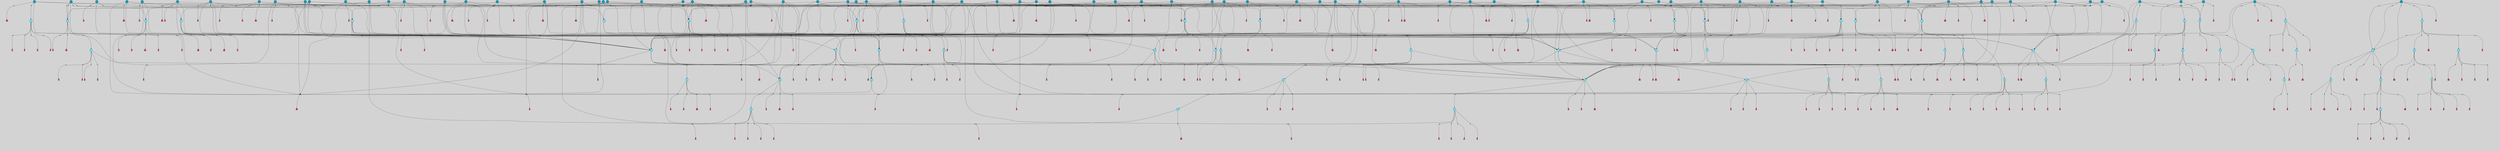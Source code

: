 // File exported with GEGELATI v1.3.1
// On the 2024-04-08 17:44:39
// With the File::TPGGraphDotExporter
digraph{
	graph[pad = "0.212, 0.055" bgcolor = lightgray]
	node[shape=circle style = filled label = ""]
		T4 [fillcolor="#66ddff"]
		T9 [fillcolor="#66ddff"]
		T27 [fillcolor="#66ddff"]
		T111 [fillcolor="#66ddff"]
		T129 [fillcolor="#66ddff"]
		T195 [fillcolor="#66ddff"]
		T212 [fillcolor="#66ddff"]
		T242 [fillcolor="#1199bb"]
		T323 [fillcolor="#66ddff"]
		T324 [fillcolor="#66ddff"]
		T327 [fillcolor="#66ddff"]
		T650 [fillcolor="#1199bb"]
		T651 [fillcolor="#66ddff"]
		T652 [fillcolor="#66ddff"]
		T653 [fillcolor="#66ddff"]
		T713 [fillcolor="#66ddff"]
		T729 [fillcolor="#66ddff"]
		T730 [fillcolor="#66ddff"]
		T731 [fillcolor="#66ddff"]
		T766 [fillcolor="#1199bb"]
		T790 [fillcolor="#66ddff"]
		T791 [fillcolor="#66ddff"]
		T792 [fillcolor="#66ddff"]
		T793 [fillcolor="#1199bb"]
		T794 [fillcolor="#66ddff"]
		T795 [fillcolor="#66ddff"]
		T796 [fillcolor="#66ddff"]
		T804 [fillcolor="#66ddff"]
		T829 [fillcolor="#66ddff"]
		T845 [fillcolor="#66ddff"]
		T846 [fillcolor="#66ddff"]
		T847 [fillcolor="#1199bb"]
		T848 [fillcolor="#66ddff"]
		T849 [fillcolor="#66ddff"]
		T850 [fillcolor="#66ddff"]
		T786 [fillcolor="#66ddff"]
		T851 [fillcolor="#66ddff"]
		T852 [fillcolor="#66ddff"]
		T853 [fillcolor="#66ddff"]
		T854 [fillcolor="#66ddff"]
		T855 [fillcolor="#66ddff"]
		T856 [fillcolor="#66ddff"]
		T862 [fillcolor="#1199bb"]
		T920 [fillcolor="#66ddff"]
		T923 [fillcolor="#66ddff"]
		T924 [fillcolor="#66ddff"]
		T925 [fillcolor="#66ddff"]
		T926 [fillcolor="#66ddff"]
		T933 [fillcolor="#66ddff"]
		T1001 [fillcolor="#66ddff"]
		T1003 [fillcolor="#66ddff"]
		T1005 [fillcolor="#66ddff"]
		T1006 [fillcolor="#66ddff"]
		T1009 [fillcolor="#1199bb"]
		T1012 [fillcolor="#1199bb"]
		T1044 [fillcolor="#1199bb"]
		T1048 [fillcolor="#1199bb"]
		T1054 [fillcolor="#1199bb"]
		T1069 [fillcolor="#1199bb"]
		T1079 [fillcolor="#66ddff"]
		T1090 [fillcolor="#1199bb"]
		T1091 [fillcolor="#1199bb"]
		T1097 [fillcolor="#1199bb"]
		T1098 [fillcolor="#1199bb"]
		T1099 [fillcolor="#1199bb"]
		T1102 [fillcolor="#1199bb"]
		T1103 [fillcolor="#1199bb"]
		T1104 [fillcolor="#1199bb"]
		T1105 [fillcolor="#1199bb"]
		T1108 [fillcolor="#1199bb"]
		T1109 [fillcolor="#1199bb"]
		T1110 [fillcolor="#1199bb"]
		T1113 [fillcolor="#1199bb"]
		T1115 [fillcolor="#1199bb"]
		T1118 [fillcolor="#1199bb"]
		T1119 [fillcolor="#1199bb"]
		T1120 [fillcolor="#1199bb"]
		T1121 [fillcolor="#1199bb"]
		T1122 [fillcolor="#1199bb"]
		T1124 [fillcolor="#1199bb"]
		T1125 [fillcolor="#1199bb"]
		T1126 [fillcolor="#1199bb"]
		T1130 [fillcolor="#1199bb"]
		T1134 [fillcolor="#66ddff"]
		T1135 [fillcolor="#66ddff"]
		T1136 [fillcolor="#1199bb"]
		T1137 [fillcolor="#66ddff"]
		T1138 [fillcolor="#66ddff"]
		T1139 [fillcolor="#66ddff"]
		T1140 [fillcolor="#66ddff"]
		T1141 [fillcolor="#66ddff"]
		T1142 [fillcolor="#66ddff"]
		T1143 [fillcolor="#66ddff"]
		T1144 [fillcolor="#66ddff"]
		T1145 [fillcolor="#66ddff"]
		T1146 [fillcolor="#1199bb"]
		T1147 [fillcolor="#66ddff"]
		T1148 [fillcolor="#66ddff"]
		T1149 [fillcolor="#66ddff"]
		T1150 [fillcolor="#66ddff"]
		T1151 [fillcolor="#66ddff"]
		T1152 [fillcolor="#1199bb"]
		T1153 [fillcolor="#1199bb"]
		T1156 [fillcolor="#1199bb"]
		T1157 [fillcolor="#1199bb"]
		T1158 [fillcolor="#1199bb"]
		T1159 [fillcolor="#1199bb"]
		T1162 [fillcolor="#1199bb"]
		T1164 [fillcolor="#1199bb"]
		T1165 [fillcolor="#1199bb"]
		T1167 [fillcolor="#1199bb"]
		T1170 [fillcolor="#1199bb"]
		T1173 [fillcolor="#1199bb"]
		T1174 [fillcolor="#1199bb"]
		T1175 [fillcolor="#1199bb"]
		T1176 [fillcolor="#1199bb"]
		T1180 [fillcolor="#1199bb"]
		T1181 [fillcolor="#1199bb"]
		T714 [fillcolor="#1199bb"]
		T1182 [fillcolor="#1199bb"]
		T1187 [fillcolor="#1199bb"]
		T1193 [fillcolor="#1199bb"]
		T1194 [fillcolor="#1199bb"]
		T1195 [fillcolor="#1199bb"]
		T1196 [fillcolor="#1199bb"]
		T1171 [fillcolor="#1199bb"]
		T1197 [fillcolor="#1199bb"]
		T1200 [fillcolor="#1199bb"]
		T1201 [fillcolor="#1199bb"]
		T1202 [fillcolor="#1199bb"]
		T1203 [fillcolor="#1199bb"]
		T1204 [fillcolor="#1199bb"]
		T1205 [fillcolor="#1199bb"]
		T1206 [fillcolor="#1199bb"]
		T1207 [fillcolor="#1199bb"]
		T1208 [fillcolor="#1199bb"]
		T1209 [fillcolor="#1199bb"]
		T1210 [fillcolor="#1199bb"]
		T1211 [fillcolor="#1199bb"]
		T1212 [fillcolor="#1199bb"]
		T1213 [fillcolor="#1199bb"]
		T1214 [fillcolor="#1199bb"]
		T1215 [fillcolor="#1199bb"]
		P22003 [fillcolor="#cccccc" shape=point] //7|
		I22003 [shape=box style=invis label="0|2&2|4#2|6&#92;n5|3&0|6#0|1&#92;n4|7&2|6#0|5&#92;n7|6&0|7#0|5&#92;n10|7&2|2#1|1&#92;n"]
		P22003 -> I22003[style=invis]
		A15394 [fillcolor="#ff3366" shape=box margin=0.03 width=0 height=0 label="4"]
		T4 -> P22003 -> A15394
		P22004 [fillcolor="#cccccc" shape=point] //0|
		I22004 [shape=box style=invis label="2|5&0|1#0|6&#92;n6|1&2|2#2|7&#92;n8|0&0|3#1|4&#92;n4|3&2|5#2|4&#92;n8|1&2|4#0|0&#92;n6|6&0|1#2|6&#92;n11|7&2|4#2|5&#92;n6|2&2|4#0|2&#92;n8|5&2|4#2|4&#92;n2|1&2|1#2|2&#92;n2|7&2|5#2|6&#92;n9|7&0|5#0|4&#92;n1|2&0|5#2|6&#92;n4|2&2|3#2|7&#92;n3|3&2|1#0|2&#92;n"]
		P22004 -> I22004[style=invis]
		A15395 [fillcolor="#ff3366" shape=box margin=0.03 width=0 height=0 label="5"]
		T4 -> P22004 -> A15395
		P22005 [fillcolor="#cccccc" shape=point] //-6|
		I22005 [shape=box style=invis label="11|1&0|7#2|0&#92;n10|4&0|1#1|0&#92;n4|3&2|4#2|1&#92;n0|5&2|0#0|0&#92;n6|1&0|0#0|3&#92;n8|2&2|0#0|4&#92;n11|4&2|0#1|6&#92;n7|0&2|6#2|3&#92;n5|3&2|6#2|0&#92;n2|0&2|0#0|4&#92;n"]
		P22005 -> I22005[style=invis]
		A15396 [fillcolor="#ff3366" shape=box margin=0.03 width=0 height=0 label="9"]
		T9 -> P22005 -> A15396
		P22006 [fillcolor="#cccccc" shape=point] //2|
		I22006 [shape=box style=invis label="6|3&2|7#1|4&#92;n8|6&0|0#2|5&#92;n2|1&0|2#0|3&#92;n8|7&0|6#0|4&#92;n2|1&2|0#0|1&#92;n0|0&2|2#2|3&#92;n6|6&0|7#2|1&#92;n6|1&0|7#2|6&#92;n5|4&2|7#0|4&#92;n0|3&0|4#2|0&#92;n11|0&2|0#2|5&#92;n4|5&2|5#2|4&#92;n5|7&0|6#0|4&#92;n9|7&2|5#0|3&#92;n5|4&2|1#0|3&#92;n5|3&0|1#1|7&#92;n0|4&0|3#2|5&#92;n"]
		P22006 -> I22006[style=invis]
		A15397 [fillcolor="#ff3366" shape=box margin=0.03 width=0 height=0 label="10"]
		T9 -> P22006 -> A15397
		P22007 [fillcolor="#cccccc" shape=point] //-3|
		I22007 [shape=box style=invis label="8|1&2|3#0|5&#92;n0|6&0|5#0|5&#92;n3|7&2|1#0|6&#92;n3|5&0|1#0|0&#92;n9|5&2|0#0|4&#92;n3|5&0|2#0|3&#92;n10|6&2|4#1|0&#92;n9|4&2|7#2|6&#92;n1|7&2|5#2|2&#92;n"]
		P22007 -> I22007[style=invis]
		A15398 [fillcolor="#ff3366" shape=box margin=0.03 width=0 height=0 label="5"]
		T4 -> P22007 -> A15398
		P22008 [fillcolor="#cccccc" shape=point] //2|
		I22008 [shape=box style=invis label="9|1&2|3#0|1&#92;n5|2&2|0#2|4&#92;n3|6&2|5#2|7&#92;n7|0&2|5#0|4&#92;n1|2&0|3#0|5&#92;n7|3&2|7#0|0&#92;n"]
		P22008 -> I22008[style=invis]
		A15399 [fillcolor="#ff3366" shape=box margin=0.03 width=0 height=0 label="2"]
		T27 -> P22008 -> A15399
		P22009 [fillcolor="#cccccc" shape=point] //-6|
		I22009 [shape=box style=invis label="7|5&0|4#0|4&#92;n11|0&2|5#2|1&#92;n"]
		P22009 -> I22009[style=invis]
		A15400 [fillcolor="#ff3366" shape=box margin=0.03 width=0 height=0 label="3"]
		T27 -> P22009 -> A15400
		P22010 [fillcolor="#cccccc" shape=point] //3|
		I22010 [shape=box style=invis label="7|6&2|4#0|2&#92;n10|3&2|7#1|4&#92;n11|6&0|4#0|1&#92;n7|1&0|0#2|6&#92;n7|6&0|3#2|6&#92;n4|0&2|6#0|1&#92;n4|4&2|5#0|2&#92;n4|6&0|4#2|7&#92;n10|0&2|3#1|5&#92;n2|6&0|5#0|2&#92;n1|0&2|3#0|7&#92;n1|6&2|0#0|5&#92;n6|2&0|1#0|7&#92;n9|2&0|3#2|7&#92;n5|3&0|6#0|6&#92;n1|7&2|5#2|3&#92;n8|1&2|7#0|6&#92;n1|0&2|5#2|1&#92;n7|1&2|2#2|5&#92;n7|4&2|6#0|3&#92;n"]
		P22010 -> I22010[style=invis]
		A15401 [fillcolor="#ff3366" shape=box margin=0.03 width=0 height=0 label="4"]
		T27 -> P22010 -> A15401
		T27 -> P22004
		P22011 [fillcolor="#cccccc" shape=point] //0|
		I22011 [shape=box style=invis label="4|0&0|3#2|7&#92;n10|2&0|3#1|7&#92;n3|5&0|2#0|3&#92;n4|5&0|0#2|1&#92;n10|7&2|0#1|2&#92;n5|3&2|3#1|6&#92;n9|5&2|0#0|4&#92;n5|4&2|7#0|2&#92;n10|3&2|7#1|4&#92;n7|2&0|1#2|6&#92;n8|6&0|5#0|5&#92;n8|7&2|3#0|5&#92;n2|6&2|4#0|0&#92;n"]
		P22011 -> I22011[style=invis]
		A15402 [fillcolor="#ff3366" shape=box margin=0.03 width=0 height=0 label="5"]
		T27 -> P22011 -> A15402
		P22012 [fillcolor="#cccccc" shape=point] //-5|
		I22012 [shape=box style=invis label="0|0&2|3#0|2&#92;n10|5&0|6#1|3&#92;n7|3&0|6#2|3&#92;n3|4&0|6#0|6&#92;n10|5&0|2#1|1&#92;n5|0&0|1#0|3&#92;n6|6&2|5#1|5&#92;n7|4&0|2#1|7&#92;n5|7&0|1#2|5&#92;n1|5&0|0#0|3&#92;n7|5&2|1#2|6&#92;n9|0&0|2#0|0&#92;n4|0&2|4#0|0&#92;n4|6&0|0#2|3&#92;n3|1&0|6#2|5&#92;n7|7&2|1#2|3&#92;n9|4&2|2#0|6&#92;n"]
		P22012 -> I22012[style=invis]
		T111 -> P22012 -> T9
		P22013 [fillcolor="#cccccc" shape=point] //7|
		I22013 [shape=box style=invis label="7|4&2|1#2|0&#92;n4|1&2|4#2|3&#92;n5|0&2|0#2|2&#92;n6|1&2|4#2|6&#92;n"]
		P22013 -> I22013[style=invis]
		A15403 [fillcolor="#ff3366" shape=box margin=0.03 width=0 height=0 label="9"]
		T111 -> P22013 -> A15403
		P22014 [fillcolor="#cccccc" shape=point] //2|
		I22014 [shape=box style=invis label="3|0&2|0#0|1&#92;n11|2&0|7#1|6&#92;n8|7&2|4#0|5&#92;n5|3&0|2#2|6&#92;n4|4&2|4#2|6&#92;n3|0&0|7#0|1&#92;n2|7&2|2#2|5&#92;n9|3&2|6#2|7&#92;n7|7&0|0#0|4&#92;n6|1&2|4#1|3&#92;n5|4&2|0#1|6&#92;n1|3&0|7#0|4&#92;n"]
		P22014 -> I22014[style=invis]
		A15404 [fillcolor="#ff3366" shape=box margin=0.03 width=0 height=0 label="7"]
		T111 -> P22014 -> A15404
		T111 -> P22005
		P22015 [fillcolor="#cccccc" shape=point] //8|
		I22015 [shape=box style=invis label="9|0&0|1#2|0&#92;n10|1&2|5#1|4&#92;n8|2&2|6#0|4&#92;n2|4&2|5#2|3&#92;n4|2&2|2#0|2&#92;n7|5&0|2#0|0&#92;n8|2&2|1#1|3&#92;n8|7&0|7#2|1&#92;n1|1&0|0#0|7&#92;n5|6&2|5#1|0&#92;n6|6&2|5#0|0&#92;n11|4&0|3#2|6&#92;n4|2&2|4#0|7&#92;n5|6&0|1#2|0&#92;n11|3&0|2#0|7&#92;n"]
		P22015 -> I22015[style=invis]
		A15405 [fillcolor="#ff3366" shape=box margin=0.03 width=0 height=0 label="6"]
		T129 -> P22015 -> A15405
		P22016 [fillcolor="#cccccc" shape=point] //5|
		I22016 [shape=box style=invis label="3|0&2|0#0|1&#92;n3|0&0|7#0|1&#92;n5|3&0|2#2|6&#92;n4|4&2|4#2|6&#92;n11|2&0|7#1|6&#92;n2|7&2|2#2|5&#92;n9|3&2|6#2|7&#92;n7|7&0|0#0|4&#92;n6|1&2|4#2|3&#92;n5|4&2|0#1|6&#92;n1|3&0|7#0|4&#92;n"]
		P22016 -> I22016[style=invis]
		A15406 [fillcolor="#ff3366" shape=box margin=0.03 width=0 height=0 label="7"]
		T129 -> P22016 -> A15406
		P22017 [fillcolor="#cccccc" shape=point] //10|
		I22017 [shape=box style=invis label="4|5&2|7#2|1&#92;n1|7&2|3#0|6&#92;n3|5&2|2#0|3&#92;n10|3&0|7#1|4&#92;n7|1&0|4#2|6&#92;n10|2&0|3#1|7&#92;n9|5&2|0#0|4&#92;n4|0&0|3#2|7&#92;n11|4&2|6#1|2&#92;n5|4&2|7#0|2&#92;n2|6&2|4#0|0&#92;n6|5&0|7#2|1&#92;n5|3&2|3#1|6&#92;n10|7&2|0#1|2&#92;n"]
		P22017 -> I22017[style=invis]
		A15407 [fillcolor="#ff3366" shape=box margin=0.03 width=0 height=0 label="5"]
		T129 -> P22017 -> A15407
		P22018 [fillcolor="#cccccc" shape=point] //5|
		I22018 [shape=box style=invis label="9|4&2|3#1|3&#92;n0|4&2|4#0|5&#92;n6|1&2|6#2|5&#92;n4|0&0|5#2|0&#92;n"]
		P22018 -> I22018[style=invis]
		A15408 [fillcolor="#ff3366" shape=box margin=0.03 width=0 height=0 label="7"]
		T129 -> P22018 -> A15408
		P22019 [fillcolor="#cccccc" shape=point] //6|
		I22019 [shape=box style=invis label="9|4&2|7#0|6&#92;n8|4&0|1#1|0&#92;n1|3&0|0#2|1&#92;n2|4&0|6#2|2&#92;n5|1&2|5#0|7&#92;n3|0&0|3#2|6&#92;n2|2&2|6#0|2&#92;n8|4&0|4#2|2&#92;n5|1&2|4#0|3&#92;n9|4&0|6#0|6&#92;n5|0&2|2#1|5&#92;n11|7&0|0#1|1&#92;n0|4&0|3#0|3&#92;n7|7&2|4#2|5&#92;n1|5&0|1#2|1&#92;n"]
		P22019 -> I22019[style=invis]
		A15409 [fillcolor="#ff3366" shape=box margin=0.03 width=0 height=0 label="1"]
		T129 -> P22019 -> A15409
		P22020 [fillcolor="#cccccc" shape=point] //5|
		I22020 [shape=box style=invis label="3|0&2|0#2|1&#92;n3|0&0|7#0|1&#92;n5|3&0|2#2|6&#92;n4|4&2|4#2|6&#92;n5|4&2|0#1|6&#92;n2|7&2|2#2|5&#92;n1|3&0|7#0|4&#92;n11|6&2|2#0|7&#92;n7|7&0|0#0|4&#92;n6|1&2|4#2|3&#92;n11|0&0|7#1|6&#92;n9|3&2|6#2|7&#92;n"]
		P22020 -> I22020[style=invis]
		A15410 [fillcolor="#ff3366" shape=box margin=0.03 width=0 height=0 label="7"]
		T195 -> P22020 -> A15410
		P22021 [fillcolor="#cccccc" shape=point] //4|
		I22021 [shape=box style=invis label="7|1&0|6#0|1&#92;n6|7&2|7#1|7&#92;n10|1&2|1#1|1&#92;n9|6&2|2#1|4&#92;n4|7&0|4#2|2&#92;n9|6&0|5#1|1&#92;n10|0&2|6#1|6&#92;n5|1&0|1#2|3&#92;n10|1&0|5#1|0&#92;n3|4&2|3#0|0&#92;n8|2&0|5#2|4&#92;n1|6&2|0#0|0&#92;n2|3&0|1#2|6&#92;n5|2&2|2#1|6&#92;n2|2&0|1#2|1&#92;n3|1&2|7#0|3&#92;n6|7&2|3#0|4&#92;n"]
		P22021 -> I22021[style=invis]
		A15411 [fillcolor="#ff3366" shape=box margin=0.03 width=0 height=0 label="10"]
		T195 -> P22021 -> A15411
		P22022 [fillcolor="#cccccc" shape=point] //-4|
		I22022 [shape=box style=invis label="0|4&0|0#2|7&#92;n8|5&2|4#2|4&#92;n4|3&2|5#2|4&#92;n11|7&2|2#2|5&#92;n6|5&2|2#2|7&#92;n3|2&0|7#0|7&#92;n3|3&2|1#0|3&#92;n2|6&0|3#2|5&#92;n0|1&2|6#2|2&#92;n8|2&0|0#1|6&#92;n0|7&0|5#0|4&#92;n9|5&0|3#2|7&#92;n2|7&2|5#2|6&#92;n9|0&2|0#0|1&#92;n1|2&2|4#0|2&#92;n"]
		P22022 -> I22022[style=invis]
		T195 -> P22022 -> T27
		P22023 [fillcolor="#cccccc" shape=point] //7|
		I22023 [shape=box style=invis label="7|4&2|7#0|4&#92;n4|6&0|1#2|5&#92;n2|1&2|3#0|0&#92;n4|3&2|0#0|1&#92;n0|0&2|7#2|7&#92;n7|7&0|5#2|3&#92;n5|0&2|1#2|2&#92;n10|0&0|4#1|2&#92;n4|4&0|7#0|0&#92;n6|7&0|2#0|1&#92;n1|4&2|5#0|4&#92;n"]
		P22023 -> I22023[style=invis]
		A15412 [fillcolor="#ff3366" shape=box margin=0.03 width=0 height=0 label="0"]
		T195 -> P22023 -> A15412
		P22024 [fillcolor="#cccccc" shape=point] //6|
		I22024 [shape=box style=invis label="9|4&2|7#0|6&#92;n8|4&0|1#1|0&#92;n1|3&0|0#2|1&#92;n2|4&0|6#2|2&#92;n5|1&2|5#0|7&#92;n3|0&0|3#2|6&#92;n2|2&2|6#0|2&#92;n8|4&0|4#2|2&#92;n5|1&2|4#0|3&#92;n9|4&0|6#0|6&#92;n5|0&2|2#1|5&#92;n11|7&0|0#1|1&#92;n0|4&0|3#0|3&#92;n7|7&2|4#2|5&#92;n1|5&0|1#2|1&#92;n"]
		P22024 -> I22024[style=invis]
		A15413 [fillcolor="#ff3366" shape=box margin=0.03 width=0 height=0 label="1"]
		T212 -> P22024 -> A15413
		P22025 [fillcolor="#cccccc" shape=point] //5|
		I22025 [shape=box style=invis label="9|4&2|3#1|3&#92;n0|4&2|4#0|5&#92;n6|1&2|6#2|5&#92;n4|0&0|5#2|0&#92;n"]
		P22025 -> I22025[style=invis]
		A15414 [fillcolor="#ff3366" shape=box margin=0.03 width=0 height=0 label="7"]
		T212 -> P22025 -> A15414
		P22026 [fillcolor="#cccccc" shape=point] //5|
		I22026 [shape=box style=invis label="3|0&2|0#0|1&#92;n3|0&0|7#0|1&#92;n5|3&0|2#2|6&#92;n4|4&2|4#2|6&#92;n11|2&0|7#1|6&#92;n2|7&2|2#2|5&#92;n9|3&2|6#2|7&#92;n7|7&0|0#0|4&#92;n6|1&2|4#2|3&#92;n5|4&2|0#1|6&#92;n1|3&0|7#0|4&#92;n"]
		P22026 -> I22026[style=invis]
		A15415 [fillcolor="#ff3366" shape=box margin=0.03 width=0 height=0 label="7"]
		T212 -> P22026 -> A15415
		P22027 [fillcolor="#cccccc" shape=point] //8|
		I22027 [shape=box style=invis label="9|0&0|1#2|0&#92;n10|1&2|5#1|4&#92;n8|2&2|6#0|4&#92;n2|4&2|5#2|3&#92;n4|2&2|2#0|2&#92;n7|5&0|2#0|0&#92;n8|2&2|1#1|3&#92;n8|7&0|7#2|1&#92;n1|1&0|0#0|7&#92;n5|6&2|5#1|0&#92;n6|6&2|5#0|0&#92;n11|4&0|3#2|6&#92;n4|2&2|4#0|7&#92;n5|6&0|1#2|0&#92;n11|3&0|2#0|7&#92;n"]
		P22027 -> I22027[style=invis]
		A15416 [fillcolor="#ff3366" shape=box margin=0.03 width=0 height=0 label="6"]
		T212 -> P22027 -> A15416
		P22028 [fillcolor="#cccccc" shape=point] //10|
		I22028 [shape=box style=invis label="4|5&2|7#2|1&#92;n1|7&2|3#0|6&#92;n3|5&2|2#0|3&#92;n10|3&0|7#1|4&#92;n7|1&0|4#2|6&#92;n10|2&0|3#1|7&#92;n9|5&2|0#0|4&#92;n4|0&0|3#2|7&#92;n11|4&2|6#1|2&#92;n5|4&2|7#0|2&#92;n2|6&2|4#0|0&#92;n6|5&0|7#2|1&#92;n5|3&2|3#1|6&#92;n10|7&2|0#1|2&#92;n"]
		P22028 -> I22028[style=invis]
		A15417 [fillcolor="#ff3366" shape=box margin=0.03 width=0 height=0 label="5"]
		T212 -> P22028 -> A15417
		P22029 [fillcolor="#cccccc" shape=point] //5|
		I22029 [shape=box style=invis label="1|6&2|7#0|7&#92;n9|2&2|7#2|2&#92;n10|2&0|7#1|3&#92;n5|3&0|7#0|7&#92;n7|0&2|7#2|2&#92;n1|6&2|3#0|0&#92;n2|3&2|3#2|2&#92;n"]
		P22029 -> I22029[style=invis]
		A15418 [fillcolor="#ff3366" shape=box margin=0.03 width=0 height=0 label="7"]
		T242 -> P22029 -> A15418
		P22030 [fillcolor="#cccccc" shape=point] //-8|
		I22030 [shape=box style=invis label="7|5&0|2#2|1&#92;n1|0&2|6#0|0&#92;n7|1&2|6#1|1&#92;n8|7&0|3#1|6&#92;n3|7&2|3#2|4&#92;n"]
		P22030 -> I22030[style=invis]
		A15419 [fillcolor="#ff3366" shape=box margin=0.03 width=0 height=0 label="2"]
		T242 -> P22030 -> A15419
		P22031 [fillcolor="#cccccc" shape=point] //-3|
		I22031 [shape=box style=invis label="1|1&2|1#0|1&#92;n1|4&0|0#2|4&#92;n11|0&2|3#0|2&#92;n11|6&0|4#0|1&#92;n5|2&0|6#1|5&#92;n3|7&2|6#2|7&#92;n7|7&0|1#2|1&#92;n9|5&2|2#2|0&#92;n6|5&2|6#1|4&#92;n0|7&0|5#2|4&#92;n8|1&0|0#2|3&#92;n0|5&0|3#0|5&#92;n2|0&2|4#0|5&#92;n7|5&2|7#1|3&#92;n8|3&0|0#1|2&#92;n"]
		P22031 -> I22031[style=invis]
		A15420 [fillcolor="#ff3366" shape=box margin=0.03 width=0 height=0 label="1"]
		T242 -> P22031 -> A15420
		P22032 [fillcolor="#cccccc" shape=point] //-9|
		I22032 [shape=box style=invis label="2|0&2|0#2|1&#92;n4|4&2|4#2|6&#92;n9|1&0|3#1|7&#92;n5|3&0|2#2|6&#92;n2|7&2|2#2|5&#92;n5|4&2|0#1|6&#92;n3|0&0|7#0|1&#92;n1|3&0|7#0|4&#92;n11|6&2|2#0|7&#92;n7|7&0|0#0|4&#92;n11|0&0|7#1|6&#92;n9|3&2|6#2|7&#92;n"]
		P22032 -> I22032[style=invis]
		A15421 [fillcolor="#ff3366" shape=box margin=0.03 width=0 height=0 label="7"]
		T323 -> P22032 -> A15421
		P22033 [fillcolor="#cccccc" shape=point] //-4|
		I22033 [shape=box style=invis label="4|1&0|4#2|6&#92;n1|2&2|2#2|0&#92;n1|2&2|0#0|6&#92;n8|4&2|3#2|5&#92;n5|5&2|1#1|0&#92;n"]
		P22033 -> I22033[style=invis]
		A15422 [fillcolor="#ff3366" shape=box margin=0.03 width=0 height=0 label="12"]
		T324 -> P22033 -> A15422
		P22034 [fillcolor="#cccccc" shape=point] //8|
		I22034 [shape=box style=invis label="9|7&0|5#2|5&#92;n3|3&2|3#0|2&#92;n9|5&2|2#1|0&#92;n2|3&0|6#0|3&#92;n4|4&2|5#2|7&#92;n11|3&2|0#1|5&#92;n6|6&2|1#2|2&#92;n4|6&0|1#2|2&#92;n2|5&2|7#2|2&#92;n7|7&2|2#2|3&#92;n6|5&0|3#2|6&#92;n6|7&0|6#0|2&#92;n"]
		P22034 -> I22034[style=invis]
		A15423 [fillcolor="#ff3366" shape=box margin=0.03 width=0 height=0 label="14"]
		T323 -> P22034 -> A15423
		P22035 [fillcolor="#cccccc" shape=point] //-8|
		I22035 [shape=box style=invis label="7|5&0|4#2|4&#92;n"]
		P22035 -> I22035[style=invis]
		A15424 [fillcolor="#ff3366" shape=box margin=0.03 width=0 height=0 label="3"]
		T323 -> P22035 -> A15424
		P22036 [fillcolor="#cccccc" shape=point] //4|
		I22036 [shape=box style=invis label="4|3&0|6#0|3&#92;n5|7&2|3#2|2&#92;n5|6&0|7#1|2&#92;n1|4&2|6#0|3&#92;n8|4&2|1#2|5&#92;n9|5&2|4#1|4&#92;n2|4&0|5#0|7&#92;n10|0&0|6#1|3&#92;n3|0&0|6#0|2&#92;n2|7&2|7#2|6&#92;n5|2&0|5#1|5&#92;n10|4&2|5#1|7&#92;n4|0&0|4#2|4&#92;n11|1&0|4#2|6&#92;n10|6&2|0#1|4&#92;n9|7&0|3#1|4&#92;n4|5&2|7#0|6&#92;n11|5&2|6#2|3&#92;n0|3&0|5#0|1&#92;n"]
		P22036 -> I22036[style=invis]
		A15425 [fillcolor="#ff3366" shape=box margin=0.03 width=0 height=0 label="13"]
		T323 -> P22036 -> A15425
		P22037 [fillcolor="#cccccc" shape=point] //2|
		I22037 [shape=box style=invis label="4|1&0|4#2|6&#92;n5|5&2|1#1|0&#92;n1|0&2|0#0|6&#92;n8|4&2|3#2|5&#92;n"]
		P22037 -> I22037[style=invis]
		T323 -> P22037 -> T324
		P22038 [fillcolor="#cccccc" shape=point] //6|
		I22038 [shape=box style=invis label="3|0&2|7#2|2&#92;n3|2&0|4#2|5&#92;n5|1&0|2#1|0&#92;n8|7&0|1#2|0&#92;n8|5&0|3#0|6&#92;n0|2&0|2#2|3&#92;n1|5&2|5#0|5&#92;n5|6&0|6#0|7&#92;n6|7&0|0#2|6&#92;n1|2&2|3#0|0&#92;n7|7&2|3#0|4&#92;n0|7&2|7#0|6&#92;n1|0&2|2#2|7&#92;n4|4&0|1#0|0&#92;n"]
		P22038 -> I22038[style=invis]
		A15426 [fillcolor="#ff3366" shape=box margin=0.03 width=0 height=0 label="11"]
		T324 -> P22038 -> A15426
		P22039 [fillcolor="#cccccc" shape=point] //-4|
		I22039 [shape=box style=invis label="4|1&0|4#2|6&#92;n1|2&2|2#2|0&#92;n1|2&2|0#0|6&#92;n8|4&2|3#2|5&#92;n5|5&2|1#1|0&#92;n"]
		P22039 -> I22039[style=invis]
		A15427 [fillcolor="#ff3366" shape=box margin=0.03 width=0 height=0 label="12"]
		T327 -> P22039 -> A15427
		P22040 [fillcolor="#cccccc" shape=point] //6|
		I22040 [shape=box style=invis label="3|0&2|7#2|2&#92;n3|2&0|4#2|5&#92;n5|1&0|2#1|0&#92;n8|7&0|1#2|0&#92;n8|5&0|3#0|6&#92;n0|2&0|2#2|3&#92;n1|5&2|5#0|5&#92;n5|6&0|6#0|7&#92;n6|7&0|0#2|6&#92;n1|2&2|3#0|0&#92;n7|7&2|3#0|4&#92;n0|7&2|7#0|6&#92;n1|0&2|2#2|7&#92;n4|4&0|1#0|0&#92;n"]
		P22040 -> I22040[style=invis]
		A15428 [fillcolor="#ff3366" shape=box margin=0.03 width=0 height=0 label="11"]
		T327 -> P22040 -> A15428
		P22041 [fillcolor="#cccccc" shape=point] //-4|
		I22041 [shape=box style=invis label="4|1&0|4#2|6&#92;n1|2&2|2#2|0&#92;n1|2&2|0#0|6&#92;n8|4&2|3#2|5&#92;n5|5&2|1#1|0&#92;n"]
		P22041 -> I22041[style=invis]
		A15429 [fillcolor="#ff3366" shape=box margin=0.03 width=0 height=0 label="12"]
		T650 -> P22041 -> A15429
		P22042 [fillcolor="#cccccc" shape=point] //7|
		I22042 [shape=box style=invis label="7|4&2|7#0|4&#92;n4|6&0|1#2|5&#92;n2|1&2|3#0|0&#92;n4|3&2|0#0|1&#92;n0|0&2|7#2|7&#92;n7|7&0|5#2|3&#92;n5|0&2|1#2|2&#92;n10|0&0|4#1|2&#92;n4|4&0|7#0|0&#92;n6|7&0|2#0|1&#92;n1|4&2|5#0|4&#92;n"]
		P22042 -> I22042[style=invis]
		A15430 [fillcolor="#ff3366" shape=box margin=0.03 width=0 height=0 label="0"]
		T651 -> P22042 -> A15430
		P22043 [fillcolor="#cccccc" shape=point] //0|
		I22043 [shape=box style=invis label="4|0&0|3#2|7&#92;n10|2&0|3#1|7&#92;n3|5&0|2#0|3&#92;n4|5&0|0#2|1&#92;n10|7&2|0#1|2&#92;n5|3&2|3#1|6&#92;n9|5&2|0#0|4&#92;n5|4&2|7#0|2&#92;n10|3&2|7#1|4&#92;n7|2&0|1#2|6&#92;n8|6&0|5#0|5&#92;n8|7&2|3#0|5&#92;n2|6&2|4#0|0&#92;n"]
		P22043 -> I22043[style=invis]
		A15431 [fillcolor="#ff3366" shape=box margin=0.03 width=0 height=0 label="5"]
		T653 -> P22043 -> A15431
		P22044 [fillcolor="#cccccc" shape=point] //0|
		I22044 [shape=box style=invis label="2|5&0|1#0|6&#92;n6|1&2|2#2|7&#92;n8|0&0|3#1|4&#92;n4|3&2|5#2|4&#92;n8|1&2|4#0|0&#92;n6|6&0|1#2|6&#92;n11|7&2|4#2|5&#92;n6|2&2|4#0|2&#92;n8|5&2|4#2|4&#92;n2|1&2|1#2|2&#92;n2|7&2|5#2|6&#92;n9|7&0|5#0|4&#92;n1|2&0|5#2|6&#92;n4|2&2|3#2|7&#92;n3|3&2|1#0|2&#92;n"]
		P22044 -> I22044[style=invis]
		A15432 [fillcolor="#ff3366" shape=box margin=0.03 width=0 height=0 label="5"]
		T653 -> P22044 -> A15432
		P22045 [fillcolor="#cccccc" shape=point] //3|
		I22045 [shape=box style=invis label="7|6&2|4#0|2&#92;n10|3&2|7#1|4&#92;n11|6&0|4#0|1&#92;n7|1&0|0#2|6&#92;n7|6&0|3#2|6&#92;n4|0&2|6#0|1&#92;n4|4&2|5#0|2&#92;n4|6&0|4#2|7&#92;n10|0&2|3#1|5&#92;n2|6&0|5#0|2&#92;n1|0&2|3#0|7&#92;n1|6&2|0#0|5&#92;n6|2&0|1#0|7&#92;n9|2&0|3#2|7&#92;n5|3&0|6#0|6&#92;n1|7&2|5#2|3&#92;n8|1&2|7#0|6&#92;n1|0&2|5#2|1&#92;n7|1&2|2#2|5&#92;n7|4&2|6#0|3&#92;n"]
		P22045 -> I22045[style=invis]
		A15433 [fillcolor="#ff3366" shape=box margin=0.03 width=0 height=0 label="4"]
		T653 -> P22045 -> A15433
		P22046 [fillcolor="#cccccc" shape=point] //-9|
		I22046 [shape=box style=invis label="4|7&2|6#0|5&#92;n11|3&0|2#2|6&#92;n10|2&2|4#1|6&#92;n3|0&2|6#2|7&#92;n4|3&0|5#0|7&#92;n2|3&0|7#0|7&#92;n10|6&0|7#1|5&#92;n10|1&2|2#1|1&#92;n1|7&0|3#2|6&#92;n"]
		P22046 -> I22046[style=invis]
		A15434 [fillcolor="#ff3366" shape=box margin=0.03 width=0 height=0 label="4"]
		T650 -> P22046 -> A15434
		P22047 [fillcolor="#cccccc" shape=point] //8|
		I22047 [shape=box style=invis label="9|0&0|1#2|0&#92;n10|1&2|5#1|4&#92;n8|2&2|6#0|4&#92;n2|4&2|5#2|3&#92;n4|2&2|2#0|2&#92;n7|5&0|2#0|0&#92;n8|2&2|1#1|3&#92;n8|7&0|7#2|1&#92;n1|1&0|0#0|7&#92;n5|6&2|5#1|0&#92;n6|6&2|5#0|0&#92;n11|4&0|3#2|6&#92;n4|2&2|4#0|7&#92;n5|6&0|1#2|0&#92;n11|3&0|2#0|7&#92;n"]
		P22047 -> I22047[style=invis]
		A15435 [fillcolor="#ff3366" shape=box margin=0.03 width=0 height=0 label="6"]
		T652 -> P22047 -> A15435
		P22048 [fillcolor="#cccccc" shape=point] //-6|
		I22048 [shape=box style=invis label="9|0&2|0#0|1&#92;n3|2&0|2#0|3&#92;n5|4&0|5#1|7&#92;n2|1&0|4#0|3&#92;n9|2&2|0#2|4&#92;n7|6&0|4#0|2&#92;n2|3&0|6#2|6&#92;n1|2&0|3#2|0&#92;n"]
		P22048 -> I22048[style=invis]
		T650 -> P22048 -> T652
		P22049 [fillcolor="#cccccc" shape=point] //5|
		I22049 [shape=box style=invis label="3|0&2|0#0|1&#92;n3|0&0|7#0|1&#92;n5|3&0|2#2|6&#92;n4|4&2|4#2|6&#92;n11|2&0|7#1|6&#92;n2|7&2|2#2|5&#92;n9|3&2|6#2|7&#92;n7|7&0|0#0|4&#92;n6|1&2|4#2|3&#92;n5|4&2|0#1|6&#92;n1|3&0|7#0|4&#92;n"]
		P22049 -> I22049[style=invis]
		A15436 [fillcolor="#ff3366" shape=box margin=0.03 width=0 height=0 label="7"]
		T652 -> P22049 -> A15436
		P22050 [fillcolor="#cccccc" shape=point] //-10|
		I22050 [shape=box style=invis label="3|6&0|0#0|4&#92;n4|1&2|4#0|1&#92;n5|1&0|1#0|4&#92;n5|5&2|6#0|5&#92;n6|5&0|6#0|3&#92;n11|1&2|0#0|1&#92;n0|7&2|0#0|3&#92;n1|2&0|6#0|1&#92;n8|0&0|4#2|0&#92;n0|4&0|7#2|7&#92;n7|0&2|7#1|3&#92;n3|1&0|5#2|5&#92;n5|1&0|4#0|3&#92;n2|2&0|2#0|0&#92;n8|3&0|1#0|7&#92;n3|0&0|3#0|5&#92;n7|2&0|5#2|0&#92;n6|3&2|7#1|5&#92;n4|7&2|7#2|1&#92;n"]
		P22050 -> I22050[style=invis]
		A15437 [fillcolor="#ff3366" shape=box margin=0.03 width=0 height=0 label="14"]
		T652 -> P22050 -> A15437
		P22051 [fillcolor="#cccccc" shape=point] //5|
		I22051 [shape=box style=invis label="0|5&2|3#0|1&#92;n0|6&2|1#2|4&#92;n6|2&2|6#0|7&#92;n7|4&0|3#0|1&#92;n5|4&0|7#1|6&#92;n9|1&0|5#2|2&#92;n6|3&2|3#1|7&#92;n11|7&2|4#1|6&#92;n2|5&0|1#0|0&#92;n4|7&0|0#0|2&#92;n6|2&0|6#0|0&#92;n2|1&2|6#2|4&#92;n10|0&2|0#1|0&#92;n6|6&2|4#0|6&#92;n"]
		P22051 -> I22051[style=invis]
		A15438 [fillcolor="#ff3366" shape=box margin=0.03 width=0 height=0 label="8"]
		T652 -> P22051 -> A15438
		P22052 [fillcolor="#cccccc" shape=point] //-2|
		I22052 [shape=box style=invis label="1|3&0|2#0|7&#92;n6|1&0|7#0|0&#92;n6|1&2|4#1|7&#92;n3|0&2|3#0|3&#92;n0|2&0|7#2|6&#92;n"]
		P22052 -> I22052[style=invis]
		T650 -> P22052 -> T651
		P22053 [fillcolor="#cccccc" shape=point] //5|
		I22053 [shape=box style=invis label="3|0&2|0#2|1&#92;n3|0&0|7#0|1&#92;n5|3&0|2#2|6&#92;n4|4&2|4#2|6&#92;n5|4&2|0#1|6&#92;n2|7&2|2#2|5&#92;n1|3&0|7#0|4&#92;n11|6&2|2#0|7&#92;n7|7&0|0#0|4&#92;n6|1&2|4#2|3&#92;n11|0&0|7#1|6&#92;n9|3&2|6#2|7&#92;n"]
		P22053 -> I22053[style=invis]
		A15439 [fillcolor="#ff3366" shape=box margin=0.03 width=0 height=0 label="7"]
		T651 -> P22053 -> A15439
		P22054 [fillcolor="#cccccc" shape=point] //4|
		I22054 [shape=box style=invis label="7|1&0|6#0|1&#92;n6|7&2|7#1|7&#92;n10|1&2|1#1|1&#92;n9|6&2|2#1|4&#92;n4|7&0|4#2|2&#92;n9|6&0|5#1|1&#92;n10|0&2|6#1|6&#92;n5|1&0|1#2|3&#92;n10|1&0|5#1|0&#92;n3|4&2|3#0|0&#92;n8|2&0|5#2|4&#92;n1|6&2|0#0|0&#92;n2|3&0|1#2|6&#92;n5|2&2|2#1|6&#92;n2|2&0|1#2|1&#92;n3|1&2|7#0|3&#92;n6|7&2|3#0|4&#92;n"]
		P22054 -> I22054[style=invis]
		A15440 [fillcolor="#ff3366" shape=box margin=0.03 width=0 height=0 label="10"]
		T651 -> P22054 -> A15440
		P22055 [fillcolor="#cccccc" shape=point] //-1|
		I22055 [shape=box style=invis label="5|7&2|4#0|7&#92;n6|4&2|4#2|6&#92;n3|0&0|5#0|0&#92;n9|5&0|7#1|4&#92;n8|0&0|2#2|1&#92;n3|0&2|6#0|7&#92;n1|7&2|5#2|5&#92;n9|4&0|2#0|6&#92;n4|4&2|5#0|6&#92;n"]
		P22055 -> I22055[style=invis]
		A15441 [fillcolor="#ff3366" shape=box margin=0.03 width=0 height=0 label="7"]
		T650 -> P22055 -> A15441
		P22056 [fillcolor="#cccccc" shape=point] //-4|
		I22056 [shape=box style=invis label="0|4&0|0#2|7&#92;n8|5&2|4#2|4&#92;n4|3&2|5#2|4&#92;n11|7&2|2#2|5&#92;n6|5&2|2#2|7&#92;n3|2&0|7#0|7&#92;n3|3&2|1#0|3&#92;n2|6&0|3#2|5&#92;n0|1&2|6#2|2&#92;n8|2&0|0#1|6&#92;n0|7&0|5#0|4&#92;n9|5&0|3#2|7&#92;n2|7&2|5#2|6&#92;n9|0&2|0#0|1&#92;n1|2&2|4#0|2&#92;n"]
		P22056 -> I22056[style=invis]
		T651 -> P22056 -> T653
		P22057 [fillcolor="#cccccc" shape=point] //2|
		I22057 [shape=box style=invis label="9|1&2|3#0|1&#92;n5|2&2|0#2|4&#92;n3|6&2|5#2|7&#92;n7|0&2|5#0|4&#92;n1|2&0|3#0|5&#92;n7|3&2|7#0|0&#92;n"]
		P22057 -> I22057[style=invis]
		A15442 [fillcolor="#ff3366" shape=box margin=0.03 width=0 height=0 label="2"]
		T653 -> P22057 -> A15442
		P22058 [fillcolor="#cccccc" shape=point] //-6|
		I22058 [shape=box style=invis label="7|5&0|4#0|4&#92;n11|0&2|5#2|1&#92;n"]
		P22058 -> I22058[style=invis]
		A15443 [fillcolor="#ff3366" shape=box margin=0.03 width=0 height=0 label="3"]
		T653 -> P22058 -> A15443
		P22059 [fillcolor="#cccccc" shape=point] //-4|
		I22059 [shape=box style=invis label="11|1&0|2#0|6&#92;n3|0&2|3#0|5&#92;n"]
		P22059 -> I22059[style=invis]
		T713 -> P22059 -> T111
		P22060 [fillcolor="#cccccc" shape=point] //-3|
		I22060 [shape=box style=invis label="11|1&0|2#0|6&#92;n3|0&0|3#0|2&#92;n7|5&2|3#0|2&#92;n"]
		P22060 -> I22060[style=invis]
		T713 -> P22060 -> T111
		P22061 [fillcolor="#cccccc" shape=point] //-1|
		I22061 [shape=box style=invis label="5|6&2|7#2|1&#92;n2|0&0|6#2|3&#92;n1|7&0|6#0|4&#92;n10|0&0|7#1|5&#92;n7|1&2|0#1|7&#92;n2|5&2|3#0|5&#92;n3|1&0|0#0|3&#92;n9|3&0|6#1|7&#92;n1|7&0|6#2|6&#92;n"]
		P22061 -> I22061[style=invis]
		T713 -> P22061 -> T9
		P22062 [fillcolor="#cccccc" shape=point] //-6|
		I22062 [shape=box style=invis label="0|3&0|5#0|4&#92;n6|4&0|3#1|0&#92;n1|2&2|2#2|2&#92;n1|1&0|6#0|4&#92;n4|7&2|6#2|6&#92;n5|2&2|2#1|3&#92;n4|1&0|6#2|4&#92;n6|7&0|2#2|0&#92;n3|0&0|4#2|5&#92;n5|4&0|4#1|3&#92;n"]
		P22062 -> I22062[style=invis]
		A15444 [fillcolor="#ff3366" shape=box margin=0.03 width=0 height=0 label="2"]
		T713 -> P22062 -> A15444
		P22063 [fillcolor="#cccccc" shape=point] //-6|
		I22063 [shape=box style=invis label="11|0&2|0#1|1&#92;n3|6&0|6#0|0&#92;n1|4&0|0#2|4&#92;n1|3&0|0#2|1&#92;n7|5&2|2#1|3&#92;n11|7&2|6#1|7&#92;n5|2&0|6#1|5&#92;n9|5&0|6#0|3&#92;n2|2&2|7#0|5&#92;n9|3&2|2#2|0&#92;n11|0&2|7#0|1&#92;n1|1&2|0#0|1&#92;n6|6&0|6#1|2&#92;n11|5&2|7#2|4&#92;n2|0&2|7#2|5&#92;n2|4&2|2#0|0&#92;n6|1&2|1#1|7&#92;n10|7&2|5#1|6&#92;n9|7&0|1#0|3&#92;n"]
		P22063 -> I22063[style=invis]
		A15445 [fillcolor="#ff3366" shape=box margin=0.03 width=0 height=0 label="1"]
		T713 -> P22063 -> A15445
		P22064 [fillcolor="#cccccc" shape=point] //5|
		I22064 [shape=box style=invis label="0|5&2|3#0|1&#92;n0|6&2|1#2|4&#92;n6|2&2|6#0|7&#92;n7|4&0|3#0|1&#92;n5|4&0|7#1|6&#92;n9|1&0|5#2|2&#92;n6|3&2|3#1|7&#92;n11|7&2|4#1|6&#92;n2|5&0|1#0|0&#92;n4|7&0|0#0|2&#92;n6|2&0|6#0|0&#92;n2|1&2|6#2|4&#92;n10|0&2|0#1|0&#92;n6|6&2|4#0|6&#92;n"]
		P22064 -> I22064[style=invis]
		A15446 [fillcolor="#ff3366" shape=box margin=0.03 width=0 height=0 label="8"]
		T730 -> P22064 -> A15446
		P22065 [fillcolor="#cccccc" shape=point] //-10|
		I22065 [shape=box style=invis label="3|6&0|0#0|4&#92;n4|1&2|4#0|1&#92;n5|1&0|1#0|4&#92;n5|5&2|6#0|5&#92;n6|5&0|6#0|3&#92;n11|1&2|0#0|1&#92;n0|7&2|0#0|3&#92;n1|2&0|6#0|1&#92;n8|0&0|4#2|0&#92;n0|4&0|7#2|7&#92;n7|0&2|7#1|3&#92;n3|1&0|5#2|5&#92;n5|1&0|4#0|3&#92;n2|2&0|2#0|0&#92;n8|3&0|1#0|7&#92;n3|0&0|3#0|5&#92;n7|2&0|5#2|0&#92;n6|3&2|7#1|5&#92;n4|7&2|7#2|1&#92;n"]
		P22065 -> I22065[style=invis]
		A15447 [fillcolor="#ff3366" shape=box margin=0.03 width=0 height=0 label="14"]
		T730 -> P22065 -> A15447
		P22066 [fillcolor="#cccccc" shape=point] //5|
		I22066 [shape=box style=invis label="3|0&2|0#0|1&#92;n3|0&0|7#0|1&#92;n5|3&0|2#2|6&#92;n4|4&2|4#2|6&#92;n11|2&0|7#1|6&#92;n2|7&2|2#2|5&#92;n9|3&2|6#2|7&#92;n7|7&0|0#0|4&#92;n6|1&2|4#2|3&#92;n5|4&2|0#1|6&#92;n1|3&0|7#0|4&#92;n"]
		P22066 -> I22066[style=invis]
		A15448 [fillcolor="#ff3366" shape=box margin=0.03 width=0 height=0 label="7"]
		T730 -> P22066 -> A15448
		P22067 [fillcolor="#cccccc" shape=point] //5|
		I22067 [shape=box style=invis label="3|0&2|0#2|1&#92;n3|0&0|7#0|1&#92;n5|3&0|2#2|6&#92;n4|4&2|4#2|6&#92;n5|4&2|0#1|6&#92;n2|7&2|2#2|5&#92;n1|3&0|7#0|4&#92;n11|6&2|2#0|7&#92;n7|7&0|0#0|4&#92;n6|1&2|4#2|3&#92;n11|0&0|7#1|6&#92;n9|3&2|6#2|7&#92;n"]
		P22067 -> I22067[style=invis]
		A15449 [fillcolor="#ff3366" shape=box margin=0.03 width=0 height=0 label="7"]
		T729 -> P22067 -> A15449
		P22068 [fillcolor="#cccccc" shape=point] //4|
		I22068 [shape=box style=invis label="7|1&0|6#0|1&#92;n6|7&2|7#1|7&#92;n10|1&2|1#1|1&#92;n9|6&2|2#1|4&#92;n4|7&0|4#2|2&#92;n9|6&0|5#1|1&#92;n10|0&2|6#1|6&#92;n5|1&0|1#2|3&#92;n10|1&0|5#1|0&#92;n3|4&2|3#0|0&#92;n8|2&0|5#2|4&#92;n1|6&2|0#0|0&#92;n2|3&0|1#2|6&#92;n5|2&2|2#1|6&#92;n2|2&0|1#2|1&#92;n3|1&2|7#0|3&#92;n6|7&2|3#0|4&#92;n"]
		P22068 -> I22068[style=invis]
		A15450 [fillcolor="#ff3366" shape=box margin=0.03 width=0 height=0 label="10"]
		T729 -> P22068 -> A15450
		P22069 [fillcolor="#cccccc" shape=point] //-4|
		I22069 [shape=box style=invis label="0|4&0|0#2|7&#92;n8|5&2|4#2|4&#92;n4|3&2|5#2|4&#92;n11|7&2|2#2|5&#92;n6|5&2|2#2|7&#92;n3|2&0|7#0|7&#92;n3|3&2|1#0|3&#92;n2|6&0|3#2|5&#92;n0|1&2|6#2|2&#92;n8|2&0|0#1|6&#92;n0|7&0|5#0|4&#92;n9|5&0|3#2|7&#92;n2|7&2|5#2|6&#92;n9|0&2|0#0|1&#92;n1|2&2|4#0|2&#92;n"]
		P22069 -> I22069[style=invis]
		T729 -> P22069 -> T731
		P22070 [fillcolor="#cccccc" shape=point] //7|
		I22070 [shape=box style=invis label="7|4&2|7#0|4&#92;n4|6&0|1#2|5&#92;n2|1&2|3#0|0&#92;n4|3&2|0#0|1&#92;n0|0&2|7#2|7&#92;n7|7&0|5#2|3&#92;n5|0&2|1#2|2&#92;n10|0&0|4#1|2&#92;n4|4&0|7#0|0&#92;n6|7&0|2#0|1&#92;n1|4&2|5#0|4&#92;n"]
		P22070 -> I22070[style=invis]
		A15451 [fillcolor="#ff3366" shape=box margin=0.03 width=0 height=0 label="0"]
		T729 -> P22070 -> A15451
		P22071 [fillcolor="#cccccc" shape=point] //8|
		I22071 [shape=box style=invis label="9|0&0|1#2|0&#92;n10|1&2|5#1|4&#92;n8|2&2|6#0|4&#92;n2|4&2|5#2|3&#92;n4|2&2|2#0|2&#92;n7|5&0|2#0|0&#92;n8|2&2|1#1|3&#92;n8|7&0|7#2|1&#92;n1|1&0|0#0|7&#92;n5|6&2|5#1|0&#92;n6|6&2|5#0|0&#92;n11|4&0|3#2|6&#92;n4|2&2|4#0|7&#92;n5|6&0|1#2|0&#92;n11|3&0|2#0|7&#92;n"]
		P22071 -> I22071[style=invis]
		A15452 [fillcolor="#ff3366" shape=box margin=0.03 width=0 height=0 label="6"]
		T730 -> P22071 -> A15452
		P22072 [fillcolor="#cccccc" shape=point] //2|
		I22072 [shape=box style=invis label="9|1&2|3#0|1&#92;n5|2&2|0#2|4&#92;n3|6&2|5#2|7&#92;n7|0&2|5#0|4&#92;n1|2&0|3#0|5&#92;n7|3&2|7#0|0&#92;n"]
		P22072 -> I22072[style=invis]
		A15453 [fillcolor="#ff3366" shape=box margin=0.03 width=0 height=0 label="2"]
		T731 -> P22072 -> A15453
		P22073 [fillcolor="#cccccc" shape=point] //-6|
		I22073 [shape=box style=invis label="7|5&0|4#0|4&#92;n11|0&2|5#2|1&#92;n"]
		P22073 -> I22073[style=invis]
		A15454 [fillcolor="#ff3366" shape=box margin=0.03 width=0 height=0 label="3"]
		T731 -> P22073 -> A15454
		P22074 [fillcolor="#cccccc" shape=point] //0|
		I22074 [shape=box style=invis label="4|0&0|3#2|7&#92;n10|2&0|3#1|7&#92;n3|5&0|2#0|3&#92;n4|5&0|0#2|1&#92;n10|7&2|0#1|2&#92;n5|3&2|3#1|6&#92;n9|5&2|0#0|4&#92;n5|4&2|7#0|2&#92;n10|3&2|7#1|4&#92;n7|2&0|1#2|6&#92;n8|6&0|5#0|5&#92;n8|7&2|3#0|5&#92;n2|6&2|4#0|0&#92;n"]
		P22074 -> I22074[style=invis]
		A15455 [fillcolor="#ff3366" shape=box margin=0.03 width=0 height=0 label="5"]
		T731 -> P22074 -> A15455
		P22075 [fillcolor="#cccccc" shape=point] //3|
		I22075 [shape=box style=invis label="7|6&2|4#0|2&#92;n10|3&2|7#1|4&#92;n11|6&0|4#0|1&#92;n7|1&0|0#2|6&#92;n7|6&0|3#2|6&#92;n4|0&2|6#0|1&#92;n4|4&2|5#0|2&#92;n4|6&0|4#2|7&#92;n10|0&2|3#1|5&#92;n2|6&0|5#0|2&#92;n1|0&2|3#0|7&#92;n1|6&2|0#0|5&#92;n6|2&0|1#0|7&#92;n9|2&0|3#2|7&#92;n5|3&0|6#0|6&#92;n1|7&2|5#2|3&#92;n8|1&2|7#0|6&#92;n1|0&2|5#2|1&#92;n7|1&2|2#2|5&#92;n7|4&2|6#0|3&#92;n"]
		P22075 -> I22075[style=invis]
		A15456 [fillcolor="#ff3366" shape=box margin=0.03 width=0 height=0 label="4"]
		T731 -> P22075 -> A15456
		P22076 [fillcolor="#cccccc" shape=point] //0|
		I22076 [shape=box style=invis label="2|5&0|1#0|6&#92;n6|1&2|2#2|7&#92;n8|0&0|3#1|4&#92;n4|3&2|5#2|4&#92;n8|1&2|4#0|0&#92;n6|6&0|1#2|6&#92;n11|7&2|4#2|5&#92;n6|2&2|4#0|2&#92;n8|5&2|4#2|4&#92;n2|1&2|1#2|2&#92;n2|7&2|5#2|6&#92;n9|7&0|5#0|4&#92;n1|2&0|5#2|6&#92;n4|2&2|3#2|7&#92;n3|3&2|1#0|2&#92;n"]
		P22076 -> I22076[style=invis]
		A15457 [fillcolor="#ff3366" shape=box margin=0.03 width=0 height=0 label="5"]
		T731 -> P22076 -> A15457
		P22077 [fillcolor="#cccccc" shape=point] //-1|
		I22077 [shape=box style=invis label="5|7&2|4#0|7&#92;n6|4&2|4#2|6&#92;n3|0&0|5#0|0&#92;n9|5&0|7#1|4&#92;n8|0&0|2#2|1&#92;n3|0&2|6#0|7&#92;n1|7&2|5#2|5&#92;n9|4&0|2#0|6&#92;n4|4&2|5#0|6&#92;n"]
		P22077 -> I22077[style=invis]
		A15458 [fillcolor="#ff3366" shape=box margin=0.03 width=0 height=0 label="7"]
		T766 -> P22077 -> A15458
		P22078 [fillcolor="#cccccc" shape=point] //4|
		I22078 [shape=box style=invis label="9|6&0|4#2|0&#92;n6|1&0|7#0|0&#92;n3|0&2|3#0|3&#92;n1|3&0|2#0|7&#92;n6|1&2|4#1|7&#92;n6|3&0|7#2|6&#92;n"]
		P22078 -> I22078[style=invis]
		T766 -> P22078 -> T729
		P22079 [fillcolor="#cccccc" shape=point] //-6|
		I22079 [shape=box style=invis label="9|0&2|0#0|1&#92;n3|2&0|2#0|3&#92;n5|4&0|5#1|7&#92;n2|1&0|4#0|3&#92;n9|2&2|0#2|4&#92;n7|6&0|4#0|2&#92;n2|3&0|6#2|6&#92;n1|2&0|3#2|0&#92;n"]
		P22079 -> I22079[style=invis]
		T766 -> P22079 -> T730
		P22080 [fillcolor="#cccccc" shape=point] //1|
		I22080 [shape=box style=invis label="2|5&0|1#0|0&#92;n0|7&2|7#2|2&#92;n6|7&2|3#0|1&#92;n9|2&2|6#0|7&#92;n4|7&2|4#2|6&#92;n9|1&2|4#1|3&#92;n0|6&2|1#2|4&#92;n9|0&2|7#1|1&#92;n4|7&0|0#0|2&#92;n9|7&0|3#1|6&#92;n6|4&2|4#0|6&#92;n1|1&0|1#2|4&#92;n7|3&2|7#0|1&#92;n2|2&2|2#2|1&#92;n10|0&0|0#1|2&#92;n3|7&0|0#0|5&#92;n6|4&2|7#0|6&#92;n10|2&2|7#1|3&#92;n"]
		P22080 -> I22080[style=invis]
		T766 -> P22080 -> T129
		P22081 [fillcolor="#cccccc" shape=point] //-6|
		I22081 [shape=box style=invis label="7|5&0|4#0|4&#92;n11|0&2|5#2|1&#92;n"]
		P22081 -> I22081[style=invis]
		A15459 [fillcolor="#ff3366" shape=box margin=0.03 width=0 height=0 label="3"]
		T792 -> P22081 -> A15459
		P22082 [fillcolor="#cccccc" shape=point] //2|
		I22082 [shape=box style=invis label="9|1&2|3#0|1&#92;n5|2&2|0#2|4&#92;n3|6&2|5#2|7&#92;n7|0&2|5#0|4&#92;n1|2&0|3#0|5&#92;n7|3&2|7#0|0&#92;n"]
		P22082 -> I22082[style=invis]
		A15460 [fillcolor="#ff3366" shape=box margin=0.03 width=0 height=0 label="2"]
		T792 -> P22082 -> A15460
		P22083 [fillcolor="#cccccc" shape=point] //0|
		I22083 [shape=box style=invis label="2|5&0|1#0|6&#92;n6|1&2|2#2|7&#92;n8|0&0|3#1|4&#92;n4|3&2|5#2|4&#92;n8|1&2|4#0|0&#92;n6|6&0|1#2|6&#92;n11|7&2|4#2|5&#92;n6|2&2|4#0|2&#92;n8|5&2|4#2|4&#92;n2|1&2|1#2|2&#92;n2|7&2|5#2|6&#92;n9|7&0|5#0|4&#92;n1|2&0|5#2|6&#92;n4|2&2|3#2|7&#92;n3|3&2|1#0|2&#92;n"]
		P22083 -> I22083[style=invis]
		A15461 [fillcolor="#ff3366" shape=box margin=0.03 width=0 height=0 label="5"]
		T792 -> P22083 -> A15461
		P22084 [fillcolor="#cccccc" shape=point] //-4|
		I22084 [shape=box style=invis label="0|4&0|0#2|7&#92;n8|5&2|4#2|4&#92;n4|3&2|5#2|4&#92;n11|7&2|2#2|5&#92;n6|5&2|2#2|7&#92;n3|2&0|7#0|7&#92;n3|3&2|1#0|3&#92;n2|6&0|3#2|5&#92;n0|1&2|6#2|2&#92;n8|2&0|0#1|6&#92;n0|7&0|5#0|4&#92;n9|5&0|3#2|7&#92;n2|7&2|5#2|6&#92;n9|0&2|0#0|1&#92;n1|2&2|4#0|2&#92;n"]
		P22084 -> I22084[style=invis]
		T791 -> P22084 -> T792
		P22085 [fillcolor="#cccccc" shape=point] //5|
		I22085 [shape=box style=invis label="3|0&2|0#0|1&#92;n3|0&0|7#0|1&#92;n5|3&0|2#2|6&#92;n4|4&2|4#2|6&#92;n11|2&0|7#1|6&#92;n2|7&2|2#2|5&#92;n9|3&2|6#2|7&#92;n7|7&0|0#0|4&#92;n6|1&2|4#2|3&#92;n5|4&2|0#1|6&#92;n1|3&0|7#0|4&#92;n"]
		P22085 -> I22085[style=invis]
		A15462 [fillcolor="#ff3366" shape=box margin=0.03 width=0 height=0 label="7"]
		T790 -> P22085 -> A15462
		P22086 [fillcolor="#cccccc" shape=point] //8|
		I22086 [shape=box style=invis label="9|0&0|1#2|0&#92;n10|1&2|5#1|4&#92;n8|2&2|6#0|4&#92;n2|4&2|5#2|3&#92;n4|2&2|2#0|2&#92;n7|5&0|2#0|0&#92;n8|2&2|1#1|3&#92;n8|7&0|7#2|1&#92;n1|1&0|0#0|7&#92;n5|6&2|5#1|0&#92;n6|6&2|5#0|0&#92;n11|4&0|3#2|6&#92;n4|2&2|4#0|7&#92;n5|6&0|1#2|0&#92;n11|3&0|2#0|7&#92;n"]
		P22086 -> I22086[style=invis]
		A15463 [fillcolor="#ff3366" shape=box margin=0.03 width=0 height=0 label="6"]
		T790 -> P22086 -> A15463
		P22087 [fillcolor="#cccccc" shape=point] //3|
		I22087 [shape=box style=invis label="7|6&2|4#0|2&#92;n10|3&2|7#1|4&#92;n11|6&0|4#0|1&#92;n7|1&0|0#2|6&#92;n7|6&0|3#2|6&#92;n4|0&2|6#0|1&#92;n4|4&2|5#0|2&#92;n4|6&0|4#2|7&#92;n10|0&2|3#1|5&#92;n2|6&0|5#0|2&#92;n1|0&2|3#0|7&#92;n1|6&2|0#0|5&#92;n6|2&0|1#0|7&#92;n9|2&0|3#2|7&#92;n5|3&0|6#0|6&#92;n1|7&2|5#2|3&#92;n8|1&2|7#0|6&#92;n1|0&2|5#2|1&#92;n7|1&2|2#2|5&#92;n7|4&2|6#0|3&#92;n"]
		P22087 -> I22087[style=invis]
		A15464 [fillcolor="#ff3366" shape=box margin=0.03 width=0 height=0 label="4"]
		T792 -> P22087 -> A15464
		P22088 [fillcolor="#cccccc" shape=point] //-10|
		I22088 [shape=box style=invis label="3|6&0|0#0|4&#92;n4|1&2|4#0|1&#92;n5|1&0|1#0|4&#92;n5|5&2|6#0|5&#92;n6|5&0|6#0|3&#92;n11|1&2|0#0|1&#92;n0|7&2|0#0|3&#92;n1|2&0|6#0|1&#92;n8|0&0|4#2|0&#92;n0|4&0|7#2|7&#92;n7|0&2|7#1|3&#92;n3|1&0|5#2|5&#92;n5|1&0|4#0|3&#92;n2|2&0|2#0|0&#92;n8|3&0|1#0|7&#92;n3|0&0|3#0|5&#92;n7|2&0|5#2|0&#92;n6|3&2|7#1|5&#92;n4|7&2|7#2|1&#92;n"]
		P22088 -> I22088[style=invis]
		A15465 [fillcolor="#ff3366" shape=box margin=0.03 width=0 height=0 label="14"]
		T790 -> P22088 -> A15465
		P22089 [fillcolor="#cccccc" shape=point] //5|
		I22089 [shape=box style=invis label="0|5&2|3#0|1&#92;n0|6&2|1#2|4&#92;n6|2&2|6#0|7&#92;n7|4&0|3#0|1&#92;n5|4&0|7#1|6&#92;n9|1&0|5#2|2&#92;n6|3&2|3#1|7&#92;n11|7&2|4#1|6&#92;n2|5&0|1#0|0&#92;n4|7&0|0#0|2&#92;n6|2&0|6#0|0&#92;n2|1&2|6#2|4&#92;n10|0&2|0#1|0&#92;n6|6&2|4#0|6&#92;n"]
		P22089 -> I22089[style=invis]
		A15466 [fillcolor="#ff3366" shape=box margin=0.03 width=0 height=0 label="8"]
		T790 -> P22089 -> A15466
		P22090 [fillcolor="#cccccc" shape=point] //7|
		I22090 [shape=box style=invis label="7|4&2|7#0|4&#92;n4|6&0|1#2|5&#92;n2|1&2|3#0|0&#92;n4|3&2|0#0|1&#92;n0|0&2|7#2|7&#92;n7|7&0|5#2|3&#92;n5|0&2|1#2|2&#92;n10|0&0|4#1|2&#92;n4|4&0|7#0|0&#92;n6|7&0|2#0|1&#92;n1|4&2|5#0|4&#92;n"]
		P22090 -> I22090[style=invis]
		A15467 [fillcolor="#ff3366" shape=box margin=0.03 width=0 height=0 label="0"]
		T791 -> P22090 -> A15467
		P22091 [fillcolor="#cccccc" shape=point] //5|
		I22091 [shape=box style=invis label="3|0&2|0#2|1&#92;n3|0&0|7#0|1&#92;n5|3&0|2#2|6&#92;n4|4&2|4#2|6&#92;n5|4&2|0#1|6&#92;n2|7&2|2#2|5&#92;n1|3&0|7#0|4&#92;n11|6&2|2#0|7&#92;n7|7&0|0#0|4&#92;n6|1&2|4#2|3&#92;n11|0&0|7#1|6&#92;n9|3&2|6#2|7&#92;n"]
		P22091 -> I22091[style=invis]
		A15468 [fillcolor="#ff3366" shape=box margin=0.03 width=0 height=0 label="7"]
		T791 -> P22091 -> A15468
		P22092 [fillcolor="#cccccc" shape=point] //0|
		I22092 [shape=box style=invis label="4|0&0|3#2|7&#92;n10|2&0|3#1|7&#92;n3|5&0|2#0|3&#92;n4|5&0|0#2|1&#92;n10|7&2|0#1|2&#92;n5|3&2|3#1|6&#92;n9|5&2|0#0|4&#92;n5|4&2|7#0|2&#92;n10|3&2|7#1|4&#92;n7|2&0|1#2|6&#92;n8|6&0|5#0|5&#92;n8|7&2|3#0|5&#92;n2|6&2|4#0|0&#92;n"]
		P22092 -> I22092[style=invis]
		A15469 [fillcolor="#ff3366" shape=box margin=0.03 width=0 height=0 label="5"]
		T792 -> P22092 -> A15469
		P22093 [fillcolor="#cccccc" shape=point] //4|
		I22093 [shape=box style=invis label="7|1&0|6#0|1&#92;n6|7&2|7#1|7&#92;n10|1&2|1#1|1&#92;n9|6&2|2#1|4&#92;n4|7&0|4#2|2&#92;n9|6&0|5#1|1&#92;n10|0&2|6#1|6&#92;n5|1&0|1#2|3&#92;n10|1&0|5#1|0&#92;n3|4&2|3#0|0&#92;n8|2&0|5#2|4&#92;n1|6&2|0#0|0&#92;n2|3&0|1#2|6&#92;n5|2&2|2#1|6&#92;n2|2&0|1#2|1&#92;n3|1&2|7#0|3&#92;n6|7&2|3#0|4&#92;n"]
		P22093 -> I22093[style=invis]
		A15470 [fillcolor="#ff3366" shape=box margin=0.03 width=0 height=0 label="10"]
		T791 -> P22093 -> A15470
		P22094 [fillcolor="#cccccc" shape=point] //5|
		I22094 [shape=box style=invis label="0|5&2|3#0|1&#92;n0|6&2|1#2|4&#92;n6|2&2|6#0|7&#92;n7|4&0|3#0|1&#92;n5|4&0|7#1|6&#92;n9|1&0|5#2|2&#92;n6|3&2|3#1|7&#92;n11|7&2|4#1|6&#92;n2|5&0|1#0|0&#92;n4|7&0|0#0|2&#92;n6|2&0|6#0|0&#92;n2|1&2|6#2|4&#92;n10|0&2|0#1|0&#92;n6|6&2|4#0|6&#92;n"]
		P22094 -> I22094[style=invis]
		A15471 [fillcolor="#ff3366" shape=box margin=0.03 width=0 height=0 label="8"]
		T795 -> P22094 -> A15471
		P22095 [fillcolor="#cccccc" shape=point] //-10|
		I22095 [shape=box style=invis label="3|6&0|0#0|4&#92;n4|1&2|4#0|1&#92;n5|1&0|1#0|4&#92;n5|5&2|6#0|5&#92;n6|5&0|6#0|3&#92;n11|1&2|0#0|1&#92;n0|7&2|0#0|3&#92;n1|2&0|6#0|1&#92;n8|0&0|4#2|0&#92;n0|4&0|7#2|7&#92;n7|0&2|7#1|3&#92;n3|1&0|5#2|5&#92;n5|1&0|4#0|3&#92;n2|2&0|2#0|0&#92;n8|3&0|1#0|7&#92;n3|0&0|3#0|5&#92;n7|2&0|5#2|0&#92;n6|3&2|7#1|5&#92;n4|7&2|7#2|1&#92;n"]
		P22095 -> I22095[style=invis]
		A15472 [fillcolor="#ff3366" shape=box margin=0.03 width=0 height=0 label="14"]
		T795 -> P22095 -> A15472
		P22096 [fillcolor="#cccccc" shape=point] //5|
		I22096 [shape=box style=invis label="3|0&2|0#0|1&#92;n3|0&0|7#0|1&#92;n5|3&0|2#2|6&#92;n4|4&2|4#2|6&#92;n11|2&0|7#1|6&#92;n2|7&2|2#2|5&#92;n9|3&2|6#2|7&#92;n7|7&0|0#0|4&#92;n6|1&2|4#2|3&#92;n5|4&2|0#1|6&#92;n1|3&0|7#0|4&#92;n"]
		P22096 -> I22096[style=invis]
		A15473 [fillcolor="#ff3366" shape=box margin=0.03 width=0 height=0 label="7"]
		T795 -> P22096 -> A15473
		P22097 [fillcolor="#cccccc" shape=point] //-1|
		I22097 [shape=box style=invis label="5|7&2|4#0|7&#92;n6|4&2|4#2|6&#92;n3|0&0|5#0|0&#92;n9|5&0|7#1|4&#92;n8|0&0|2#2|1&#92;n3|0&2|6#0|7&#92;n1|7&2|5#2|5&#92;n9|4&0|2#0|6&#92;n4|4&2|5#0|6&#92;n"]
		P22097 -> I22097[style=invis]
		A15474 [fillcolor="#ff3366" shape=box margin=0.03 width=0 height=0 label="7"]
		T793 -> P22097 -> A15474
		P22098 [fillcolor="#cccccc" shape=point] //-2|
		I22098 [shape=box style=invis label="0|2&0|7#2|6&#92;n6|1&0|4#1|7&#92;n3|0&2|3#0|3&#92;n1|3&0|2#0|7&#92;n"]
		P22098 -> I22098[style=invis]
		T793 -> P22098 -> T794
		P22099 [fillcolor="#cccccc" shape=point] //5|
		I22099 [shape=box style=invis label="3|0&2|0#2|1&#92;n3|0&0|7#0|1&#92;n5|3&0|2#2|6&#92;n4|4&2|4#2|6&#92;n5|4&2|0#1|6&#92;n2|7&2|2#2|5&#92;n1|3&0|7#0|4&#92;n11|6&2|2#0|7&#92;n7|7&0|0#0|4&#92;n6|1&2|4#2|3&#92;n11|0&0|7#1|6&#92;n9|3&2|6#2|7&#92;n"]
		P22099 -> I22099[style=invis]
		A15475 [fillcolor="#ff3366" shape=box margin=0.03 width=0 height=0 label="7"]
		T794 -> P22099 -> A15475
		P22100 [fillcolor="#cccccc" shape=point] //4|
		I22100 [shape=box style=invis label="7|1&0|6#0|1&#92;n6|7&2|7#1|7&#92;n10|1&2|1#1|1&#92;n9|6&2|2#1|4&#92;n4|7&0|4#2|2&#92;n9|6&0|5#1|1&#92;n10|0&2|6#1|6&#92;n5|1&0|1#2|3&#92;n10|1&0|5#1|0&#92;n3|4&2|3#0|0&#92;n8|2&0|5#2|4&#92;n1|6&2|0#0|0&#92;n2|3&0|1#2|6&#92;n5|2&2|2#1|6&#92;n2|2&0|1#2|1&#92;n3|1&2|7#0|3&#92;n6|7&2|3#0|4&#92;n"]
		P22100 -> I22100[style=invis]
		A15476 [fillcolor="#ff3366" shape=box margin=0.03 width=0 height=0 label="10"]
		T794 -> P22100 -> A15476
		P22101 [fillcolor="#cccccc" shape=point] //-4|
		I22101 [shape=box style=invis label="0|4&0|0#2|7&#92;n8|5&2|4#2|4&#92;n4|3&2|5#2|4&#92;n11|7&2|2#2|5&#92;n6|5&2|2#2|7&#92;n3|2&0|7#0|7&#92;n3|3&2|1#0|3&#92;n2|6&0|3#2|5&#92;n0|1&2|6#2|2&#92;n8|2&0|0#1|6&#92;n0|7&0|5#0|4&#92;n9|5&0|3#2|7&#92;n2|7&2|5#2|6&#92;n9|0&2|0#0|1&#92;n1|2&2|4#0|2&#92;n"]
		P22101 -> I22101[style=invis]
		T794 -> P22101 -> T796
		P22102 [fillcolor="#cccccc" shape=point] //4|
		I22102 [shape=box style=invis label="9|6&0|4#2|0&#92;n6|1&0|7#0|0&#92;n3|0&2|3#0|3&#92;n1|3&0|2#0|7&#92;n6|1&2|4#1|7&#92;n6|3&0|7#2|6&#92;n"]
		P22102 -> I22102[style=invis]
		T793 -> P22102 -> T794
		P22103 [fillcolor="#cccccc" shape=point] //7|
		I22103 [shape=box style=invis label="7|4&2|7#0|4&#92;n4|6&0|1#2|5&#92;n2|1&2|3#0|0&#92;n4|3&2|0#0|1&#92;n0|0&2|7#2|7&#92;n7|7&0|5#2|3&#92;n5|0&2|1#2|2&#92;n10|0&0|4#1|2&#92;n4|4&0|7#0|0&#92;n6|7&0|2#0|1&#92;n1|4&2|5#0|4&#92;n"]
		P22103 -> I22103[style=invis]
		A15477 [fillcolor="#ff3366" shape=box margin=0.03 width=0 height=0 label="0"]
		T794 -> P22103 -> A15477
		P22104 [fillcolor="#cccccc" shape=point] //8|
		I22104 [shape=box style=invis label="9|0&0|1#2|0&#92;n10|1&2|5#1|4&#92;n8|2&2|6#0|4&#92;n2|4&2|5#2|3&#92;n4|2&2|2#0|2&#92;n7|5&0|2#0|0&#92;n8|2&2|1#1|3&#92;n8|7&0|7#2|1&#92;n1|1&0|0#0|7&#92;n5|6&2|5#1|0&#92;n6|6&2|5#0|0&#92;n11|4&0|3#2|6&#92;n4|2&2|4#0|7&#92;n5|6&0|1#2|0&#92;n11|3&0|2#0|7&#92;n"]
		P22104 -> I22104[style=invis]
		A15478 [fillcolor="#ff3366" shape=box margin=0.03 width=0 height=0 label="6"]
		T795 -> P22104 -> A15478
		P22105 [fillcolor="#cccccc" shape=point] //-6|
		I22105 [shape=box style=invis label="9|0&2|0#0|1&#92;n3|2&0|2#0|3&#92;n5|4&0|5#1|7&#92;n2|1&0|4#0|3&#92;n9|2&2|0#2|4&#92;n7|6&0|4#0|2&#92;n2|3&0|6#2|6&#92;n1|2&0|3#2|0&#92;n"]
		P22105 -> I22105[style=invis]
		T793 -> P22105 -> T795
		P22106 [fillcolor="#cccccc" shape=point] //2|
		I22106 [shape=box style=invis label="9|1&2|3#0|1&#92;n5|2&2|0#2|4&#92;n3|6&2|5#2|7&#92;n7|0&2|5#0|4&#92;n1|2&0|3#0|5&#92;n7|3&2|7#0|0&#92;n"]
		P22106 -> I22106[style=invis]
		A15479 [fillcolor="#ff3366" shape=box margin=0.03 width=0 height=0 label="2"]
		T796 -> P22106 -> A15479
		P22107 [fillcolor="#cccccc" shape=point] //-1|
		I22107 [shape=box style=invis label="6|6&0|0#1|5&#92;n3|0&0|2#2|3&#92;n1|0&0|5#0|3&#92;n10|4&0|0#1|0&#92;n1|7&2|5#2|5&#92;n9|4&0|0#1|5&#92;n11|3&2|1#1|6&#92;n6|3&2|6#2|0&#92;n6|1&0|2#0|6&#92;n8|0&0|6#2|4&#92;n"]
		P22107 -> I22107[style=invis]
		A15480 [fillcolor="#ff3366" shape=box margin=0.03 width=0 height=0 label="12"]
		T793 -> P22107 -> A15480
		P22108 [fillcolor="#cccccc" shape=point] //-6|
		I22108 [shape=box style=invis label="7|5&0|4#0|4&#92;n11|0&2|5#2|1&#92;n"]
		P22108 -> I22108[style=invis]
		A15481 [fillcolor="#ff3366" shape=box margin=0.03 width=0 height=0 label="3"]
		T796 -> P22108 -> A15481
		P22109 [fillcolor="#cccccc" shape=point] //0|
		I22109 [shape=box style=invis label="4|0&0|3#2|7&#92;n10|2&0|3#1|7&#92;n3|5&0|2#0|3&#92;n4|5&0|0#2|1&#92;n10|7&2|0#1|2&#92;n5|3&2|3#1|6&#92;n9|5&2|0#0|4&#92;n5|4&2|7#0|2&#92;n10|3&2|7#1|4&#92;n7|2&0|1#2|6&#92;n8|6&0|5#0|5&#92;n8|7&2|3#0|5&#92;n2|6&2|4#0|0&#92;n"]
		P22109 -> I22109[style=invis]
		A15482 [fillcolor="#ff3366" shape=box margin=0.03 width=0 height=0 label="5"]
		T796 -> P22109 -> A15482
		P22110 [fillcolor="#cccccc" shape=point] //3|
		I22110 [shape=box style=invis label="7|6&2|4#0|2&#92;n10|3&2|7#1|4&#92;n11|6&0|4#0|1&#92;n7|1&0|0#2|6&#92;n7|6&0|3#2|6&#92;n4|0&2|6#0|1&#92;n4|4&2|5#0|2&#92;n4|6&0|4#2|7&#92;n10|0&2|3#1|5&#92;n2|6&0|5#0|2&#92;n1|0&2|3#0|7&#92;n1|6&2|0#0|5&#92;n6|2&0|1#0|7&#92;n9|2&0|3#2|7&#92;n5|3&0|6#0|6&#92;n1|7&2|5#2|3&#92;n8|1&2|7#0|6&#92;n1|0&2|5#2|1&#92;n7|1&2|2#2|5&#92;n7|4&2|6#0|3&#92;n"]
		P22110 -> I22110[style=invis]
		A15483 [fillcolor="#ff3366" shape=box margin=0.03 width=0 height=0 label="4"]
		T796 -> P22110 -> A15483
		P22111 [fillcolor="#cccccc" shape=point] //0|
		I22111 [shape=box style=invis label="2|5&0|1#0|6&#92;n6|1&2|2#2|7&#92;n8|0&0|3#1|4&#92;n4|3&2|5#2|4&#92;n8|1&2|4#0|0&#92;n6|6&0|1#2|6&#92;n11|7&2|4#2|5&#92;n6|2&2|4#0|2&#92;n8|5&2|4#2|4&#92;n2|1&2|1#2|2&#92;n2|7&2|5#2|6&#92;n9|7&0|5#0|4&#92;n1|2&0|5#2|6&#92;n4|2&2|3#2|7&#92;n3|3&2|1#0|2&#92;n"]
		P22111 -> I22111[style=invis]
		A15484 [fillcolor="#ff3366" shape=box margin=0.03 width=0 height=0 label="5"]
		T796 -> P22111 -> A15484
		T804 -> P22097
		T804 -> P22102
		T804 -> P22105
		T804 -> P22107
		P22112 [fillcolor="#cccccc" shape=point] //7|
		I22112 [shape=box style=invis label="0|5&0|6#2|0&#92;n0|5&2|0#0|0&#92;n10|6&0|3#1|1&#92;n11|4&2|0#1|6&#92;n10|4&0|1#1|0&#92;n7|2&0|4#2|1&#92;n6|1&0|0#2|3&#92;n8|2&2|0#0|4&#92;n3|7&2|2#0|0&#92;n0|4&0|1#0|3&#92;n5|3&2|6#2|0&#92;n"]
		P22112 -> I22112[style=invis]
		A15485 [fillcolor="#ff3366" shape=box margin=0.03 width=0 height=0 label="9"]
		T804 -> P22112 -> A15485
		P22113 [fillcolor="#cccccc" shape=point] //-4|
		I22113 [shape=box style=invis label="4|1&0|4#2|6&#92;n1|2&2|2#2|0&#92;n1|2&2|0#0|6&#92;n8|4&2|3#2|5&#92;n5|5&2|1#1|0&#92;n"]
		P22113 -> I22113[style=invis]
		A15486 [fillcolor="#ff3366" shape=box margin=0.03 width=0 height=0 label="12"]
		T829 -> P22113 -> A15486
		P22114 [fillcolor="#cccccc" shape=point] //-6|
		I22114 [shape=box style=invis label="9|0&2|0#0|1&#92;n3|2&0|2#0|3&#92;n5|4&0|5#1|7&#92;n2|1&0|4#0|3&#92;n9|2&2|0#2|4&#92;n7|6&0|4#0|2&#92;n2|3&0|6#2|6&#92;n1|2&0|3#2|0&#92;n"]
		P22114 -> I22114[style=invis]
		T829 -> P22114 -> T790
		P22115 [fillcolor="#cccccc" shape=point] //-9|
		I22115 [shape=box style=invis label="4|7&2|6#0|5&#92;n11|3&0|2#2|6&#92;n10|2&2|4#1|6&#92;n3|0&2|6#2|7&#92;n4|3&0|5#0|7&#92;n2|3&0|7#0|7&#92;n10|6&0|7#1|5&#92;n10|1&2|2#1|1&#92;n1|7&0|3#2|6&#92;n"]
		P22115 -> I22115[style=invis]
		A15487 [fillcolor="#ff3366" shape=box margin=0.03 width=0 height=0 label="4"]
		T829 -> P22115 -> A15487
		P22116 [fillcolor="#cccccc" shape=point] //-2|
		I22116 [shape=box style=invis label="1|3&0|2#0|7&#92;n6|1&0|7#0|0&#92;n6|1&2|4#1|7&#92;n3|0&2|3#0|3&#92;n0|2&0|7#2|6&#92;n"]
		P22116 -> I22116[style=invis]
		T829 -> P22116 -> T791
		P22117 [fillcolor="#cccccc" shape=point] //5|
		I22117 [shape=box style=invis label="5|7&2|4#0|7&#92;n4|4&2|5#0|6&#92;n3|0&0|5#0|0&#92;n9|5&0|7#2|4&#92;n4|4&0|6#2|5&#92;n8|6&2|0#0|7&#92;n3|0&2|0#0|7&#92;n11|7&2|5#2|5&#92;n9|4&0|2#0|6&#92;n6|4&2|4#2|6&#92;n4|3&2|6#0|6&#92;n"]
		P22117 -> I22117[style=invis]
		A15488 [fillcolor="#ff3366" shape=box margin=0.03 width=0 height=0 label="7"]
		T829 -> P22117 -> A15488
		P22118 [fillcolor="#cccccc" shape=point] //-5|
		I22118 [shape=box style=invis label="7|2&0|3#2|2&#92;n3|2&0|2#2|0&#92;n1|5&2|7#0|4&#92;n5|3&0|3#0|7&#92;n11|4&0|1#0|0&#92;n8|7&2|7#2|7&#92;n4|0&0|3#2|7&#92;n"]
		P22118 -> I22118[style=invis]
		A15489 [fillcolor="#ff3366" shape=box margin=0.03 width=0 height=0 label="7"]
		T846 -> P22118 -> A15489
		P22119 [fillcolor="#cccccc" shape=point] //-6|
		I22119 [shape=box style=invis label="11|1&0|7#2|0&#92;n10|4&0|1#1|0&#92;n4|3&2|4#2|1&#92;n0|5&2|0#0|0&#92;n6|1&0|0#0|3&#92;n8|2&2|0#0|4&#92;n11|4&2|0#1|6&#92;n7|0&2|6#2|3&#92;n5|3&2|6#2|0&#92;n2|0&2|0#0|4&#92;n"]
		P22119 -> I22119[style=invis]
		A15490 [fillcolor="#ff3366" shape=box margin=0.03 width=0 height=0 label="9"]
		T849 -> P22119 -> A15490
		P22120 [fillcolor="#cccccc" shape=point] //2|
		I22120 [shape=box style=invis label="3|0&2|0#0|1&#92;n11|2&0|7#1|6&#92;n8|7&2|4#0|5&#92;n5|3&0|2#2|6&#92;n4|4&2|4#2|6&#92;n3|0&0|7#0|1&#92;n2|7&2|2#2|5&#92;n9|3&2|6#2|7&#92;n7|7&0|0#0|4&#92;n6|1&2|4#1|3&#92;n5|4&2|0#1|6&#92;n1|3&0|7#0|4&#92;n"]
		P22120 -> I22120[style=invis]
		A15491 [fillcolor="#ff3366" shape=box margin=0.03 width=0 height=0 label="7"]
		T849 -> P22120 -> A15491
		P22121 [fillcolor="#cccccc" shape=point] //7|
		I22121 [shape=box style=invis label="7|4&2|1#2|0&#92;n4|1&2|4#2|3&#92;n5|0&2|0#2|2&#92;n6|1&2|4#2|6&#92;n"]
		P22121 -> I22121[style=invis]
		A15492 [fillcolor="#ff3366" shape=box margin=0.03 width=0 height=0 label="9"]
		T849 -> P22121 -> A15492
		P22122 [fillcolor="#cccccc" shape=point] //2|
		I22122 [shape=box style=invis label="6|3&2|7#1|4&#92;n8|6&0|0#2|5&#92;n2|1&0|2#0|3&#92;n8|7&0|6#0|4&#92;n2|1&2|0#0|1&#92;n0|0&2|2#2|3&#92;n6|6&0|7#2|1&#92;n6|1&0|7#2|6&#92;n5|4&2|7#0|4&#92;n0|3&0|4#2|0&#92;n11|0&2|0#2|5&#92;n4|5&2|5#2|4&#92;n5|7&0|6#0|4&#92;n9|7&2|5#0|3&#92;n5|4&2|1#0|3&#92;n5|3&0|1#1|7&#92;n0|4&0|3#2|5&#92;n"]
		P22122 -> I22122[style=invis]
		A15493 [fillcolor="#ff3366" shape=box margin=0.03 width=0 height=0 label="10"]
		T845 -> P22122 -> A15493
		P22123 [fillcolor="#cccccc" shape=point] //-6|
		I22123 [shape=box style=invis label="11|1&0|7#2|0&#92;n10|4&0|1#1|0&#92;n4|3&2|4#2|1&#92;n0|5&2|0#0|0&#92;n6|1&0|0#0|3&#92;n8|2&2|0#0|4&#92;n11|4&2|0#1|6&#92;n7|0&2|6#2|3&#92;n5|3&2|6#2|0&#92;n2|0&2|0#0|4&#92;n"]
		P22123 -> I22123[style=invis]
		A15494 [fillcolor="#ff3366" shape=box margin=0.03 width=0 height=0 label="9"]
		T845 -> P22123 -> A15494
		P22124 [fillcolor="#cccccc" shape=point] //-5|
		I22124 [shape=box style=invis label="0|0&2|3#0|2&#92;n10|5&0|6#1|3&#92;n7|3&0|6#2|3&#92;n3|4&0|6#0|6&#92;n10|5&0|2#1|1&#92;n5|0&0|1#0|3&#92;n6|6&2|5#1|5&#92;n7|4&0|2#1|7&#92;n5|7&0|1#2|5&#92;n1|5&0|0#0|3&#92;n7|5&2|1#2|6&#92;n9|0&0|2#0|0&#92;n4|0&2|4#0|0&#92;n4|6&0|0#2|3&#92;n3|1&0|6#2|5&#92;n7|7&2|1#2|3&#92;n9|4&2|2#0|6&#92;n"]
		P22124 -> I22124[style=invis]
		T849 -> P22124 -> T845
		P22125 [fillcolor="#cccccc" shape=point] //-5|
		I22125 [shape=box style=invis label="0|5&2|3#0|1&#92;n6|2&2|6#0|6&#92;n9|1&0|5#2|2&#92;n2|2&0|1#0|0&#92;n7|2&0|3#0|5&#92;n10|0&2|0#1|0&#92;n5|4&0|7#1|6&#92;n4|7&0|0#0|7&#92;n3|5&2|0#2|7&#92;n6|2&0|6#0|0&#92;n6|6&2|4#0|6&#92;n11|7&2|4#1|6&#92;n9|1&2|6#2|4&#92;n"]
		P22125 -> I22125[style=invis]
		T847 -> P22125 -> T846
		P22126 [fillcolor="#cccccc" shape=point] //7|
		I22126 [shape=box style=invis label="2|0&2|1#2|0&#92;n9|1&0|6#0|3&#92;n11|7&0|4#1|0&#92;n"]
		P22126 -> I22126[style=invis]
		T846 -> P22126 -> T849
		P22127 [fillcolor="#cccccc" shape=point] //8|
		I22127 [shape=box style=invis label="9|0&0|1#2|0&#92;n10|1&2|5#1|4&#92;n8|2&2|6#0|4&#92;n2|4&2|5#2|3&#92;n4|2&2|2#0|2&#92;n7|5&0|2#0|0&#92;n8|2&2|1#1|3&#92;n8|7&0|7#2|1&#92;n1|1&0|0#0|7&#92;n5|6&2|5#1|0&#92;n6|6&2|5#0|0&#92;n11|4&0|3#2|6&#92;n4|2&2|4#0|7&#92;n5|6&0|1#2|0&#92;n11|3&0|2#0|7&#92;n"]
		P22127 -> I22127[style=invis]
		A15495 [fillcolor="#ff3366" shape=box margin=0.03 width=0 height=0 label="6"]
		T786 -> P22127 -> A15495
		P22128 [fillcolor="#cccccc" shape=point] //5|
		I22128 [shape=box style=invis label="3|0&2|0#0|1&#92;n3|0&0|7#0|1&#92;n5|3&0|2#2|6&#92;n4|4&2|4#2|6&#92;n11|2&0|7#1|6&#92;n2|7&2|2#2|5&#92;n9|3&2|6#2|7&#92;n7|7&0|0#0|4&#92;n6|1&2|4#2|3&#92;n5|4&2|0#1|6&#92;n1|3&0|7#0|4&#92;n"]
		P22128 -> I22128[style=invis]
		A15496 [fillcolor="#ff3366" shape=box margin=0.03 width=0 height=0 label="7"]
		T786 -> P22128 -> A15496
		P22129 [fillcolor="#cccccc" shape=point] //5|
		I22129 [shape=box style=invis label="0|5&2|3#0|1&#92;n0|6&2|1#2|4&#92;n6|2&2|6#0|7&#92;n7|4&0|3#0|1&#92;n5|4&0|7#1|6&#92;n9|1&0|5#2|2&#92;n6|3&2|3#1|7&#92;n11|7&2|4#1|6&#92;n2|5&0|1#0|0&#92;n4|7&0|0#0|2&#92;n6|2&0|6#0|0&#92;n2|1&2|6#2|4&#92;n10|0&2|0#1|0&#92;n6|6&2|4#0|6&#92;n"]
		P22129 -> I22129[style=invis]
		A15497 [fillcolor="#ff3366" shape=box margin=0.03 width=0 height=0 label="8"]
		T786 -> P22129 -> A15497
		P22130 [fillcolor="#cccccc" shape=point] //-1|
		I22130 [shape=box style=invis label="5|7&2|4#0|7&#92;n6|4&2|4#2|6&#92;n3|0&0|5#0|0&#92;n9|5&0|7#1|4&#92;n8|0&0|2#2|1&#92;n3|0&2|6#0|7&#92;n1|7&2|5#2|5&#92;n9|4&0|2#0|6&#92;n4|4&2|5#0|6&#92;n"]
		P22130 -> I22130[style=invis]
		A15498 [fillcolor="#ff3366" shape=box margin=0.03 width=0 height=0 label="7"]
		T847 -> P22130 -> A15498
		P22131 [fillcolor="#cccccc" shape=point] //-2|
		I22131 [shape=box style=invis label="0|2&0|7#2|6&#92;n6|1&0|4#1|7&#92;n3|0&2|3#0|3&#92;n1|3&0|2#0|7&#92;n"]
		P22131 -> I22131[style=invis]
		T847 -> P22131 -> T848
		P22132 [fillcolor="#cccccc" shape=point] //-10|
		I22132 [shape=box style=invis label="3|6&0|0#0|4&#92;n4|1&2|4#0|1&#92;n5|1&0|1#0|4&#92;n5|5&2|6#0|5&#92;n6|5&0|6#0|3&#92;n11|1&2|0#0|1&#92;n0|7&2|0#0|3&#92;n1|2&0|6#0|1&#92;n8|0&0|4#2|0&#92;n0|4&0|7#2|7&#92;n7|0&2|7#1|3&#92;n3|1&0|5#2|5&#92;n5|1&0|4#0|3&#92;n2|2&0|2#0|0&#92;n8|3&0|1#0|7&#92;n3|0&0|3#0|5&#92;n7|2&0|5#2|0&#92;n6|3&2|7#1|5&#92;n4|7&2|7#2|1&#92;n"]
		P22132 -> I22132[style=invis]
		A15499 [fillcolor="#ff3366" shape=box margin=0.03 width=0 height=0 label="14"]
		T786 -> P22132 -> A15499
		P22133 [fillcolor="#cccccc" shape=point] //-6|
		I22133 [shape=box style=invis label="7|5&0|4#0|4&#92;n11|0&2|5#2|1&#92;n"]
		P22133 -> I22133[style=invis]
		A15500 [fillcolor="#ff3366" shape=box margin=0.03 width=0 height=0 label="3"]
		T850 -> P22133 -> A15500
		P22134 [fillcolor="#cccccc" shape=point] //-8|
		I22134 [shape=box style=invis label="9|6&0|4#2|0&#92;n3|0&2|3#0|0&#92;n6|3&0|7#2|6&#92;n8|2&2|7#2|4&#92;n6|1&2|4#1|7&#92;n"]
		P22134 -> I22134[style=invis]
		T847 -> P22134 -> T848
		P22135 [fillcolor="#cccccc" shape=point] //5|
		I22135 [shape=box style=invis label="3|0&2|0#2|1&#92;n3|0&0|7#0|1&#92;n5|3&0|2#2|6&#92;n4|4&2|4#2|6&#92;n5|4&2|0#1|6&#92;n2|7&2|2#2|5&#92;n1|3&0|7#0|4&#92;n11|6&2|2#0|7&#92;n7|7&0|0#0|4&#92;n6|1&2|4#2|3&#92;n11|0&0|7#1|6&#92;n9|3&2|6#2|7&#92;n"]
		P22135 -> I22135[style=invis]
		A15501 [fillcolor="#ff3366" shape=box margin=0.03 width=0 height=0 label="7"]
		T848 -> P22135 -> A15501
		P22136 [fillcolor="#cccccc" shape=point] //-4|
		I22136 [shape=box style=invis label="6|3&2|6#1|2&#92;n2|5&2|2#2|5&#92;n2|6&0|4#0|5&#92;n6|0&0|2#1|2&#92;n"]
		P22136 -> I22136[style=invis]
		A15502 [fillcolor="#ff3366" shape=box margin=0.03 width=0 height=0 label="7"]
		T846 -> P22136 -> A15502
		P22137 [fillcolor="#cccccc" shape=point] //4|
		I22137 [shape=box style=invis label="7|1&0|6#0|1&#92;n6|7&2|7#1|7&#92;n10|1&2|1#1|1&#92;n9|6&2|2#1|4&#92;n4|7&0|4#2|2&#92;n9|6&0|5#1|1&#92;n10|0&2|6#1|6&#92;n5|1&0|1#2|3&#92;n10|1&0|5#1|0&#92;n3|4&2|3#0|0&#92;n8|2&0|5#2|4&#92;n1|6&2|0#0|0&#92;n2|3&0|1#2|6&#92;n5|2&2|2#1|6&#92;n2|2&0|1#2|1&#92;n3|1&2|7#0|3&#92;n6|7&2|3#0|4&#92;n"]
		P22137 -> I22137[style=invis]
		A15503 [fillcolor="#ff3366" shape=box margin=0.03 width=0 height=0 label="10"]
		T848 -> P22137 -> A15503
		P22138 [fillcolor="#cccccc" shape=point] //-4|
		I22138 [shape=box style=invis label="0|4&0|0#2|7&#92;n8|5&2|4#2|4&#92;n4|3&2|5#2|4&#92;n11|7&2|2#2|5&#92;n6|5&2|2#2|7&#92;n3|2&0|7#0|7&#92;n3|3&2|1#0|3&#92;n2|6&0|3#2|5&#92;n0|1&2|6#2|2&#92;n8|2&0|0#1|6&#92;n0|7&0|5#0|4&#92;n9|5&0|3#2|7&#92;n2|7&2|5#2|6&#92;n9|0&2|0#0|1&#92;n1|2&2|4#0|2&#92;n"]
		P22138 -> I22138[style=invis]
		T848 -> P22138 -> T850
		P22139 [fillcolor="#cccccc" shape=point] //2|
		I22139 [shape=box style=invis label="9|1&2|3#0|1&#92;n5|2&2|0#2|4&#92;n3|6&2|5#2|7&#92;n7|0&2|5#0|4&#92;n1|2&0|3#0|5&#92;n7|3&2|7#0|0&#92;n"]
		P22139 -> I22139[style=invis]
		A15504 [fillcolor="#ff3366" shape=box margin=0.03 width=0 height=0 label="2"]
		T850 -> P22139 -> A15504
		P22140 [fillcolor="#cccccc" shape=point] //-6|
		I22140 [shape=box style=invis label="9|0&2|0#0|1&#92;n3|2&0|2#0|3&#92;n5|4&0|5#1|7&#92;n2|1&0|4#0|3&#92;n9|2&2|0#2|4&#92;n7|6&0|4#0|2&#92;n2|3&0|6#2|6&#92;n1|2&0|3#2|0&#92;n"]
		P22140 -> I22140[style=invis]
		T847 -> P22140 -> T786
		P22141 [fillcolor="#cccccc" shape=point] //0|
		I22141 [shape=box style=invis label="4|0&0|3#2|7&#92;n10|2&0|3#1|7&#92;n3|5&0|2#0|3&#92;n4|5&0|0#2|1&#92;n10|7&2|0#1|2&#92;n5|3&2|3#1|6&#92;n9|5&2|0#0|4&#92;n5|4&2|7#0|2&#92;n10|3&2|7#1|4&#92;n7|2&0|1#2|6&#92;n8|6&0|5#0|5&#92;n8|7&2|3#0|5&#92;n2|6&2|4#0|0&#92;n"]
		P22141 -> I22141[style=invis]
		A15505 [fillcolor="#ff3366" shape=box margin=0.03 width=0 height=0 label="5"]
		T850 -> P22141 -> A15505
		P22142 [fillcolor="#cccccc" shape=point] //7|
		I22142 [shape=box style=invis label="7|4&2|7#0|4&#92;n4|6&0|1#2|5&#92;n2|1&2|3#0|0&#92;n4|3&2|0#0|1&#92;n0|0&2|7#2|7&#92;n7|7&0|5#2|3&#92;n5|0&2|1#2|2&#92;n10|0&0|4#1|2&#92;n4|4&0|7#0|0&#92;n6|7&0|2#0|1&#92;n1|4&2|5#0|4&#92;n"]
		P22142 -> I22142[style=invis]
		A15506 [fillcolor="#ff3366" shape=box margin=0.03 width=0 height=0 label="0"]
		T848 -> P22142 -> A15506
		P22143 [fillcolor="#cccccc" shape=point] //6|
		I22143 [shape=box style=invis label="0|5&2|3#0|1&#92;n0|6&2|1#2|4&#92;n9|1&0|5#2|2&#92;n7|4&0|3#0|1&#92;n5|4&0|7#1|6&#92;n2|5&0|1#0|0&#92;n6|3&2|3#1|7&#92;n11|7&2|4#1|6&#92;n6|2&2|6#0|1&#92;n4|7&0|0#0|2&#92;n6|2&0|6#0|0&#92;n9|1&2|6#2|4&#92;n10|0&2|0#1|0&#92;n6|6&2|4#0|6&#92;n"]
		P22143 -> I22143[style=invis]
		A15507 [fillcolor="#ff3366" shape=box margin=0.03 width=0 height=0 label="8"]
		T846 -> P22143 -> A15507
		P22144 [fillcolor="#cccccc" shape=point] //3|
		I22144 [shape=box style=invis label="7|6&2|4#0|2&#92;n10|3&2|7#1|4&#92;n11|6&0|4#0|1&#92;n7|1&0|0#2|6&#92;n7|6&0|3#2|6&#92;n4|0&2|6#0|1&#92;n4|4&2|5#0|2&#92;n4|6&0|4#2|7&#92;n10|0&2|3#1|5&#92;n2|6&0|5#0|2&#92;n1|0&2|3#0|7&#92;n1|6&2|0#0|5&#92;n6|2&0|1#0|7&#92;n9|2&0|3#2|7&#92;n5|3&0|6#0|6&#92;n1|7&2|5#2|3&#92;n8|1&2|7#0|6&#92;n1|0&2|5#2|1&#92;n7|1&2|2#2|5&#92;n7|4&2|6#0|3&#92;n"]
		P22144 -> I22144[style=invis]
		A15508 [fillcolor="#ff3366" shape=box margin=0.03 width=0 height=0 label="4"]
		T850 -> P22144 -> A15508
		P22145 [fillcolor="#cccccc" shape=point] //0|
		I22145 [shape=box style=invis label="2|5&0|1#0|6&#92;n6|1&2|2#2|7&#92;n8|0&0|3#1|4&#92;n4|3&2|5#2|4&#92;n8|1&2|4#0|0&#92;n6|6&0|1#2|6&#92;n11|7&2|4#2|5&#92;n6|2&2|4#0|2&#92;n8|5&2|4#2|4&#92;n2|1&2|1#2|2&#92;n2|7&2|5#2|6&#92;n9|7&0|5#0|4&#92;n1|2&0|5#2|6&#92;n4|2&2|3#2|7&#92;n3|3&2|1#0|2&#92;n"]
		P22145 -> I22145[style=invis]
		A15509 [fillcolor="#ff3366" shape=box margin=0.03 width=0 height=0 label="5"]
		T850 -> P22145 -> A15509
		P22146 [fillcolor="#cccccc" shape=point] //4|
		I22146 [shape=box style=invis label="7|7&0|7#2|6&#92;n6|3&0|7#2|6&#92;n4|1&0|7#0|0&#92;n3|0&2|3#0|3&#92;n1|3&0|2#0|7&#92;n9|6&0|4#2|0&#92;n"]
		P22146 -> I22146[style=invis]
		T852 -> P22146 -> T855
		P22147 [fillcolor="#cccccc" shape=point] //5|
		I22147 [shape=box style=invis label="3|0&2|0#0|1&#92;n3|0&0|7#0|1&#92;n5|3&0|2#2|6&#92;n4|4&2|4#2|6&#92;n11|2&0|7#1|6&#92;n2|7&2|2#2|5&#92;n9|3&2|6#2|7&#92;n7|7&0|0#0|4&#92;n6|1&2|4#2|3&#92;n5|4&2|0#1|6&#92;n1|3&0|7#0|4&#92;n"]
		P22147 -> I22147[style=invis]
		A15510 [fillcolor="#ff3366" shape=box margin=0.03 width=0 height=0 label="7"]
		T851 -> P22147 -> A15510
		P22148 [fillcolor="#cccccc" shape=point] //-1|
		I22148 [shape=box style=invis label="6|6&0|0#1|5&#92;n3|0&0|2#2|3&#92;n1|0&0|5#0|3&#92;n10|4&0|0#1|0&#92;n1|7&2|5#2|5&#92;n9|4&0|0#1|5&#92;n11|3&2|1#1|6&#92;n6|3&2|6#2|0&#92;n6|1&0|2#0|6&#92;n8|0&0|6#2|4&#92;n"]
		P22148 -> I22148[style=invis]
		A15511 [fillcolor="#ff3366" shape=box margin=0.03 width=0 height=0 label="12"]
		T854 -> P22148 -> A15511
		P22149 [fillcolor="#cccccc" shape=point] //4|
		I22149 [shape=box style=invis label="9|6&0|4#2|0&#92;n6|1&0|7#0|0&#92;n3|0&2|3#0|3&#92;n1|3&0|2#0|7&#92;n6|1&2|4#1|7&#92;n6|3&0|7#2|6&#92;n"]
		P22149 -> I22149[style=invis]
		T854 -> P22149 -> T855
		P22150 [fillcolor="#cccccc" shape=point] //7|
		I22150 [shape=box style=invis label="7|4&2|7#0|4&#92;n4|6&0|1#2|5&#92;n2|1&2|3#0|0&#92;n4|3&2|0#0|1&#92;n0|0&2|7#2|7&#92;n7|7&0|5#2|3&#92;n5|0&2|1#2|2&#92;n10|0&0|4#1|2&#92;n4|4&0|7#0|0&#92;n6|7&0|2#0|1&#92;n1|4&2|5#0|4&#92;n"]
		P22150 -> I22150[style=invis]
		A15512 [fillcolor="#ff3366" shape=box margin=0.03 width=0 height=0 label="0"]
		T855 -> P22150 -> A15512
		P22151 [fillcolor="#cccccc" shape=point] //0|
		I22151 [shape=box style=invis label="4|0&0|3#2|7&#92;n10|2&0|3#1|7&#92;n3|5&0|2#0|3&#92;n4|5&0|0#2|1&#92;n10|7&2|0#1|2&#92;n5|3&2|3#1|6&#92;n9|5&2|0#0|4&#92;n5|4&2|7#0|2&#92;n10|3&2|7#1|4&#92;n7|2&0|1#2|6&#92;n8|6&0|5#0|5&#92;n8|7&2|3#0|5&#92;n2|6&2|4#0|0&#92;n"]
		P22151 -> I22151[style=invis]
		A15513 [fillcolor="#ff3366" shape=box margin=0.03 width=0 height=0 label="5"]
		T856 -> P22151 -> A15513
		P22152 [fillcolor="#cccccc" shape=point] //-10|
		I22152 [shape=box style=invis label="3|6&0|0#0|4&#92;n4|1&2|4#0|1&#92;n5|1&0|1#0|4&#92;n5|5&2|6#0|5&#92;n6|5&0|6#0|3&#92;n11|1&2|0#0|1&#92;n0|7&2|0#0|3&#92;n1|2&0|6#0|1&#92;n8|0&0|4#2|0&#92;n0|4&0|7#2|7&#92;n7|0&2|7#1|3&#92;n3|1&0|5#2|5&#92;n5|1&0|4#0|3&#92;n2|2&0|2#0|0&#92;n8|3&0|1#0|7&#92;n3|0&0|3#0|5&#92;n7|2&0|5#2|0&#92;n6|3&2|7#1|5&#92;n4|7&2|7#2|1&#92;n"]
		P22152 -> I22152[style=invis]
		A15514 [fillcolor="#ff3366" shape=box margin=0.03 width=0 height=0 label="14"]
		T851 -> P22152 -> A15514
		P22153 [fillcolor="#cccccc" shape=point] //9|
		I22153 [shape=box style=invis label="3|0&2|6#2|6&#92;n7|1&0|2#2|4&#92;n"]
		P22153 -> I22153[style=invis]
		T852 -> P22153 -> T853
		P22154 [fillcolor="#cccccc" shape=point] //8|
		I22154 [shape=box style=invis label="9|0&0|1#2|0&#92;n10|1&2|5#1|4&#92;n8|2&2|6#0|4&#92;n2|4&2|5#2|3&#92;n4|2&2|2#0|2&#92;n7|5&0|2#0|0&#92;n8|2&2|1#1|3&#92;n8|7&0|7#2|1&#92;n1|1&0|0#0|7&#92;n5|6&2|5#1|0&#92;n6|6&2|5#0|0&#92;n11|4&0|3#2|6&#92;n4|2&2|4#0|7&#92;n5|6&0|1#2|0&#92;n11|3&0|2#0|7&#92;n"]
		P22154 -> I22154[style=invis]
		A15515 [fillcolor="#ff3366" shape=box margin=0.03 width=0 height=0 label="6"]
		T851 -> P22154 -> A15515
		P22155 [fillcolor="#cccccc" shape=point] //-6|
		I22155 [shape=box style=invis label="9|0&2|0#0|1&#92;n3|2&0|2#0|3&#92;n5|4&0|5#1|7&#92;n2|1&0|4#0|3&#92;n9|2&2|0#2|4&#92;n7|6&0|4#0|2&#92;n2|3&0|6#2|6&#92;n1|2&0|3#2|0&#92;n"]
		P22155 -> I22155[style=invis]
		T854 -> P22155 -> T851
		P22156 [fillcolor="#cccccc" shape=point] //6|
		I22156 [shape=box style=invis label="6|1&2|6#1|7&#92;n10|7&2|0#1|5&#92;n9|4&0|1#2|2&#92;n8|6&0|0#1|0&#92;n"]
		P22156 -> I22156[style=invis]
		A15516 [fillcolor="#ff3366" shape=box margin=0.03 width=0 height=0 label="3"]
		T853 -> P22156 -> A15516
		P22157 [fillcolor="#cccccc" shape=point] //-1|
		I22157 [shape=box style=invis label="5|7&2|4#0|7&#92;n6|4&2|4#2|6&#92;n3|0&0|5#0|0&#92;n9|5&0|7#1|4&#92;n8|0&0|2#2|1&#92;n3|0&2|6#0|7&#92;n1|7&2|5#2|5&#92;n9|4&0|2#0|6&#92;n4|4&2|5#0|6&#92;n"]
		P22157 -> I22157[style=invis]
		A15517 [fillcolor="#ff3366" shape=box margin=0.03 width=0 height=0 label="7"]
		T854 -> P22157 -> A15517
		P22158 [fillcolor="#cccccc" shape=point] //5|
		I22158 [shape=box style=invis label="0|5&2|3#0|1&#92;n0|6&2|1#2|4&#92;n6|2&2|6#0|7&#92;n7|4&0|3#0|1&#92;n5|4&0|7#1|6&#92;n9|1&0|5#2|2&#92;n6|3&2|3#1|7&#92;n11|7&2|4#1|6&#92;n2|5&0|1#0|0&#92;n4|7&0|0#0|2&#92;n6|2&0|6#0|0&#92;n2|1&2|6#2|4&#92;n10|0&2|0#1|0&#92;n6|6&2|4#0|6&#92;n"]
		P22158 -> I22158[style=invis]
		A15518 [fillcolor="#ff3366" shape=box margin=0.03 width=0 height=0 label="8"]
		T851 -> P22158 -> A15518
		P22159 [fillcolor="#cccccc" shape=point] //3|
		I22159 [shape=box style=invis label="7|6&2|4#0|2&#92;n10|3&2|7#1|4&#92;n11|6&0|4#0|1&#92;n7|1&0|0#2|6&#92;n7|6&0|3#2|6&#92;n4|0&2|6#0|1&#92;n4|4&2|5#0|2&#92;n4|6&0|4#2|7&#92;n10|0&2|3#1|5&#92;n2|6&0|5#0|2&#92;n1|0&2|3#0|7&#92;n1|6&2|0#0|5&#92;n6|2&0|1#0|7&#92;n9|2&0|3#2|7&#92;n5|3&0|6#0|6&#92;n1|7&2|5#2|3&#92;n8|1&2|7#0|6&#92;n1|0&2|5#2|1&#92;n7|1&2|2#2|5&#92;n7|4&2|6#0|3&#92;n"]
		P22159 -> I22159[style=invis]
		A15519 [fillcolor="#ff3366" shape=box margin=0.03 width=0 height=0 label="4"]
		T853 -> P22159 -> A15519
		P22160 [fillcolor="#cccccc" shape=point] //2|
		I22160 [shape=box style=invis label="9|5&0|7#1|4&#92;n6|0&2|4#2|6&#92;n8|0&0|2#2|1&#92;n3|0&2|6#0|7&#92;n5|7&2|4#0|7&#92;n1|7&2|5#2|5&#92;n2|4&0|0#0|2&#92;n9|4&0|2#0|7&#92;n"]
		P22160 -> I22160[style=invis]
		T852 -> P22160 -> T854
		P22161 [fillcolor="#cccccc" shape=point] //-2|
		I22161 [shape=box style=invis label="0|2&0|7#2|6&#92;n6|1&0|4#1|7&#92;n3|0&2|3#0|3&#92;n1|3&0|2#0|7&#92;n"]
		P22161 -> I22161[style=invis]
		T854 -> P22161 -> T855
		P22162 [fillcolor="#cccccc" shape=point] //5|
		I22162 [shape=box style=invis label="3|0&2|0#2|1&#92;n3|0&0|7#0|1&#92;n5|3&0|2#2|6&#92;n4|4&2|4#2|6&#92;n5|4&2|0#1|6&#92;n2|7&2|2#2|5&#92;n1|3&0|7#0|4&#92;n11|6&2|2#0|7&#92;n7|7&0|0#0|4&#92;n6|1&2|4#2|3&#92;n11|0&0|7#1|6&#92;n9|3&2|6#2|7&#92;n"]
		P22162 -> I22162[style=invis]
		A15520 [fillcolor="#ff3366" shape=box margin=0.03 width=0 height=0 label="7"]
		T855 -> P22162 -> A15520
		P22163 [fillcolor="#cccccc" shape=point] //-3|
		I22163 [shape=box style=invis label="8|7&0|7#1|4&#92;n4|7&2|0#0|1&#92;n0|1&0|1#0|6&#92;n7|6&2|0#0|4&#92;n10|0&0|6#1|1&#92;n1|5&2|4#2|4&#92;n3|2&0|7#0|1&#92;n10|4&2|4#1|3&#92;n0|7&0|1#0|5&#92;n"]
		P22163 -> I22163[style=invis]
		T852 -> P22163 -> T855
		P22164 [fillcolor="#cccccc" shape=point] //4|
		I22164 [shape=box style=invis label="7|1&0|6#0|1&#92;n6|7&2|7#1|7&#92;n10|1&2|1#1|1&#92;n9|6&2|2#1|4&#92;n4|7&0|4#2|2&#92;n9|6&0|5#1|1&#92;n10|0&2|6#1|6&#92;n5|1&0|1#2|3&#92;n10|1&0|5#1|0&#92;n3|4&2|3#0|0&#92;n8|2&0|5#2|4&#92;n1|6&2|0#0|0&#92;n2|3&0|1#2|6&#92;n5|2&2|2#1|6&#92;n2|2&0|1#2|1&#92;n3|1&2|7#0|3&#92;n6|7&2|3#0|4&#92;n"]
		P22164 -> I22164[style=invis]
		A15521 [fillcolor="#ff3366" shape=box margin=0.03 width=0 height=0 label="10"]
		T855 -> P22164 -> A15521
		P22165 [fillcolor="#cccccc" shape=point] //-4|
		I22165 [shape=box style=invis label="0|4&0|0#2|7&#92;n8|5&2|4#2|4&#92;n4|3&2|5#2|4&#92;n11|7&2|2#2|5&#92;n6|5&2|2#2|7&#92;n3|2&0|7#0|7&#92;n3|3&2|1#0|3&#92;n2|6&0|3#2|5&#92;n0|1&2|6#2|2&#92;n8|2&0|0#1|6&#92;n0|7&0|5#0|4&#92;n9|5&0|3#2|7&#92;n2|7&2|5#2|6&#92;n9|0&2|0#0|1&#92;n1|2&2|4#0|2&#92;n"]
		P22165 -> I22165[style=invis]
		T855 -> P22165 -> T856
		P22166 [fillcolor="#cccccc" shape=point] //2|
		I22166 [shape=box style=invis label="9|1&2|3#0|1&#92;n5|2&2|0#2|4&#92;n3|6&2|5#2|7&#92;n7|0&2|5#0|4&#92;n1|2&0|3#0|5&#92;n7|3&2|7#0|0&#92;n"]
		P22166 -> I22166[style=invis]
		A15522 [fillcolor="#ff3366" shape=box margin=0.03 width=0 height=0 label="2"]
		T856 -> P22166 -> A15522
		P22167 [fillcolor="#cccccc" shape=point] //-6|
		I22167 [shape=box style=invis label="7|5&0|4#0|4&#92;n11|0&2|5#2|1&#92;n"]
		P22167 -> I22167[style=invis]
		A15523 [fillcolor="#ff3366" shape=box margin=0.03 width=0 height=0 label="3"]
		T856 -> P22167 -> A15523
		P22168 [fillcolor="#cccccc" shape=point] //3|
		I22168 [shape=box style=invis label="7|6&2|4#0|2&#92;n10|3&2|7#1|4&#92;n11|6&0|4#0|1&#92;n7|1&0|0#2|6&#92;n7|6&0|3#2|6&#92;n4|0&2|6#0|1&#92;n4|4&2|5#0|2&#92;n4|6&0|4#2|7&#92;n10|0&2|3#1|5&#92;n2|6&0|5#0|2&#92;n1|0&2|3#0|7&#92;n1|6&2|0#0|5&#92;n6|2&0|1#0|7&#92;n9|2&0|3#2|7&#92;n5|3&0|6#0|6&#92;n1|7&2|5#2|3&#92;n8|1&2|7#0|6&#92;n1|0&2|5#2|1&#92;n7|1&2|2#2|5&#92;n7|4&2|6#0|3&#92;n"]
		P22168 -> I22168[style=invis]
		A15524 [fillcolor="#ff3366" shape=box margin=0.03 width=0 height=0 label="4"]
		T856 -> P22168 -> A15524
		P22169 [fillcolor="#cccccc" shape=point] //0|
		I22169 [shape=box style=invis label="2|5&0|1#0|6&#92;n6|1&2|2#2|7&#92;n8|0&0|3#1|4&#92;n4|3&2|5#2|4&#92;n8|1&2|4#0|0&#92;n6|6&0|1#2|6&#92;n11|7&2|4#2|5&#92;n6|2&2|4#0|2&#92;n8|5&2|4#2|4&#92;n2|1&2|1#2|2&#92;n2|7&2|5#2|6&#92;n9|7&0|5#0|4&#92;n1|2&0|5#2|6&#92;n4|2&2|3#2|7&#92;n3|3&2|1#0|2&#92;n"]
		P22169 -> I22169[style=invis]
		A15525 [fillcolor="#ff3366" shape=box margin=0.03 width=0 height=0 label="5"]
		T856 -> P22169 -> A15525
		T862 -> P22097
		P22170 [fillcolor="#cccccc" shape=point] //-1|
		I22170 [shape=box style=invis label="9|6&0|4#2|0&#92;n3|4&0|7#0|4&#92;n1|3&0|2#0|7&#92;n3|0&2|3#0|3&#92;n6|1&0|7#0|0&#92;n6|1&2|4#1|7&#92;n6|3&0|7#2|6&#92;n"]
		P22170 -> I22170[style=invis]
		T862 -> P22170 -> T794
		T862 -> P22105
		P22171 [fillcolor="#cccccc" shape=point] //8|
		I22171 [shape=box style=invis label="9|7&0|5#2|5&#92;n3|3&2|3#0|2&#92;n9|5&2|2#1|0&#92;n2|3&0|6#0|3&#92;n4|4&2|5#2|7&#92;n11|3&2|0#1|5&#92;n6|6&2|1#2|2&#92;n4|6&0|1#2|2&#92;n2|5&2|7#2|2&#92;n7|7&2|2#2|3&#92;n6|5&0|3#2|6&#92;n6|7&0|6#0|2&#92;n"]
		P22171 -> I22171[style=invis]
		A15526 [fillcolor="#ff3366" shape=box margin=0.03 width=0 height=0 label="14"]
		T862 -> P22171 -> A15526
		P22172 [fillcolor="#cccccc" shape=point] //-9|
		I22172 [shape=box style=invis label="11|3&2|2#1|4&#92;n2|5&0|1#0|0&#92;n6|5&0|6#0|0&#92;n2|1&0|6#2|4&#92;n3|7&0|1#0|2&#92;n2|7&0|0#0|2&#92;n2|0&2|6#0|3&#92;n11|1&0|4#0|3&#92;n0|6&0|1#2|4&#92;n6|5&2|4#1|6&#92;n10|0&2|0#1|0&#92;n11|7&2|4#1|6&#92;n6|2&2|6#0|7&#92;n10|3&0|5#1|3&#92;n7|4&0|3#0|1&#92;n"]
		P22172 -> I22172[style=invis]
		T862 -> P22172 -> T212
		P22173 [fillcolor="#cccccc" shape=point] //-6|
		I22173 [shape=box style=invis label="11|1&0|7#2|0&#92;n10|4&0|1#1|0&#92;n4|3&2|4#2|1&#92;n0|5&2|0#0|0&#92;n6|1&0|0#0|3&#92;n8|2&2|0#0|4&#92;n11|4&2|0#1|6&#92;n7|0&2|6#2|3&#92;n5|3&2|6#2|0&#92;n2|0&2|0#0|4&#92;n"]
		P22173 -> I22173[style=invis]
		A15527 [fillcolor="#ff3366" shape=box margin=0.03 width=0 height=0 label="9"]
		T924 -> P22173 -> A15527
		P22174 [fillcolor="#cccccc" shape=point] //2|
		I22174 [shape=box style=invis label="3|0&2|0#0|1&#92;n11|2&0|7#1|6&#92;n8|7&2|4#0|5&#92;n5|3&0|2#2|6&#92;n4|4&2|4#2|6&#92;n3|0&0|7#0|1&#92;n2|7&2|2#2|5&#92;n9|3&2|6#2|7&#92;n7|7&0|0#0|4&#92;n6|1&2|4#1|3&#92;n5|4&2|0#1|6&#92;n1|3&0|7#0|4&#92;n"]
		P22174 -> I22174[style=invis]
		A15528 [fillcolor="#ff3366" shape=box margin=0.03 width=0 height=0 label="7"]
		T924 -> P22174 -> A15528
		P22175 [fillcolor="#cccccc" shape=point] //7|
		I22175 [shape=box style=invis label="7|4&2|1#2|0&#92;n4|1&2|4#2|3&#92;n5|0&2|0#2|2&#92;n6|1&2|4#2|6&#92;n"]
		P22175 -> I22175[style=invis]
		A15529 [fillcolor="#ff3366" shape=box margin=0.03 width=0 height=0 label="9"]
		T924 -> P22175 -> A15529
		P22176 [fillcolor="#cccccc" shape=point] //2|
		I22176 [shape=box style=invis label="6|3&2|7#1|4&#92;n8|6&0|0#2|5&#92;n2|1&0|2#0|3&#92;n8|7&0|6#0|4&#92;n2|1&2|0#0|1&#92;n0|0&2|2#2|3&#92;n6|6&0|7#2|1&#92;n6|1&0|7#2|6&#92;n5|4&2|7#0|4&#92;n0|3&0|4#2|0&#92;n11|0&2|0#2|5&#92;n4|5&2|5#2|4&#92;n5|7&0|6#0|4&#92;n9|7&2|5#0|3&#92;n5|4&2|1#0|3&#92;n5|3&0|1#1|7&#92;n0|4&0|3#2|5&#92;n"]
		P22176 -> I22176[style=invis]
		A15530 [fillcolor="#ff3366" shape=box margin=0.03 width=0 height=0 label="10"]
		T920 -> P22176 -> A15530
		P22177 [fillcolor="#cccccc" shape=point] //-6|
		I22177 [shape=box style=invis label="11|1&0|7#2|0&#92;n10|4&0|1#1|0&#92;n4|3&2|4#2|1&#92;n0|5&2|0#0|0&#92;n6|1&0|0#0|3&#92;n8|2&2|0#0|4&#92;n11|4&2|0#1|6&#92;n7|0&2|6#2|3&#92;n5|3&2|6#2|0&#92;n2|0&2|0#0|4&#92;n"]
		P22177 -> I22177[style=invis]
		A15531 [fillcolor="#ff3366" shape=box margin=0.03 width=0 height=0 label="9"]
		T920 -> P22177 -> A15531
		P22178 [fillcolor="#cccccc" shape=point] //-5|
		I22178 [shape=box style=invis label="0|0&2|3#0|2&#92;n10|5&0|6#1|3&#92;n7|3&0|6#2|3&#92;n3|4&0|6#0|6&#92;n10|5&0|2#1|1&#92;n5|0&0|1#0|3&#92;n6|6&2|5#1|5&#92;n7|4&0|2#1|7&#92;n5|7&0|1#2|5&#92;n1|5&0|0#0|3&#92;n7|5&2|1#2|6&#92;n9|0&0|2#0|0&#92;n4|0&2|4#0|0&#92;n4|6&0|0#2|3&#92;n3|1&0|6#2|5&#92;n7|7&2|1#2|3&#92;n9|4&2|2#0|6&#92;n"]
		P22178 -> I22178[style=invis]
		T924 -> P22178 -> T920
		P22179 [fillcolor="#cccccc" shape=point] //8|
		I22179 [shape=box style=invis label="9|0&0|1#2|0&#92;n10|1&2|5#1|4&#92;n8|2&2|6#0|4&#92;n2|4&2|5#2|3&#92;n4|2&2|2#0|2&#92;n7|5&0|2#0|0&#92;n8|2&2|1#1|3&#92;n8|7&0|7#2|1&#92;n1|1&0|0#0|7&#92;n5|6&2|5#1|0&#92;n6|6&2|5#0|0&#92;n11|4&0|3#2|6&#92;n4|2&2|4#0|7&#92;n5|6&0|1#2|0&#92;n11|3&0|2#0|7&#92;n"]
		P22179 -> I22179[style=invis]
		A15532 [fillcolor="#ff3366" shape=box margin=0.03 width=0 height=0 label="6"]
		T926 -> P22179 -> A15532
		P22180 [fillcolor="#cccccc" shape=point] //5|
		I22180 [shape=box style=invis label="3|0&2|0#0|1&#92;n3|0&0|7#0|1&#92;n5|3&0|2#2|6&#92;n4|4&2|4#2|6&#92;n11|2&0|7#1|6&#92;n2|7&2|2#2|5&#92;n9|3&2|6#2|7&#92;n7|7&0|0#0|4&#92;n6|1&2|4#2|3&#92;n5|4&2|0#1|6&#92;n1|3&0|7#0|4&#92;n"]
		P22180 -> I22180[style=invis]
		A15533 [fillcolor="#ff3366" shape=box margin=0.03 width=0 height=0 label="7"]
		T926 -> P22180 -> A15533
		P22181 [fillcolor="#cccccc" shape=point] //5|
		I22181 [shape=box style=invis label="0|5&2|3#0|1&#92;n0|6&2|1#2|4&#92;n6|2&2|6#0|7&#92;n7|4&0|3#0|1&#92;n5|4&0|7#1|6&#92;n9|1&0|5#2|2&#92;n6|3&2|3#1|7&#92;n11|7&2|4#1|6&#92;n2|5&0|1#0|0&#92;n4|7&0|0#0|2&#92;n6|2&0|6#0|0&#92;n2|1&2|6#2|4&#92;n10|0&2|0#1|0&#92;n6|6&2|4#0|6&#92;n"]
		P22181 -> I22181[style=invis]
		A15534 [fillcolor="#ff3366" shape=box margin=0.03 width=0 height=0 label="8"]
		T926 -> P22181 -> A15534
		P22182 [fillcolor="#cccccc" shape=point] //-10|
		I22182 [shape=box style=invis label="3|6&0|0#0|4&#92;n4|1&2|4#0|1&#92;n5|1&0|1#0|4&#92;n5|5&2|6#0|5&#92;n6|5&0|6#0|3&#92;n11|1&2|0#0|1&#92;n0|7&2|0#0|3&#92;n1|2&0|6#0|1&#92;n8|0&0|4#2|0&#92;n0|4&0|7#2|7&#92;n7|0&2|7#1|3&#92;n3|1&0|5#2|5&#92;n5|1&0|4#0|3&#92;n2|2&0|2#0|0&#92;n8|3&0|1#0|7&#92;n3|0&0|3#0|5&#92;n7|2&0|5#2|0&#92;n6|3&2|7#1|5&#92;n4|7&2|7#2|1&#92;n"]
		P22182 -> I22182[style=invis]
		A15535 [fillcolor="#ff3366" shape=box margin=0.03 width=0 height=0 label="14"]
		T926 -> P22182 -> A15535
		P22183 [fillcolor="#cccccc" shape=point] //-6|
		I22183 [shape=box style=invis label="7|5&0|4#0|4&#92;n11|0&2|5#2|1&#92;n"]
		P22183 -> I22183[style=invis]
		A15536 [fillcolor="#ff3366" shape=box margin=0.03 width=0 height=0 label="3"]
		T925 -> P22183 -> A15536
		P22184 [fillcolor="#cccccc" shape=point] //5|
		I22184 [shape=box style=invis label="3|0&2|0#2|1&#92;n3|0&0|7#0|1&#92;n5|3&0|2#2|6&#92;n4|4&2|4#2|6&#92;n5|4&2|0#1|6&#92;n2|7&2|2#2|5&#92;n1|3&0|7#0|4&#92;n11|6&2|2#0|7&#92;n7|7&0|0#0|4&#92;n6|1&2|4#2|3&#92;n11|0&0|7#1|6&#92;n9|3&2|6#2|7&#92;n"]
		P22184 -> I22184[style=invis]
		A15537 [fillcolor="#ff3366" shape=box margin=0.03 width=0 height=0 label="7"]
		T923 -> P22184 -> A15537
		P22185 [fillcolor="#cccccc" shape=point] //4|
		I22185 [shape=box style=invis label="7|1&0|6#0|1&#92;n6|7&2|7#1|7&#92;n10|1&2|1#1|1&#92;n9|6&2|2#1|4&#92;n4|7&0|4#2|2&#92;n9|6&0|5#1|1&#92;n10|0&2|6#1|6&#92;n5|1&0|1#2|3&#92;n10|1&0|5#1|0&#92;n3|4&2|3#0|0&#92;n8|2&0|5#2|4&#92;n1|6&2|0#0|0&#92;n2|3&0|1#2|6&#92;n5|2&2|2#1|6&#92;n2|2&0|1#2|1&#92;n3|1&2|7#0|3&#92;n6|7&2|3#0|4&#92;n"]
		P22185 -> I22185[style=invis]
		A15538 [fillcolor="#ff3366" shape=box margin=0.03 width=0 height=0 label="10"]
		T923 -> P22185 -> A15538
		P22186 [fillcolor="#cccccc" shape=point] //-4|
		I22186 [shape=box style=invis label="0|4&0|0#2|7&#92;n8|5&2|4#2|4&#92;n4|3&2|5#2|4&#92;n11|7&2|2#2|5&#92;n6|5&2|2#2|7&#92;n3|2&0|7#0|7&#92;n3|3&2|1#0|3&#92;n2|6&0|3#2|5&#92;n0|1&2|6#2|2&#92;n8|2&0|0#1|6&#92;n0|7&0|5#0|4&#92;n9|5&0|3#2|7&#92;n2|7&2|5#2|6&#92;n9|0&2|0#0|1&#92;n1|2&2|4#0|2&#92;n"]
		P22186 -> I22186[style=invis]
		T923 -> P22186 -> T925
		P22187 [fillcolor="#cccccc" shape=point] //2|
		I22187 [shape=box style=invis label="9|1&2|3#0|1&#92;n5|2&2|0#2|4&#92;n3|6&2|5#2|7&#92;n7|0&2|5#0|4&#92;n1|2&0|3#0|5&#92;n7|3&2|7#0|0&#92;n"]
		P22187 -> I22187[style=invis]
		A15539 [fillcolor="#ff3366" shape=box margin=0.03 width=0 height=0 label="2"]
		T925 -> P22187 -> A15539
		P22188 [fillcolor="#cccccc" shape=point] //0|
		I22188 [shape=box style=invis label="4|0&0|3#2|7&#92;n10|2&0|3#1|7&#92;n3|5&0|2#0|3&#92;n4|5&0|0#2|1&#92;n10|7&2|0#1|2&#92;n5|3&2|3#1|6&#92;n9|5&2|0#0|4&#92;n5|4&2|7#0|2&#92;n10|3&2|7#1|4&#92;n7|2&0|1#2|6&#92;n8|6&0|5#0|5&#92;n8|7&2|3#0|5&#92;n2|6&2|4#0|0&#92;n"]
		P22188 -> I22188[style=invis]
		A15540 [fillcolor="#ff3366" shape=box margin=0.03 width=0 height=0 label="5"]
		T925 -> P22188 -> A15540
		P22189 [fillcolor="#cccccc" shape=point] //7|
		I22189 [shape=box style=invis label="7|4&2|7#0|4&#92;n4|6&0|1#2|5&#92;n2|1&2|3#0|0&#92;n4|3&2|0#0|1&#92;n0|0&2|7#2|7&#92;n7|7&0|5#2|3&#92;n5|0&2|1#2|2&#92;n10|0&0|4#1|2&#92;n4|4&0|7#0|0&#92;n6|7&0|2#0|1&#92;n1|4&2|5#0|4&#92;n"]
		P22189 -> I22189[style=invis]
		A15541 [fillcolor="#ff3366" shape=box margin=0.03 width=0 height=0 label="0"]
		T923 -> P22189 -> A15541
		P22190 [fillcolor="#cccccc" shape=point] //3|
		I22190 [shape=box style=invis label="7|6&2|4#0|2&#92;n10|3&2|7#1|4&#92;n11|6&0|4#0|1&#92;n7|1&0|0#2|6&#92;n7|6&0|3#2|6&#92;n4|0&2|6#0|1&#92;n4|4&2|5#0|2&#92;n4|6&0|4#2|7&#92;n10|0&2|3#1|5&#92;n2|6&0|5#0|2&#92;n1|0&2|3#0|7&#92;n1|6&2|0#0|5&#92;n6|2&0|1#0|7&#92;n9|2&0|3#2|7&#92;n5|3&0|6#0|6&#92;n1|7&2|5#2|3&#92;n8|1&2|7#0|6&#92;n1|0&2|5#2|1&#92;n7|1&2|2#2|5&#92;n7|4&2|6#0|3&#92;n"]
		P22190 -> I22190[style=invis]
		A15542 [fillcolor="#ff3366" shape=box margin=0.03 width=0 height=0 label="4"]
		T925 -> P22190 -> A15542
		P22191 [fillcolor="#cccccc" shape=point] //0|
		I22191 [shape=box style=invis label="2|5&0|1#0|6&#92;n6|1&2|2#2|7&#92;n8|0&0|3#1|4&#92;n4|3&2|5#2|4&#92;n8|1&2|4#0|0&#92;n6|6&0|1#2|6&#92;n11|7&2|4#2|5&#92;n6|2&2|4#0|2&#92;n8|5&2|4#2|4&#92;n2|1&2|1#2|2&#92;n2|7&2|5#2|6&#92;n9|7&0|5#0|4&#92;n1|2&0|5#2|6&#92;n4|2&2|3#2|7&#92;n3|3&2|1#0|2&#92;n"]
		P22191 -> I22191[style=invis]
		A15543 [fillcolor="#ff3366" shape=box margin=0.03 width=0 height=0 label="5"]
		T925 -> P22191 -> A15543
		P22192 [fillcolor="#cccccc" shape=point] //0|
		I22192 [shape=box style=invis label="4|0&0|3#2|7&#92;n10|2&0|3#1|7&#92;n3|5&0|2#0|3&#92;n4|5&0|0#2|1&#92;n10|7&2|0#1|2&#92;n5|3&2|3#1|6&#92;n9|5&2|0#0|4&#92;n5|4&2|7#0|2&#92;n10|3&2|7#1|4&#92;n7|2&0|1#2|6&#92;n8|6&0|5#0|5&#92;n8|7&2|3#0|5&#92;n2|6&2|4#0|0&#92;n"]
		P22192 -> I22192[style=invis]
		A15544 [fillcolor="#ff3366" shape=box margin=0.03 width=0 height=0 label="5"]
		T933 -> P22192 -> A15544
		P22193 [fillcolor="#cccccc" shape=point] //2|
		I22193 [shape=box style=invis label="9|1&2|3#0|1&#92;n5|2&2|0#2|4&#92;n3|6&2|5#2|7&#92;n7|0&2|5#0|4&#92;n1|2&0|3#0|5&#92;n7|3&2|7#0|0&#92;n"]
		P22193 -> I22193[style=invis]
		A15545 [fillcolor="#ff3366" shape=box margin=0.03 width=0 height=0 label="2"]
		T933 -> P22193 -> A15545
		P22194 [fillcolor="#cccccc" shape=point] //-6|
		I22194 [shape=box style=invis label="7|5&0|4#0|4&#92;n11|0&2|5#2|1&#92;n"]
		P22194 -> I22194[style=invis]
		A15546 [fillcolor="#ff3366" shape=box margin=0.03 width=0 height=0 label="3"]
		T933 -> P22194 -> A15546
		P22195 [fillcolor="#cccccc" shape=point] //3|
		I22195 [shape=box style=invis label="7|6&2|4#0|2&#92;n10|3&2|7#1|4&#92;n11|6&0|4#0|1&#92;n7|1&0|0#2|6&#92;n7|6&0|3#2|6&#92;n4|0&2|6#0|1&#92;n4|4&2|5#0|2&#92;n4|6&0|4#2|7&#92;n10|0&2|3#1|5&#92;n2|6&0|5#0|2&#92;n1|0&2|3#0|7&#92;n1|6&2|0#0|5&#92;n6|2&0|1#0|7&#92;n9|2&0|3#2|7&#92;n5|3&0|6#0|6&#92;n1|7&2|5#2|3&#92;n8|1&2|7#0|6&#92;n1|0&2|5#2|1&#92;n7|1&2|2#2|5&#92;n7|4&2|6#0|3&#92;n"]
		P22195 -> I22195[style=invis]
		A15547 [fillcolor="#ff3366" shape=box margin=0.03 width=0 height=0 label="4"]
		T933 -> P22195 -> A15547
		P22196 [fillcolor="#cccccc" shape=point] //0|
		I22196 [shape=box style=invis label="2|5&0|1#0|6&#92;n6|1&2|2#2|7&#92;n8|0&0|3#1|4&#92;n4|3&2|5#2|4&#92;n8|1&2|4#0|0&#92;n6|6&0|1#2|6&#92;n11|7&2|4#2|5&#92;n6|2&2|4#0|2&#92;n8|5&2|4#2|4&#92;n2|1&2|1#2|2&#92;n2|7&2|5#2|6&#92;n9|7&0|5#0|4&#92;n1|2&0|5#2|6&#92;n4|2&2|3#2|7&#92;n3|3&2|1#0|2&#92;n"]
		P22196 -> I22196[style=invis]
		A15548 [fillcolor="#ff3366" shape=box margin=0.03 width=0 height=0 label="5"]
		T933 -> P22196 -> A15548
		P22197 [fillcolor="#cccccc" shape=point] //5|
		I22197 [shape=box style=invis label="3|0&2|0#0|1&#92;n3|0&0|7#0|1&#92;n5|3&0|2#2|6&#92;n4|4&2|4#2|6&#92;n11|2&0|7#1|6&#92;n2|7&2|2#2|5&#92;n9|3&2|6#2|7&#92;n7|7&0|0#0|4&#92;n6|1&2|4#2|3&#92;n5|4&2|0#1|6&#92;n1|3&0|7#0|4&#92;n"]
		P22197 -> I22197[style=invis]
		A15549 [fillcolor="#ff3366" shape=box margin=0.03 width=0 height=0 label="7"]
		T1001 -> P22197 -> A15549
		P22198 [fillcolor="#cccccc" shape=point] //-1|
		I22198 [shape=box style=invis label="6|6&0|0#1|5&#92;n3|0&0|2#2|3&#92;n1|0&0|5#0|3&#92;n10|4&0|0#1|0&#92;n1|7&2|5#2|5&#92;n9|4&0|0#1|5&#92;n11|3&2|1#1|6&#92;n6|3&2|6#2|0&#92;n6|1&0|2#0|6&#92;n8|0&0|6#2|4&#92;n"]
		P22198 -> I22198[style=invis]
		A15550 [fillcolor="#ff3366" shape=box margin=0.03 width=0 height=0 label="12"]
		T1003 -> P22198 -> A15550
		P22199 [fillcolor="#cccccc" shape=point] //4|
		I22199 [shape=box style=invis label="9|6&0|4#2|0&#92;n6|1&0|7#0|0&#92;n3|0&2|3#0|3&#92;n1|3&0|2#0|7&#92;n6|1&2|4#1|7&#92;n6|3&0|7#2|6&#92;n"]
		P22199 -> I22199[style=invis]
		T1003 -> P22199 -> T1005
		P22200 [fillcolor="#cccccc" shape=point] //7|
		I22200 [shape=box style=invis label="7|4&2|7#0|4&#92;n4|6&0|1#2|5&#92;n2|1&2|3#0|0&#92;n4|3&2|0#0|1&#92;n0|0&2|7#2|7&#92;n7|7&0|5#2|3&#92;n5|0&2|1#2|2&#92;n10|0&0|4#1|2&#92;n4|4&0|7#0|0&#92;n6|7&0|2#0|1&#92;n1|4&2|5#0|4&#92;n"]
		P22200 -> I22200[style=invis]
		A15551 [fillcolor="#ff3366" shape=box margin=0.03 width=0 height=0 label="0"]
		T1005 -> P22200 -> A15551
		P22201 [fillcolor="#cccccc" shape=point] //0|
		I22201 [shape=box style=invis label="4|0&0|3#2|7&#92;n10|2&0|3#1|7&#92;n3|5&0|2#0|3&#92;n4|5&0|0#2|1&#92;n10|7&2|0#1|2&#92;n5|3&2|3#1|6&#92;n9|5&2|0#0|4&#92;n5|4&2|7#0|2&#92;n10|3&2|7#1|4&#92;n7|2&0|1#2|6&#92;n8|6&0|5#0|5&#92;n8|7&2|3#0|5&#92;n2|6&2|4#0|0&#92;n"]
		P22201 -> I22201[style=invis]
		A15552 [fillcolor="#ff3366" shape=box margin=0.03 width=0 height=0 label="5"]
		T1006 -> P22201 -> A15552
		P22202 [fillcolor="#cccccc" shape=point] //-10|
		I22202 [shape=box style=invis label="3|6&0|0#0|4&#92;n4|1&2|4#0|1&#92;n5|1&0|1#0|4&#92;n5|5&2|6#0|5&#92;n6|5&0|6#0|3&#92;n11|1&2|0#0|1&#92;n0|7&2|0#0|3&#92;n1|2&0|6#0|1&#92;n8|0&0|4#2|0&#92;n0|4&0|7#2|7&#92;n7|0&2|7#1|3&#92;n3|1&0|5#2|5&#92;n5|1&0|4#0|3&#92;n2|2&0|2#0|0&#92;n8|3&0|1#0|7&#92;n3|0&0|3#0|5&#92;n7|2&0|5#2|0&#92;n6|3&2|7#1|5&#92;n4|7&2|7#2|1&#92;n"]
		P22202 -> I22202[style=invis]
		A15553 [fillcolor="#ff3366" shape=box margin=0.03 width=0 height=0 label="14"]
		T1001 -> P22202 -> A15553
		P22203 [fillcolor="#cccccc" shape=point] //8|
		I22203 [shape=box style=invis label="9|0&0|1#2|0&#92;n10|1&2|5#1|4&#92;n8|2&2|6#0|4&#92;n2|4&2|5#2|3&#92;n4|2&2|2#0|2&#92;n7|5&0|2#0|0&#92;n8|2&2|1#1|3&#92;n8|7&0|7#2|1&#92;n1|1&0|0#0|7&#92;n5|6&2|5#1|0&#92;n6|6&2|5#0|0&#92;n11|4&0|3#2|6&#92;n4|2&2|4#0|7&#92;n5|6&0|1#2|0&#92;n11|3&0|2#0|7&#92;n"]
		P22203 -> I22203[style=invis]
		A15554 [fillcolor="#ff3366" shape=box margin=0.03 width=0 height=0 label="6"]
		T1001 -> P22203 -> A15554
		P22204 [fillcolor="#cccccc" shape=point] //-6|
		I22204 [shape=box style=invis label="9|0&2|0#0|1&#92;n3|2&0|2#0|3&#92;n5|4&0|5#1|7&#92;n2|1&0|4#0|3&#92;n9|2&2|0#2|4&#92;n7|6&0|4#0|2&#92;n2|3&0|6#2|6&#92;n1|2&0|3#2|0&#92;n"]
		P22204 -> I22204[style=invis]
		T1003 -> P22204 -> T1001
		P22205 [fillcolor="#cccccc" shape=point] //-1|
		I22205 [shape=box style=invis label="5|7&2|4#0|7&#92;n6|4&2|4#2|6&#92;n3|0&0|5#0|0&#92;n9|5&0|7#1|4&#92;n8|0&0|2#2|1&#92;n3|0&2|6#0|7&#92;n1|7&2|5#2|5&#92;n9|4&0|2#0|6&#92;n4|4&2|5#0|6&#92;n"]
		P22205 -> I22205[style=invis]
		A15555 [fillcolor="#ff3366" shape=box margin=0.03 width=0 height=0 label="7"]
		T1003 -> P22205 -> A15555
		P22206 [fillcolor="#cccccc" shape=point] //5|
		I22206 [shape=box style=invis label="0|5&2|3#0|1&#92;n0|6&2|1#2|4&#92;n6|2&2|6#0|7&#92;n7|4&0|3#0|1&#92;n5|4&0|7#1|6&#92;n9|1&0|5#2|2&#92;n6|3&2|3#1|7&#92;n11|7&2|4#1|6&#92;n2|5&0|1#0|0&#92;n4|7&0|0#0|2&#92;n6|2&0|6#0|0&#92;n2|1&2|6#2|4&#92;n10|0&2|0#1|0&#92;n6|6&2|4#0|6&#92;n"]
		P22206 -> I22206[style=invis]
		A15556 [fillcolor="#ff3366" shape=box margin=0.03 width=0 height=0 label="8"]
		T1001 -> P22206 -> A15556
		P22207 [fillcolor="#cccccc" shape=point] //-2|
		I22207 [shape=box style=invis label="0|2&0|7#2|6&#92;n6|1&0|4#1|7&#92;n3|0&2|3#0|3&#92;n1|3&0|2#0|7&#92;n"]
		P22207 -> I22207[style=invis]
		T1003 -> P22207 -> T1005
		P22208 [fillcolor="#cccccc" shape=point] //5|
		I22208 [shape=box style=invis label="3|0&2|0#2|1&#92;n3|0&0|7#0|1&#92;n5|3&0|2#2|6&#92;n4|4&2|4#2|6&#92;n5|4&2|0#1|6&#92;n2|7&2|2#2|5&#92;n1|3&0|7#0|4&#92;n11|6&2|2#0|7&#92;n7|7&0|0#0|4&#92;n6|1&2|4#2|3&#92;n11|0&0|7#1|6&#92;n9|3&2|6#2|7&#92;n"]
		P22208 -> I22208[style=invis]
		A15557 [fillcolor="#ff3366" shape=box margin=0.03 width=0 height=0 label="7"]
		T1005 -> P22208 -> A15557
		P22209 [fillcolor="#cccccc" shape=point] //4|
		I22209 [shape=box style=invis label="7|1&0|6#0|1&#92;n6|7&2|7#1|7&#92;n10|1&2|1#1|1&#92;n9|6&2|2#1|4&#92;n4|7&0|4#2|2&#92;n9|6&0|5#1|1&#92;n10|0&2|6#1|6&#92;n5|1&0|1#2|3&#92;n10|1&0|5#1|0&#92;n3|4&2|3#0|0&#92;n8|2&0|5#2|4&#92;n1|6&2|0#0|0&#92;n2|3&0|1#2|6&#92;n5|2&2|2#1|6&#92;n2|2&0|1#2|1&#92;n3|1&2|7#0|3&#92;n6|7&2|3#0|4&#92;n"]
		P22209 -> I22209[style=invis]
		A15558 [fillcolor="#ff3366" shape=box margin=0.03 width=0 height=0 label="10"]
		T1005 -> P22209 -> A15558
		P22210 [fillcolor="#cccccc" shape=point] //-4|
		I22210 [shape=box style=invis label="0|4&0|0#2|7&#92;n8|5&2|4#2|4&#92;n4|3&2|5#2|4&#92;n11|7&2|2#2|5&#92;n6|5&2|2#2|7&#92;n3|2&0|7#0|7&#92;n3|3&2|1#0|3&#92;n2|6&0|3#2|5&#92;n0|1&2|6#2|2&#92;n8|2&0|0#1|6&#92;n0|7&0|5#0|4&#92;n9|5&0|3#2|7&#92;n2|7&2|5#2|6&#92;n9|0&2|0#0|1&#92;n1|2&2|4#0|2&#92;n"]
		P22210 -> I22210[style=invis]
		T1005 -> P22210 -> T1006
		P22211 [fillcolor="#cccccc" shape=point] //2|
		I22211 [shape=box style=invis label="9|1&2|3#0|1&#92;n5|2&2|0#2|4&#92;n3|6&2|5#2|7&#92;n7|0&2|5#0|4&#92;n1|2&0|3#0|5&#92;n7|3&2|7#0|0&#92;n"]
		P22211 -> I22211[style=invis]
		A15559 [fillcolor="#ff3366" shape=box margin=0.03 width=0 height=0 label="2"]
		T1006 -> P22211 -> A15559
		P22212 [fillcolor="#cccccc" shape=point] //-6|
		I22212 [shape=box style=invis label="7|5&0|4#0|4&#92;n11|0&2|5#2|1&#92;n"]
		P22212 -> I22212[style=invis]
		A15560 [fillcolor="#ff3366" shape=box margin=0.03 width=0 height=0 label="3"]
		T1006 -> P22212 -> A15560
		P22213 [fillcolor="#cccccc" shape=point] //3|
		I22213 [shape=box style=invis label="7|6&2|4#0|2&#92;n10|3&2|7#1|4&#92;n11|6&0|4#0|1&#92;n7|1&0|0#2|6&#92;n7|6&0|3#2|6&#92;n4|0&2|6#0|1&#92;n4|4&2|5#0|2&#92;n4|6&0|4#2|7&#92;n10|0&2|3#1|5&#92;n2|6&0|5#0|2&#92;n1|0&2|3#0|7&#92;n1|6&2|0#0|5&#92;n6|2&0|1#0|7&#92;n9|2&0|3#2|7&#92;n5|3&0|6#0|6&#92;n1|7&2|5#2|3&#92;n8|1&2|7#0|6&#92;n1|0&2|5#2|1&#92;n7|1&2|2#2|5&#92;n7|4&2|6#0|3&#92;n"]
		P22213 -> I22213[style=invis]
		A15561 [fillcolor="#ff3366" shape=box margin=0.03 width=0 height=0 label="4"]
		T1006 -> P22213 -> A15561
		P22214 [fillcolor="#cccccc" shape=point] //0|
		I22214 [shape=box style=invis label="2|5&0|1#0|6&#92;n6|1&2|2#2|7&#92;n8|0&0|3#1|4&#92;n4|3&2|5#2|4&#92;n8|1&2|4#0|0&#92;n6|6&0|1#2|6&#92;n11|7&2|4#2|5&#92;n6|2&2|4#0|2&#92;n8|5&2|4#2|4&#92;n2|1&2|1#2|2&#92;n2|7&2|5#2|6&#92;n9|7&0|5#0|4&#92;n1|2&0|5#2|6&#92;n4|2&2|3#2|7&#92;n3|3&2|1#0|2&#92;n"]
		P22214 -> I22214[style=invis]
		A15562 [fillcolor="#ff3366" shape=box margin=0.03 width=0 height=0 label="5"]
		T1006 -> P22214 -> A15562
		P22215 [fillcolor="#cccccc" shape=point] //-4|
		I22215 [shape=box style=invis label="3|1&2|7#2|6&#92;n2|5&2|4#2|4&#92;n11|7&2|0#1|5&#92;n8|6&2|4#0|0&#92;n1|6&0|0#0|4&#92;n4|3&0|1#0|5&#92;n4|0&2|0#0|5&#92;n4|4&0|5#0|1&#92;n0|7&2|1#0|5&#92;n0|6&2|3#2|0&#92;n9|6&2|5#1|3&#92;n"]
		P22215 -> I22215[style=invis]
		T1009 -> P22215 -> T804
		P22216 [fillcolor="#cccccc" shape=point] //5|
		I22216 [shape=box style=invis label="6|0&0|2#2|6&#92;n1|5&2|0#0|6&#92;n7|7&0|6#0|0&#92;n"]
		P22216 -> I22216[style=invis]
		T1009 -> P22216 -> T327
		P22217 [fillcolor="#cccccc" shape=point] //7|
		I22217 [shape=box style=invis label="6|1&2|2#1|3&#92;n8|6&0|4#1|0&#92;n0|0&2|2#0|1&#92;n4|3&2|4#2|3&#92;n"]
		P22217 -> I22217[style=invis]
		A15563 [fillcolor="#ff3366" shape=box margin=0.03 width=0 height=0 label="4"]
		T1009 -> P22217 -> A15563
		T1009 -> P22133
		P22218 [fillcolor="#cccccc" shape=point] //4|
		I22218 [shape=box style=invis label="9|6&0|4#2|0&#92;n4|2&2|7#0|1&#92;n3|0&2|7#0|3&#92;n1|3&0|2#0|7&#92;n5|1&0|7#1|4&#92;n6|3&0|7#1|6&#92;n6|1&0|7#0|2&#92;n1|6&0|3#2|5&#92;n6|1&2|4#1|7&#92;n"]
		P22218 -> I22218[style=invis]
		T1012 -> P22218 -> T729
		T1012 -> P22215
		P22219 [fillcolor="#cccccc" shape=point] //-10|
		I22219 [shape=box style=invis label="7|2&0|0#0|6&#92;n1|6&2|7#0|7&#92;n1|6&2|4#0|3&#92;n5|3&0|4#0|7&#92;n2|0&2|3#2|2&#92;n5|1&2|6#0|6&#92;n10|6&2|7#1|3&#92;n7|4&0|7#1|3&#92;n2|1&2|2#0|3&#92;n0|1&0|0#2|5&#92;n9|0&2|7#2|7&#92;n"]
		P22219 -> I22219[style=invis]
		A15564 [fillcolor="#ff3366" shape=box margin=0.03 width=0 height=0 label="7"]
		T1012 -> P22219 -> A15564
		T1012 -> P22006
		T1012 -> P22189
		P22220 [fillcolor="#cccccc" shape=point] //-4|
		I22220 [shape=box style=invis label="7|7&0|3#2|6&#92;n3|6&0|7#0|7&#92;n6|3&0|4#2|6&#92;n3|0&2|3#0|4&#92;n11|5&0|3#0|7&#92;n"]
		P22220 -> I22220[style=invis]
		T1044 -> P22220 -> T855
		P22221 [fillcolor="#cccccc" shape=point] //-10|
		I22221 [shape=box style=invis label="9|3&0|2#0|7&#92;n9|5&2|7#1|4&#92;n8|0&0|2#2|1&#92;n6|0&2|4#0|6&#92;n2|4&0|0#0|2&#92;n"]
		P22221 -> I22221[style=invis]
		T1044 -> P22221 -> T854
		P22222 [fillcolor="#cccccc" shape=point] //-4|
		I22222 [shape=box style=invis label="4|1&0|4#2|6&#92;n1|2&2|2#2|0&#92;n1|2&2|0#0|6&#92;n8|4&2|3#2|5&#92;n5|5&2|1#1|0&#92;n"]
		P22222 -> I22222[style=invis]
		A15565 [fillcolor="#ff3366" shape=box margin=0.03 width=0 height=0 label="12"]
		T1044 -> P22222 -> A15565
		T1044 -> P22126
		T1044 -> P22033
		P22223 [fillcolor="#cccccc" shape=point] //2|
		I22223 [shape=box style=invis label="9|5&0|7#1|4&#92;n6|0&2|4#2|6&#92;n8|0&0|2#2|1&#92;n3|0&2|6#0|7&#92;n5|7&2|4#0|7&#92;n1|7&2|5#2|5&#92;n2|4&0|0#0|2&#92;n9|4&0|2#0|7&#92;n"]
		P22223 -> I22223[style=invis]
		T1048 -> P22223 -> T1003
		P22224 [fillcolor="#cccccc" shape=point] //10|
		I22224 [shape=box style=invis label="1|0&2|4#0|0&#92;n8|6&2|1#0|4&#92;n1|7&2|1#0|2&#92;n7|1&2|7#1|4&#92;n4|3&2|1#0|4&#92;n5|2&0|7#0|5&#92;n9|7&2|2#2|7&#92;n4|2&2|7#2|7&#92;n10|7&2|1#1|4&#92;n7|5&2|5#0|7&#92;n8|4&0|2#2|5&#92;n"]
		P22224 -> I22224[style=invis]
		T1048 -> P22224 -> T852
		P22225 [fillcolor="#cccccc" shape=point] //8|
		I22225 [shape=box style=invis label="0|6&0|0#2|3&#92;n11|2&2|1#2|4&#92;n5|7&0|6#0|7&#92;n10|4&0|1#1|0&#92;n8|2&2|0#0|4&#92;n5|3&2|6#0|0&#92;n8|5&2|0#0|0&#92;n11|1&0|7#2|0&#92;n7|0&2|6#0|3&#92;n6|1&0|0#0|3&#92;n11|4&2|0#1|3&#92;n2|0&2|0#0|4&#92;n"]
		P22225 -> I22225[style=invis]
		A15566 [fillcolor="#ff3366" shape=box margin=0.03 width=0 height=0 label="9"]
		T1048 -> P22225 -> A15566
		T1054 -> P22218
		T1054 -> P22215
		T1054 -> P22219
		P22226 [fillcolor="#cccccc" shape=point] //-9|
		I22226 [shape=box style=invis label="6|3&2|7#1|4&#92;n8|4&0|4#0|1&#92;n5|3&2|1#2|0&#92;n10|4&2|7#1|4&#92;n8|6&0|0#2|5&#92;n6|6&0|7#2|4&#92;n1|1&2|0#0|1&#92;n5|3&0|1#1|7&#92;n0|3&0|1#2|0&#92;n6|1&0|7#2|6&#92;n2|1&0|6#0|3&#92;n9|7&2|5#0|3&#92;n11|0&2|0#2|5&#92;n5|4&2|6#0|3&#92;n4|5&2|1#2|4&#92;n0|4&0|3#2|5&#92;n1|0&2|6#0|0&#92;n"]
		P22226 -> I22226[style=invis]
		A15567 [fillcolor="#ff3366" shape=box margin=0.03 width=0 height=0 label="10"]
		T1054 -> P22226 -> A15567
		P22227 [fillcolor="#cccccc" shape=point] //-9|
		I22227 [shape=box style=invis label="8|7&2|7#0|2&#92;n0|7&2|0#2|2&#92;n8|6&0|2#1|3&#92;n5|4&2|7#0|2&#92;n4|3&2|0#2|2&#92;n1|6&0|4#2|6&#92;n5|0&0|0#0|4&#92;n1|2&2|2#2|5&#92;n1|7&0|7#0|3&#92;n7|6&2|6#2|1&#92;n8|1&0|4#2|0&#92;n9|3&2|7#2|1&#92;n10|5&2|4#1|7&#92;n3|7&0|3#2|6&#92;n10|7&2|5#1|3&#92;n1|2&2|7#2|1&#92;n9|5&2|3#0|4&#92;n3|2&2|2#0|6&#92;n5|3&2|0#2|4&#92;n"]
		P22227 -> I22227[style=invis]
		T1054 -> P22227 -> T829
		P22228 [fillcolor="#cccccc" shape=point] //0|
		I22228 [shape=box style=invis label="2|3&0|6#2|6&#92;n11|1&2|3#0|4&#92;n9|5&0|3#1|2&#92;n4|7&2|1#0|7&#92;n4|4&2|2#0|4&#92;n2|0&2|6#2|2&#92;n7|0&2|4#1|2&#92;n"]
		P22228 -> I22228[style=invis]
		T1069 -> P22228 -> T652
		T1069 -> P22052
		P22229 [fillcolor="#cccccc" shape=point] //-2|
		I22229 [shape=box style=invis label="7|0&2|2#1|0&#92;n6|6&0|2#0|4&#92;n8|1&0|1#0|0&#92;n5|1&0|6#0|6&#92;n9|1&0|3#2|0&#92;n1|1&0|7#2|5&#92;n7|2&2|0#2|5&#92;n9|5&2|2#1|7&#92;n11|1&2|1#1|2&#92;n1|7&2|4#2|0&#92;n6|4&2|4#2|6&#92;n7|7&2|4#0|7&#92;n9|3&0|5#0|0&#92;n"]
		P22229 -> I22229[style=invis]
		A15568 [fillcolor="#ff3366" shape=box margin=0.03 width=0 height=0 label="7"]
		T1069 -> P22229 -> A15568
		P22230 [fillcolor="#cccccc" shape=point] //-1|
		I22230 [shape=box style=invis label="6|6&0|0#1|6&#92;n0|1&0|2#0|6&#92;n4|3&0|2#2|1&#92;n9|4&0|0#1|5&#92;n8|7&0|6#2|4&#92;n1|1&2|1#0|5&#92;n1|4&2|0#2|6&#92;n6|7&2|1#0|5&#92;n3|0&0|2#2|3&#92;n10|0&2|3#1|6&#92;n10|3&2|6#1|1&#92;n11|1&2|3#0|5&#92;n"]
		P22230 -> I22230[style=invis]
		A15569 [fillcolor="#ff3366" shape=box margin=0.03 width=0 height=0 label="12"]
		T1069 -> P22230 -> A15569
		P22231 [fillcolor="#cccccc" shape=point] //4|
		I22231 [shape=box style=invis label="8|0&0|2#2|1&#92;n6|0&2|4#2|6&#92;n9|5&0|7#1|4&#92;n5|7&2|4#0|7&#92;n3|7&2|5#2|5&#92;n2|4&0|0#0|2&#92;n9|4&0|2#0|7&#92;n"]
		P22231 -> I22231[style=invis]
		T1069 -> P22231 -> T854
		P22232 [fillcolor="#cccccc" shape=point] //-10|
		I22232 [shape=box style=invis label="1|3&0|5#2|5&#92;n0|7&2|5#0|2&#92;n5|0&2|2#2|2&#92;n6|0&0|7#1|1&#92;n4|5&2|2#2|7&#92;n4|7&2|5#0|4&#92;n"]
		P22232 -> I22232[style=invis]
		T1079 -> P22232 -> T848
		P22233 [fillcolor="#cccccc" shape=point] //2|
		I22233 [shape=box style=invis label="6|3&0|7#2|6&#92;n9|7&2|7#1|3&#92;n3|0&2|3#2|0&#92;n9|1&2|2#0|5&#92;n5|2&2|7#2|4&#92;n6|1&2|4#1|7&#92;n9|6&0|4#2|0&#92;n"]
		P22233 -> I22233[style=invis]
		T1079 -> P22233 -> T848
		P22234 [fillcolor="#cccccc" shape=point] //1|
		I22234 [shape=box style=invis label="0|5&2|3#0|1&#92;n6|2&2|6#0|6&#92;n9|1&0|5#2|2&#92;n2|2&2|1#0|0&#92;n7|2&0|3#0|5&#92;n9|1&2|6#2|4&#92;n5|4&0|7#1|6&#92;n4|7&0|0#0|7&#92;n3|5&2|0#2|7&#92;n6|6&2|4#0|6&#92;n11|7&2|4#1|6&#92;n10|0&2|0#1|0&#92;n"]
		P22234 -> I22234[style=invis]
		T1079 -> P22234 -> T846
		T1079 -> P22215
		T1079 -> P22066
		T1090 -> P22215
		P22235 [fillcolor="#cccccc" shape=point] //6|
		I22235 [shape=box style=invis label="10|0&2|6#1|3&#92;n1|6&0|0#2|6&#92;n"]
		P22235 -> I22235[style=invis]
		A15570 [fillcolor="#ff3366" shape=box margin=0.03 width=0 height=0 label="3"]
		T1090 -> P22235 -> A15570
		P22236 [fillcolor="#cccccc" shape=point] //-10|
		I22236 [shape=box style=invis label="4|5&0|0#0|0&#92;n4|7&0|0#0|2&#92;n0|6&0|1#2|4&#92;n4|6&2|1#2|4&#92;n9|1&0|5#2|2&#92;n10|0&2|0#1|0&#92;n6|6&2|4#0|6&#92;n5|4&2|7#1|6&#92;n2|5&0|1#0|0&#92;n11|7&2|4#1|6&#92;n6|2&2|6#0|1&#92;n9|1&2|6#2|4&#92;n8|4&0|3#1|1&#92;n5|6&0|5#2|3&#92;n6|3&2|3#1|7&#92;n"]
		P22236 -> I22236[style=invis]
		T1090 -> P22236 -> T323
		P22237 [fillcolor="#cccccc" shape=point] //-2|
		I22237 [shape=box style=invis label="10|1&2|7#1|6&#92;n2|5&2|4#2|4&#92;n10|2&2|5#1|5&#92;n8|6&2|4#0|0&#92;n11|7&2|0#1|5&#92;n4|4&0|5#0|1&#92;n4|3&0|1#0|5&#92;n4|0&2|0#2|5&#92;n1|6&0|0#0|4&#92;n0|7&2|1#0|5&#92;n0|6&2|3#2|0&#92;n9|6&2|5#1|3&#92;n"]
		P22237 -> I22237[style=invis]
		T1091 -> P22237 -> T804
		T1091 -> P22216
		P22238 [fillcolor="#cccccc" shape=point] //-5|
		I22238 [shape=box style=invis label="2|5&0|1#0|6&#92;n6|3&2|2#2|7&#92;n8|0&0|3#1|4&#92;n4|3&2|5#2|4&#92;n8|1&2|4#0|0&#92;n6|6&0|1#2|6&#92;n6|2&2|4#0|2&#92;n11|7&2|3#2|5&#92;n3|5&2|2#0|2&#92;n3|3&2|1#0|2&#92;n2|1&2|1#2|2&#92;n2|7&2|5#2|6&#92;n9|7&0|5#0|4&#92;n1|2&0|5#2|6&#92;n4|2&2|3#2|7&#92;n8|5&2|4#2|4&#92;n"]
		P22238 -> I22238[style=invis]
		A15571 [fillcolor="#ff3366" shape=box margin=0.03 width=0 height=0 label="5"]
		T1091 -> P22238 -> A15571
		T1091 -> P22172
		T1091 -> P22071
		P22239 [fillcolor="#cccccc" shape=point] //10|
		I22239 [shape=box style=invis label="5|1&0|4#0|3&#92;n5|6&0|0#2|2&#92;n11|2&0|0#0|2&#92;n10|0&2|1#1|2&#92;n"]
		P22239 -> I22239[style=invis]
		A15572 [fillcolor="#ff3366" shape=box margin=0.03 width=0 height=0 label="12"]
		T1097 -> P22239 -> A15572
		T1097 -> P22057
		T1097 -> P22223
		T1097 -> P22227
		T1097 -> P22134
		P22240 [fillcolor="#cccccc" shape=point] //0|
		I22240 [shape=box style=invis label="3|1&0|4#0|2&#92;n3|4&2|4#2|0&#92;n11|7&0|0#1|3&#92;n8|1&0|1#2|2&#92;n6|4&2|7#2|7&#92;n7|0&2|4#0|5&#92;n1|6&0|0#0|6&#92;n11|4&0|7#1|6&#92;n9|4&0|2#1|7&#92;n2|5&2|0#0|4&#92;n6|5&2|0#1|5&#92;n"]
		P22240 -> I22240[style=invis]
		T1098 -> P22240 -> T804
		P22241 [fillcolor="#cccccc" shape=point] //-10|
		I22241 [shape=box style=invis label="3|6&0|0#0|4&#92;n4|1&2|4#0|1&#92;n5|5&2|6#0|5&#92;n6|5&0|6#0|3&#92;n0|4&0|7#2|7&#92;n0|7&2|0#0|3&#92;n1|2&0|6#0|1&#92;n8|0&0|4#2|0&#92;n4|7&2|7#0|1&#92;n7|0&2|7#1|3&#92;n3|1&0|5#2|5&#92;n5|1&0|4#1|3&#92;n3|2&0|1#2|2&#92;n11|1&2|0#0|1&#92;n8|3&0|1#0|7&#92;n3|0&0|3#0|5&#92;n5|2&0|5#2|0&#92;n6|3&2|7#1|5&#92;n2|2&0|2#0|0&#92;n"]
		P22241 -> I22241[style=invis]
		A15573 [fillcolor="#ff3366" shape=box margin=0.03 width=0 height=0 label="14"]
		T1098 -> P22241 -> A15573
		T1098 -> P22218
		T1098 -> P22056
		T1099 -> P22160
		P22242 [fillcolor="#cccccc" shape=point] //7|
		I22242 [shape=box style=invis label="11|7&0|0#1|1&#92;n2|6&2|6#0|2&#92;n7|7&2|4#0|5&#92;n1|3&2|0#2|1&#92;n8|2&0|1#1|0&#92;n3|0&0|3#2|6&#92;n5|1&2|5#0|7&#92;n11|4&2|3#0|5&#92;n8|4&2|4#2|2&#92;n5|1&2|4#0|3&#92;n6|4&0|3#0|3&#92;n9|0&0|7#0|6&#92;n7|6&2|3#0|2&#92;n"]
		P22242 -> I22242[style=invis]
		A15574 [fillcolor="#ff3366" shape=box margin=0.03 width=0 height=0 label="1"]
		T1099 -> P22242 -> A15574
		P22243 [fillcolor="#cccccc" shape=point] //-4|
		I22243 [shape=box style=invis label="8|3&2|7#1|6&#92;n5|2&0|0#1|5&#92;n7|6&0|4#1|2&#92;n5|7&2|4#2|5&#92;n3|3&0|0#2|4&#92;n6|4&2|5#0|3&#92;n0|2&2|2#2|0&#92;n7|4&0|3#2|0&#92;n1|3&0|0#0|2&#92;n8|1&2|4#2|2&#92;n9|6&0|7#1|4&#92;n8|0&0|1#0|1&#92;n2|6&0|7#0|4&#92;n0|3&2|7#2|5&#92;n10|1&0|0#1|3&#92;n"]
		P22243 -> I22243[style=invis]
		A15575 [fillcolor="#ff3366" shape=box margin=0.03 width=0 height=0 label="7"]
		T1099 -> P22243 -> A15575
		T1099 -> P22215
		P22244 [fillcolor="#cccccc" shape=point] //0|
		I22244 [shape=box style=invis label="6|0&0|4#0|7&#92;n"]
		P22244 -> I22244[style=invis]
		T1102 -> P22244 -> T923
		P22245 [fillcolor="#cccccc" shape=point] //-8|
		I22245 [shape=box style=invis label="3|0&2|3#0|4&#92;n3|2&2|7#2|4&#92;n6|1&2|4#1|7&#92;n"]
		P22245 -> I22245[style=invis]
		T1102 -> P22245 -> T923
		P22246 [fillcolor="#cccccc" shape=point] //-6|
		I22246 [shape=box style=invis label="9|0&2|0#0|1&#92;n3|2&0|2#0|3&#92;n5|4&0|5#1|7&#92;n2|1&0|4#0|3&#92;n9|2&2|0#2|4&#92;n7|6&0|4#0|2&#92;n2|3&0|6#2|6&#92;n1|2&0|3#2|0&#92;n"]
		P22246 -> I22246[style=invis]
		T1102 -> P22246 -> T926
		P22247 [fillcolor="#cccccc" shape=point] //0|
		I22247 [shape=box style=invis label="3|1&0|5#2|5&#92;n3|4&0|0#0|4&#92;n7|0&2|7#1|3&#92;n5|5&2|6#0|5&#92;n0|4&0|2#2|7&#92;n6|5&0|6#0|3&#92;n4|7&2|7#2|1&#92;n1|2&0|4#0|1&#92;n8|0&0|4#2|0&#92;n6|3&2|7#1|5&#92;n4|1&2|4#0|1&#92;n9|6&0|1#1|2&#92;n0|7&2|0#0|3&#92;n3|1&0|4#0|2&#92;n2|2&0|2#0|0&#92;n8|3&0|1#0|7&#92;n1|5&2|2#2|4&#92;n3|3&0|3#0|5&#92;n5|4&0|1#0|4&#92;n4|7&2|4#2|4&#92;n"]
		P22247 -> I22247[style=invis]
		T1102 -> P22247 -> T1079
		T1102 -> P22102
		T1103 -> P22215
		T1103 -> P22219
		T1103 -> P22006
		T1103 -> P22160
		P22248 [fillcolor="#cccccc" shape=point] //-8|
		I22248 [shape=box style=invis label="0|1&0|6#0|7&#92;n6|0&2|4#2|6&#92;n9|2&0|7#1|4&#92;n2|7&0|2#2|7&#92;n1|7&2|5#2|5&#92;n5|7&0|4#0|7&#92;n"]
		P22248 -> I22248[style=invis]
		T1103 -> P22248 -> T1003
		P22249 [fillcolor="#cccccc" shape=point] //4|
		I22249 [shape=box style=invis label="1|3&0|2#0|7&#92;n1|3&0|7#2|6&#92;n4|1&0|7#0|0&#92;n7|7&0|3#2|6&#92;n3|0&2|3#0|3&#92;n"]
		P22249 -> I22249[style=invis]
		T1104 -> P22249 -> T855
		T1104 -> P22222
		T1104 -> P22126
		T1104 -> P22160
		T1104 -> P22011
		T1105 -> P22077
		P22250 [fillcolor="#cccccc" shape=point] //-2|
		I22250 [shape=box style=invis label="0|2&0|7#2|6&#92;n6|1&0|4#1|7&#92;n3|0&2|3#0|3&#92;n1|3&0|2#0|7&#92;n"]
		P22250 -> I22250[style=invis]
		T1105 -> P22250 -> T729
		P22251 [fillcolor="#cccccc" shape=point] //0|
		I22251 [shape=box style=invis label="6|6&0|0#1|5&#92;n6|3&2|6#2|0&#92;n11|3&2|1#1|6&#92;n8|0&0|6#2|4&#92;n4|1&2|1#2|5&#92;n7|2&0|5#1|4&#92;n1|0&2|5#2|5&#92;n3|0&0|2#2|3&#92;n9|4&0|0#1|5&#92;n2|6&0|5#0|6&#92;n"]
		P22251 -> I22251[style=invis]
		A15576 [fillcolor="#ff3366" shape=box margin=0.03 width=0 height=0 label="12"]
		T1105 -> P22251 -> A15576
		T1105 -> P22221
		P22252 [fillcolor="#cccccc" shape=point] //8|
		I22252 [shape=box style=invis label="4|2&2|2#0|2&#92;n10|1&2|5#1|4&#92;n5|2&2|6#0|4&#92;n2|4&2|5#2|3&#92;n9|0&0|1#2|0&#92;n7|5&0|2#0|0&#92;n8|2&2|1#1|3&#92;n8|7&0|7#2|1&#92;n1|1&0|0#0|7&#92;n5|6&2|5#1|0&#92;n6|6&2|5#0|0&#92;n11|4&0|3#2|6&#92;n4|2&2|4#0|7&#92;n5|6&0|1#2|0&#92;n11|3&0|2#0|7&#92;n"]
		P22252 -> I22252[style=invis]
		A15577 [fillcolor="#ff3366" shape=box margin=0.03 width=0 height=0 label="6"]
		T1105 -> P22252 -> A15577
		T1108 -> P22215
		T1108 -> P22217
		T1108 -> P22029
		P22253 [fillcolor="#cccccc" shape=point] //-2|
		I22253 [shape=box style=invis label="7|7&0|7#2|6&#92;n6|3&0|7#2|6&#92;n1|3&2|6#2|1&#92;n9|6&0|4#2|0&#92;n3|0&2|3#0|3&#92;n1|3&0|2#0|7&#92;n6|1&0|7#0|0&#92;n"]
		P22253 -> I22253[style=invis]
		T1108 -> P22253 -> T855
		T1109 -> P22218
		T1109 -> P22219
		P22254 [fillcolor="#cccccc" shape=point] //6|
		I22254 [shape=box style=invis label="9|3&2|7#2|1&#92;n2|6&0|2#0|2&#92;n0|7&2|0#2|2&#92;n8|6&0|2#1|3&#92;n3|1&0|7#2|5&#92;n5|4&2|7#0|2&#92;n4|3&2|0#2|2&#92;n0|6&2|0#2|1&#92;n5|0&0|0#0|4&#92;n8|7&2|7#0|2&#92;n4|7&0|7#0|3&#92;n7|6&2|6#2|1&#92;n5|3&2|0#2|4&#92;n1|0&2|2#2|5&#92;n10|5&2|4#1|7&#92;n3|7&0|3#2|6&#92;n1|2&2|7#2|1&#92;n9|5&2|3#0|4&#92;n3|2&2|2#0|6&#92;n8|1&0|4#2|0&#92;n"]
		P22254 -> I22254[style=invis]
		T1109 -> P22254 -> T829
		P22255 [fillcolor="#cccccc" shape=point] //5|
		I22255 [shape=box style=invis label="0|5&2|4#0|0&#92;n3|0&2|0#0|1&#92;n1|1&2|4#2|3&#92;n5|3&0|2#2|6&#92;n7|7&0|0#0|4&#92;n11|2&0|7#1|6&#92;n4|4&2|4#2|6&#92;n8|3&2|6#2|7&#92;n2|7&2|2#2|5&#92;n3|0&0|7#0|1&#92;n1|3&0|7#0|4&#92;n5|6&0|1#2|1&#92;n8|1&2|4#0|5&#92;n"]
		P22255 -> I22255[style=invis]
		A15578 [fillcolor="#ff3366" shape=box margin=0.03 width=0 height=0 label="7"]
		T1109 -> P22255 -> A15578
		P22256 [fillcolor="#cccccc" shape=point] //-4|
		I22256 [shape=box style=invis label="6|7&2|4#1|5&#92;n5|4&0|5#1|7&#92;n7|6&0|4#0|2&#92;n2|0&0|6#2|6&#92;n9|2&2|0#2|2&#92;n9|0&0|0#0|1&#92;n9|1&0|3#0|5&#92;n5|2&0|3#2|0&#92;n3|2&0|2#0|3&#92;n"]
		P22256 -> I22256[style=invis]
		T1109 -> P22256 -> T730
		T1110 -> P22215
		P22257 [fillcolor="#cccccc" shape=point] //-7|
		I22257 [shape=box style=invis label="4|5&0|0#0|0&#92;n0|6&0|1#2|6&#92;n4|6&2|1#2|4&#92;n9|1&0|5#2|2&#92;n10|0&2|0#1|0&#92;n6|6&2|4#0|6&#92;n5|4&2|7#1|6&#92;n2|5&0|1#0|0&#92;n11|7&2|4#1|6&#92;n6|2&2|6#0|1&#92;n9|1&2|6#2|4&#92;n5|6&0|5#2|3&#92;n8|4&0|3#1|1&#92;n6|3&2|3#1|7&#92;n"]
		P22257 -> I22257[style=invis]
		T1110 -> P22257 -> T323
		T1110 -> P22123
		P22258 [fillcolor="#cccccc" shape=point] //-3|
		I22258 [shape=box style=invis label="8|0&2|7#1|7&#92;n3|5&0|1#2|4&#92;n5|7&2|5#1|6&#92;n"]
		P22258 -> I22258[style=invis]
		T1113 -> P22258 -> T923
		P22259 [fillcolor="#cccccc" shape=point] //-3|
		I22259 [shape=box style=invis label="4|2&0|5#0|1&#92;n6|0&2|0#0|1&#92;n9|1&2|6#1|2&#92;n2|3&0|6#2|6&#92;n9|5&2|3#2|4&#92;n5|1&2|1#1|2&#92;n2|1&0|4#0|3&#92;n1|2&0|3#2|0&#92;n6|1&0|4#1|2&#92;n7|5&2|2#1|0&#92;n"]
		P22259 -> I22259[style=invis]
		T1113 -> P22259 -> T926
		T1113 -> P22102
		P22260 [fillcolor="#cccccc" shape=point] //-1|
		I22260 [shape=box style=invis label="4|4&0|5#0|1&#92;n7|1&2|0#1|5&#92;n2|7&0|5#0|5&#92;n10|6&2|5#1|7&#92;n11|7&2|1#0|7&#92;n3|1&2|7#2|6&#92;n5|4&2|2#1|3&#92;n4|3&0|1#0|5&#92;n0|6&2|1#0|5&#92;n2|7&0|6#0|4&#92;n1|3&0|7#0|5&#92;n4|1&2|6#0|3&#92;n7|2&2|1#0|5&#92;n5|0&0|1#1|2&#92;n"]
		P22260 -> I22260[style=invis]
		T1113 -> P22260 -> T804
		T1113 -> P22086
		T1115 -> P22160
		P22261 [fillcolor="#cccccc" shape=point] //10|
		I22261 [shape=box style=invis label="8|4&2|1#1|3&#92;n0|1&0|1#2|2&#92;n0|0&2|4#2|1&#92;n10|0&2|0#1|1&#92;n"]
		P22261 -> I22261[style=invis]
		T1115 -> P22261 -> T855
		P22262 [fillcolor="#cccccc" shape=point] //6|
		I22262 [shape=box style=invis label="5|2&2|1#1|3&#92;n4|2&2|2#0|2&#92;n11|3&2|2#0|7&#92;n8|1&2|6#0|4&#92;n8|7&0|7#2|1&#92;n1|1&0|6#0|7&#92;n5|6&2|5#1|0&#92;n7|7&0|6#1|1&#92;n5|6&0|1#2|0&#92;n11|0&0|6#2|0&#92;n11|4&0|3#1|6&#92;n7|5&0|2#0|0&#92;n6|0&2|5#0|0&#92;n4|2&0|1#0|5&#92;n"]
		P22262 -> I22262[style=invis]
		A15579 [fillcolor="#ff3366" shape=box margin=0.03 width=0 height=0 label="6"]
		T1115 -> P22262 -> A15579
		P22263 [fillcolor="#cccccc" shape=point] //9|
		I22263 [shape=box style=invis label="11|7&0|3#0|2&#92;n9|3&0|3#1|5&#92;n7|7&2|3#1|4&#92;n3|0&2|2#2|2&#92;n5|3&2|4#0|0&#92;n"]
		P22263 -> I22263[style=invis]
		T1115 -> P22263 -> T924
		P22264 [fillcolor="#cccccc" shape=point] //4|
		I22264 [shape=box style=invis label="7|1&0|6#0|1&#92;n6|7&2|7#1|7&#92;n10|1&2|1#1|1&#92;n9|6&2|2#1|4&#92;n4|7&0|4#2|2&#92;n9|6&0|5#1|1&#92;n10|0&2|6#1|6&#92;n5|1&0|1#2|3&#92;n10|1&0|5#1|0&#92;n3|4&2|3#0|0&#92;n8|2&0|5#2|4&#92;n1|6&2|0#0|0&#92;n2|3&0|1#2|6&#92;n5|2&2|2#1|6&#92;n2|2&0|1#2|1&#92;n3|1&2|7#0|3&#92;n6|7&2|3#0|4&#92;n"]
		P22264 -> I22264[style=invis]
		A15580 [fillcolor="#ff3366" shape=box margin=0.03 width=0 height=0 label="10"]
		T1115 -> P22264 -> A15580
		T1118 -> P22242
		P22265 [fillcolor="#cccccc" shape=point] //8|
		I22265 [shape=box style=invis label="8|5&2|4#2|2&#92;n0|2&2|2#2|0&#92;n7|4&2|3#2|0&#92;n3|5&0|7#2|3&#92;n0|3&2|4#0|5&#92;n8|0&2|7#1|0&#92;n9|5&0|3#0|4&#92;n"]
		P22265 -> I22265[style=invis]
		A15581 [fillcolor="#ff3366" shape=box margin=0.03 width=0 height=0 label="7"]
		T1118 -> P22265 -> A15581
		T1118 -> P22215
		T1118 -> P22113
		T1118 -> P22102
		T1119 -> P22215
		P22266 [fillcolor="#cccccc" shape=point] //9|
		I22266 [shape=box style=invis label="6|0&2|6#0|3&#92;n9|4&2|1#2|5&#92;n9|3&0|0#0|6&#92;n"]
		P22266 -> I22266[style=invis]
		T1119 -> P22266 -> T327
		T1119 -> P22219
		P22267 [fillcolor="#cccccc" shape=point] //-7|
		I22267 [shape=box style=invis label="9|2&0|6#0|6&#92;n5|6&0|1#2|0&#92;n9|3&2|2#0|7&#92;n7|5&0|2#0|0&#92;n4|1&2|6#0|4&#92;n8|7&0|7#2|1&#92;n1|1&0|6#0|7&#92;n7|7&0|6#1|1&#92;n5|2&2|1#1|3&#92;n11|0&0|6#2|0&#92;n11|4&0|3#1|6&#92;n4|2&2|2#0|2&#92;n2|0&0|7#2|6&#92;n4|2&0|1#0|5&#92;n"]
		P22267 -> I22267[style=invis]
		A15582 [fillcolor="#ff3366" shape=box margin=0.03 width=0 height=0 label="6"]
		T1119 -> P22267 -> A15582
		T1120 -> P22237
		T1120 -> P22216
		T1120 -> P22111
		T1120 -> P22172
		P22268 [fillcolor="#cccccc" shape=point] //3|
		I22268 [shape=box style=invis label="10|1&2|0#1|2&#92;n6|6&0|1#2|6&#92;n4|6&2|3#2|1&#92;n11|0&0|0#2|0&#92;n6|0&0|3#2|6&#92;n4|7&2|4#2|1&#92;n0|4&2|5#2|5&#92;n10|2&2|1#1|4&#92;n"]
		P22268 -> I22268[style=invis]
		T1120 -> P22268 -> T111
		T1121 -> P22146
		T1121 -> P22160
		T1121 -> P22163
		P22269 [fillcolor="#cccccc" shape=point] //-1|
		I22269 [shape=box style=invis label="9|2&2|4#0|1&#92;n5|3&0|7#2|5&#92;n9|0&2|1#0|0&#92;n"]
		P22269 -> I22269[style=invis]
		A15583 [fillcolor="#ff3366" shape=box margin=0.03 width=0 height=0 label="3"]
		T1121 -> P22269 -> A15583
		P22270 [fillcolor="#cccccc" shape=point] //-6|
		I22270 [shape=box style=invis label="3|1&2|7#2|6&#92;n6|5&2|0#1|6&#92;n10|6&2|4#1|0&#92;n5|4&2|4#2|4&#92;n11|7&2|0#0|5&#92;n0|6&2|3#2|0&#92;n1|6&0|0#0|4&#92;n4|4&0|5#0|1&#92;n4|0&2|0#0|5&#92;n8|6&2|4#0|6&#92;n"]
		P22270 -> I22270[style=invis]
		T1121 -> P22270 -> T324
		P22271 [fillcolor="#cccccc" shape=point] //9|
		I22271 [shape=box style=invis label="3|1&2|2#2|6&#92;n6|5&0|7#2|3&#92;n2|6&2|6#2|2&#92;n5|1&2|2#1|0&#92;n4|3&0|1#0|5&#92;n11|7&2|2#1|5&#92;n2|0&2|4#2|4&#92;n4|6&0|2#2|3&#92;n9|7&2|7#1|5&#92;n7|3&2|4#2|5&#92;n7|7&0|3#0|1&#92;n8|3&2|3#1|4&#92;n3|2&0|0#2|4&#92;n10|4&0|5#1|2&#92;n2|7&2|6#0|2&#92;n10|6&0|7#1|0&#92;n6|6&0|1#2|3&#92;n"]
		P22271 -> I22271[style=invis]
		T1122 -> P22271 -> T804
		T1122 -> P22006
		P22272 [fillcolor="#cccccc" shape=point] //-6|
		I22272 [shape=box style=invis label="7|5&0|4#0|4&#92;n11|0&2|5#2|1&#92;n"]
		P22272 -> I22272[style=invis]
		A15584 [fillcolor="#ff3366" shape=box margin=0.03 width=0 height=0 label="3"]
		T1122 -> P22272 -> A15584
		P22273 [fillcolor="#cccccc" shape=point] //4|
		I22273 [shape=box style=invis label="4|5&0|1#2|6&#92;n6|6&2|3#2|5&#92;n5|1&2|0#1|7&#92;n3|0&0|4#0|3&#92;n"]
		P22273 -> I22273[style=invis]
		T1124 -> P22273 -> T111
		T1124 -> P22227
		T1124 -> P22063
		T1124 -> P22102
		P22274 [fillcolor="#cccccc" shape=point] //2|
		I22274 [shape=box style=invis label="1|2&0|5#2|1&#92;n8|5&0|0#0|3&#92;n9|1&0|5#2|7&#92;n9|0&0|7#2|4&#92;n10|5&0|7#1|5&#92;n1|2&0|4#2|3&#92;n2|0&0|2#2|7&#92;n6|2&0|4#2|4&#92;n1|7&0|3#2|5&#92;n9|3&0|3#2|4&#92;n4|1&2|7#2|3&#92;n7|5&0|4#2|0&#92;n"]
		P22274 -> I22274[style=invis]
		T1124 -> P22274 -> T713
		T1125 -> P22218
		T1125 -> P22219
		P22275 [fillcolor="#cccccc" shape=point] //2|
		I22275 [shape=box style=invis label="6|3&2|7#1|4&#92;n8|6&0|0#2|5&#92;n11|0&2|0#2|5&#92;n8|7&0|6#0|4&#92;n2|1&2|0#0|1&#92;n0|0&2|2#2|3&#92;n6|6&0|7#2|1&#92;n6|1&0|7#2|6&#92;n5|4&2|7#0|4&#92;n0|3&0|4#2|0&#92;n2|1&0|2#0|5&#92;n4|5&2|5#2|4&#92;n5|7&0|6#0|4&#92;n9|7&2|5#0|3&#92;n5|4&2|1#0|3&#92;n5|3&0|1#1|7&#92;n0|4&0|3#2|5&#92;n"]
		P22275 -> I22275[style=invis]
		A15585 [fillcolor="#ff3366" shape=box margin=0.03 width=0 height=0 label="10"]
		T1125 -> P22275 -> A15585
		T1125 -> P22215
		T1125 -> P22053
		T1126 -> P22046
		P22276 [fillcolor="#cccccc" shape=point] //6|
		I22276 [shape=box style=invis label="2|7&2|0#0|3&#92;n3|4&2|3#0|5&#92;n2|1&0|4#0|3&#92;n1|0&0|7#0|4&#92;n8|3&2|1#0|4&#92;n2|3&0|6#2|6&#92;n11|1&0|6#2|4&#92;n3|1&0|5#0|4&#92;n9|2&0|0#2|6&#92;n6|3&0|4#0|2&#92;n3|2&0|2#0|4&#92;n11|1&0|1#1|3&#92;n3|1&0|6#0|1&#92;n9|2&2|0#0|0&#92;n1|4&0|4#2|1&#92;n5|1&2|6#2|4&#92;n"]
		P22276 -> I22276[style=invis]
		T1126 -> P22276 -> T652
		T1126 -> P22055
		P22277 [fillcolor="#cccccc" shape=point] //4|
		I22277 [shape=box style=invis label="3|0&2|6#0|0&#92;n8|5&2|1#1|4&#92;n"]
		P22277 -> I22277[style=invis]
		T1126 -> P22277 -> T1003
		P22278 [fillcolor="#cccccc" shape=point] //6|
		I22278 [shape=box style=invis label="8|4&0|5#1|5&#92;n4|3&2|1#0|4&#92;n4|2&2|2#2|7&#92;n7|1&0|0#1|4&#92;n1|0&2|4#0|0&#92;n1|7&2|1#0|1&#92;n6|2&0|7#0|5&#92;n10|0&0|1#1|5&#92;n"]
		P22278 -> I22278[style=invis]
		T1130 -> P22278 -> T852
		T1130 -> P22078
		P22279 [fillcolor="#cccccc" shape=point] //-2|
		I22279 [shape=box style=invis label="6|0&0|4#1|7&#92;n8|1&2|3#1|4&#92;n"]
		P22279 -> I22279[style=invis]
		T1130 -> P22279 -> T923
		P22280 [fillcolor="#cccccc" shape=point] //2|
		I22280 [shape=box style=invis label="6|0&2|4#2|6&#92;n8|0&0|2#2|1&#92;n3|0&2|6#0|7&#92;n6|5&0|6#0|6&#92;n9|5&0|7#1|4&#92;n9|4&0|2#0|1&#92;n2|4&0|0#0|4&#92;n"]
		P22280 -> I22280[style=invis]
		T1130 -> P22280 -> T854
		P22281 [fillcolor="#cccccc" shape=point] //9|
		I22281 [shape=box style=invis label="0|5&2|3#0|1&#92;n6|0&2|2#0|1&#92;n10|4&2|0#1|0&#92;n9|3&0|5#2|2&#92;n11|6&0|5#2|4&#92;n6|6&2|4#0|7&#92;n0|6&2|1#2|4&#92;n2|5&0|1#0|0&#92;n4|7&0|0#0|2&#92;n6|4&0|6#0|0&#92;n5|4&0|7#1|6&#92;n9|1&2|6#2|4&#92;n7|4&0|3#0|1&#92;n"]
		P22281 -> I22281[style=invis]
		A15586 [fillcolor="#ff3366" shape=box margin=0.03 width=0 height=0 label="8"]
		T1136 -> P22281 -> A15586
		P22282 [fillcolor="#cccccc" shape=point] //-2|
		I22282 [shape=box style=invis label="0|2&0|7#2|6&#92;n6|1&0|4#1|7&#92;n3|0&2|3#0|3&#92;n1|3&0|2#0|7&#92;n"]
		P22282 -> I22282[style=invis]
		T1142 -> P22282 -> T1138
		P22283 [fillcolor="#cccccc" shape=point] //-1|
		I22283 [shape=box style=invis label="5|7&2|4#0|7&#92;n6|4&2|4#2|6&#92;n3|0&0|5#0|0&#92;n9|5&0|7#1|4&#92;n8|0&0|2#2|1&#92;n3|0&2|6#0|7&#92;n1|7&2|5#2|5&#92;n9|4&0|2#0|6&#92;n4|4&2|5#0|6&#92;n"]
		P22283 -> I22283[style=invis]
		A15587 [fillcolor="#ff3366" shape=box margin=0.03 width=0 height=0 label="7"]
		T1142 -> P22283 -> A15587
		P22284 [fillcolor="#cccccc" shape=point] //7|
		I22284 [shape=box style=invis label="7|4&2|7#0|4&#92;n4|6&0|1#2|5&#92;n2|1&2|3#0|0&#92;n4|3&2|0#0|1&#92;n0|0&2|7#2|7&#92;n7|7&0|5#2|3&#92;n5|0&2|1#2|2&#92;n10|0&0|4#1|2&#92;n4|4&0|7#0|0&#92;n6|7&0|2#0|1&#92;n1|4&2|5#0|4&#92;n"]
		P22284 -> I22284[style=invis]
		A15588 [fillcolor="#ff3366" shape=box margin=0.03 width=0 height=0 label="0"]
		T1138 -> P22284 -> A15588
		P22285 [fillcolor="#cccccc" shape=point] //2|
		I22285 [shape=box style=invis label="9|5&0|7#1|4&#92;n6|0&2|4#2|6&#92;n8|0&0|2#2|1&#92;n3|0&2|6#0|7&#92;n5|7&2|4#0|7&#92;n1|7&2|5#2|5&#92;n2|4&0|0#0|2&#92;n9|4&0|2#0|7&#92;n"]
		P22285 -> I22285[style=invis]
		T1136 -> P22285 -> T1142
		P22286 [fillcolor="#cccccc" shape=point] //5|
		I22286 [shape=box style=invis label="3|0&2|0#2|1&#92;n3|0&0|7#0|1&#92;n5|3&0|2#2|6&#92;n4|4&2|4#2|6&#92;n5|4&2|0#1|6&#92;n2|7&2|2#2|5&#92;n1|3&0|7#0|4&#92;n11|6&2|2#0|7&#92;n7|7&0|0#0|4&#92;n6|1&2|4#2|3&#92;n11|0&0|7#1|6&#92;n9|3&2|6#2|7&#92;n"]
		P22286 -> I22286[style=invis]
		A15589 [fillcolor="#ff3366" shape=box margin=0.03 width=0 height=0 label="7"]
		T1138 -> P22286 -> A15589
		P22287 [fillcolor="#cccccc" shape=point] //-6|
		I22287 [shape=box style=invis label="11|1&0|7#2|0&#92;n10|4&0|1#1|0&#92;n4|3&2|4#2|1&#92;n0|5&2|0#0|0&#92;n6|1&0|0#0|3&#92;n8|2&2|0#0|4&#92;n11|4&2|0#1|6&#92;n7|0&2|6#2|3&#92;n5|3&2|6#2|0&#92;n2|0&2|0#0|4&#92;n"]
		P22287 -> I22287[style=invis]
		A15590 [fillcolor="#ff3366" shape=box margin=0.03 width=0 height=0 label="9"]
		T1139 -> P22287 -> A15590
		P22288 [fillcolor="#cccccc" shape=point] //7|
		I22288 [shape=box style=invis label="7|4&2|1#2|0&#92;n4|1&2|4#2|3&#92;n5|0&2|0#2|2&#92;n6|1&2|4#2|6&#92;n"]
		P22288 -> I22288[style=invis]
		A15591 [fillcolor="#ff3366" shape=box margin=0.03 width=0 height=0 label="9"]
		T1139 -> P22288 -> A15591
		P22289 [fillcolor="#cccccc" shape=point] //2|
		I22289 [shape=box style=invis label="9|1&2|3#0|1&#92;n5|2&2|0#2|4&#92;n3|6&2|5#2|7&#92;n7|0&2|5#0|4&#92;n1|2&0|3#0|5&#92;n7|3&2|7#0|0&#92;n"]
		P22289 -> I22289[style=invis]
		A15592 [fillcolor="#ff3366" shape=box margin=0.03 width=0 height=0 label="2"]
		T1135 -> P22289 -> A15592
		P22290 [fillcolor="#cccccc" shape=point] //2|
		I22290 [shape=box style=invis label="6|3&2|7#1|4&#92;n8|6&0|0#2|5&#92;n2|1&0|2#0|3&#92;n8|7&0|6#0|4&#92;n2|1&2|0#0|1&#92;n0|0&2|2#2|3&#92;n6|6&0|7#2|1&#92;n6|1&0|7#2|6&#92;n5|4&2|7#0|4&#92;n0|3&0|4#2|0&#92;n11|0&2|0#2|5&#92;n4|5&2|5#2|4&#92;n5|7&0|6#0|4&#92;n9|7&2|5#0|3&#92;n5|4&2|1#0|3&#92;n5|3&0|1#1|7&#92;n0|4&0|3#2|5&#92;n"]
		P22290 -> I22290[style=invis]
		A15593 [fillcolor="#ff3366" shape=box margin=0.03 width=0 height=0 label="10"]
		T1140 -> P22290 -> A15593
		P22291 [fillcolor="#cccccc" shape=point] //8|
		I22291 [shape=box style=invis label="9|0&0|1#2|0&#92;n10|1&2|5#1|4&#92;n8|2&2|6#0|4&#92;n2|4&2|5#2|3&#92;n4|2&2|2#0|2&#92;n7|5&0|2#0|0&#92;n8|2&2|1#1|3&#92;n8|7&0|7#2|1&#92;n1|1&0|0#0|7&#92;n5|6&2|5#1|0&#92;n6|6&2|5#0|0&#92;n11|4&0|3#2|6&#92;n4|2&2|4#0|7&#92;n5|6&0|1#2|0&#92;n11|3&0|2#0|7&#92;n"]
		P22291 -> I22291[style=invis]
		A15594 [fillcolor="#ff3366" shape=box margin=0.03 width=0 height=0 label="6"]
		T1134 -> P22291 -> A15594
		P22292 [fillcolor="#cccccc" shape=point] //-6|
		I22292 [shape=box style=invis label="11|1&0|7#2|0&#92;n10|4&0|1#1|0&#92;n4|3&2|4#2|1&#92;n0|5&2|0#0|0&#92;n6|1&0|0#0|3&#92;n8|2&2|0#0|4&#92;n11|4&2|0#1|6&#92;n7|0&2|6#2|3&#92;n5|3&2|6#2|0&#92;n2|0&2|0#0|4&#92;n"]
		P22292 -> I22292[style=invis]
		A15595 [fillcolor="#ff3366" shape=box margin=0.03 width=0 height=0 label="9"]
		T1140 -> P22292 -> A15595
		P22293 [fillcolor="#cccccc" shape=point] //4|
		I22293 [shape=box style=invis label="7|1&0|6#0|1&#92;n6|7&2|7#1|7&#92;n10|1&2|1#1|1&#92;n9|6&2|2#1|4&#92;n4|7&0|4#2|2&#92;n9|6&0|5#1|1&#92;n10|0&2|6#1|6&#92;n5|1&0|1#2|3&#92;n10|1&0|5#1|0&#92;n3|4&2|3#0|0&#92;n8|2&0|5#2|4&#92;n1|6&2|0#0|0&#92;n2|3&0|1#2|6&#92;n5|2&2|2#1|6&#92;n2|2&0|1#2|1&#92;n3|1&2|7#0|3&#92;n6|7&2|3#0|4&#92;n"]
		P22293 -> I22293[style=invis]
		A15596 [fillcolor="#ff3366" shape=box margin=0.03 width=0 height=0 label="10"]
		T1138 -> P22293 -> A15596
		P22294 [fillcolor="#cccccc" shape=point] //5|
		I22294 [shape=box style=invis label="3|0&2|0#0|1&#92;n3|0&0|7#0|1&#92;n5|3&0|2#2|6&#92;n4|4&2|4#2|6&#92;n11|2&0|7#1|6&#92;n2|7&2|2#2|5&#92;n9|3&2|6#2|7&#92;n7|7&0|0#0|4&#92;n6|1&2|4#2|3&#92;n5|4&2|0#1|6&#92;n1|3&0|7#0|4&#92;n"]
		P22294 -> I22294[style=invis]
		A15597 [fillcolor="#ff3366" shape=box margin=0.03 width=0 height=0 label="7"]
		T1137 -> P22294 -> A15597
		P22295 [fillcolor="#cccccc" shape=point] //5|
		I22295 [shape=box style=invis label="0|5&2|3#0|1&#92;n0|6&2|1#2|4&#92;n6|2&2|6#0|7&#92;n7|4&0|3#0|1&#92;n5|4&0|7#1|6&#92;n9|1&0|5#2|2&#92;n6|3&2|3#1|7&#92;n11|7&2|4#1|6&#92;n2|5&0|1#0|0&#92;n4|7&0|0#0|2&#92;n6|2&0|6#0|0&#92;n2|1&2|6#2|4&#92;n10|0&2|0#1|0&#92;n6|6&2|4#0|6&#92;n"]
		P22295 -> I22295[style=invis]
		A15598 [fillcolor="#ff3366" shape=box margin=0.03 width=0 height=0 label="8"]
		T1134 -> P22295 -> A15598
		P22296 [fillcolor="#cccccc" shape=point] //2|
		I22296 [shape=box style=invis label="3|0&2|0#0|1&#92;n11|2&0|7#1|6&#92;n8|7&2|4#0|5&#92;n5|3&0|2#2|6&#92;n4|4&2|4#2|6&#92;n3|0&0|7#0|1&#92;n2|7&2|2#2|5&#92;n9|3&2|6#2|7&#92;n7|7&0|0#0|4&#92;n6|1&2|4#1|3&#92;n5|4&2|0#1|6&#92;n1|3&0|7#0|4&#92;n"]
		P22296 -> I22296[style=invis]
		A15599 [fillcolor="#ff3366" shape=box margin=0.03 width=0 height=0 label="7"]
		T1139 -> P22296 -> A15599
		P22297 [fillcolor="#cccccc" shape=point] //4|
		I22297 [shape=box style=invis label="9|6&0|4#2|0&#92;n6|1&0|7#0|0&#92;n3|0&2|3#0|3&#92;n1|3&0|2#0|7&#92;n6|1&2|4#1|7&#92;n6|3&0|7#2|6&#92;n"]
		P22297 -> I22297[style=invis]
		T1142 -> P22297 -> T1138
		P22298 [fillcolor="#cccccc" shape=point] //5|
		I22298 [shape=box style=invis label="0|5&2|3#0|1&#92;n0|6&2|1#2|4&#92;n6|2&2|6#0|7&#92;n7|4&0|3#0|1&#92;n5|4&0|7#1|6&#92;n9|1&0|5#2|2&#92;n6|3&2|3#1|7&#92;n11|7&2|4#1|6&#92;n2|5&0|1#0|0&#92;n4|7&0|0#0|2&#92;n6|2&0|6#0|0&#92;n2|1&2|6#2|4&#92;n10|0&2|0#1|0&#92;n6|6&2|4#0|6&#92;n"]
		P22298 -> I22298[style=invis]
		A15600 [fillcolor="#ff3366" shape=box margin=0.03 width=0 height=0 label="8"]
		T1141 -> P22298 -> A15600
		P22299 [fillcolor="#cccccc" shape=point] //-5|
		I22299 [shape=box style=invis label="0|0&2|3#0|2&#92;n10|5&0|6#1|3&#92;n7|3&0|6#2|3&#92;n3|4&0|6#0|6&#92;n10|5&0|2#1|1&#92;n5|0&0|1#0|3&#92;n6|6&2|5#1|5&#92;n7|4&0|2#1|7&#92;n5|7&0|1#2|5&#92;n1|5&0|0#0|3&#92;n7|5&2|1#2|6&#92;n9|0&0|2#0|0&#92;n4|0&2|4#0|0&#92;n4|6&0|0#2|3&#92;n3|1&0|6#2|5&#92;n7|7&2|1#2|3&#92;n9|4&2|2#0|6&#92;n"]
		P22299 -> I22299[style=invis]
		T1139 -> P22299 -> T1140
		P22300 [fillcolor="#cccccc" shape=point] //2|
		I22300 [shape=box style=invis label="0|6&0|7#0|4&#92;n6|7&2|6#2|6&#92;n11|3&0|7#1|6&#92;n11|1&0|6#2|7&#92;n2|4&0|1#0|1&#92;n10|6&2|5#1|6&#92;n11|3&0|1#1|7&#92;n10|0&2|3#1|5&#92;n"]
		P22300 -> I22300[style=invis]
		T1137 -> P22300 -> T1141
		P22301 [fillcolor="#cccccc" shape=point] //-9|
		I22301 [shape=box style=invis label="2|0&2|3#2|0&#92;n11|7&0|4#1|0&#92;n"]
		P22301 -> I22301[style=invis]
		T1137 -> P22301 -> T1139
		P22302 [fillcolor="#cccccc" shape=point] //3|
		I22302 [shape=box style=invis label="10|3&2|5#1|5&#92;n3|7&2|5#0|7&#92;n6|7&2|1#2|0&#92;n7|5&0|1#1|6&#92;n10|2&0|4#1|6&#92;n5|0&0|7#0|4&#92;n4|4&2|3#0|2&#92;n7|2&0|4#2|7&#92;n1|4&2|7#0|2&#92;n5|1&0|5#1|5&#92;n8|2&0|1#1|4&#92;n1|0&2|2#2|0&#92;n8|6&2|4#1|2&#92;n1|1&2|3#2|2&#92;n3|1&2|1#2|6&#92;n"]
		P22302 -> I22302[style=invis]
		T1136 -> P22302 -> T1137
		P22303 [fillcolor="#cccccc" shape=point] //-1|
		I22303 [shape=box style=invis label="6|6&0|0#1|5&#92;n3|0&0|2#2|3&#92;n1|0&0|5#0|3&#92;n10|4&0|0#1|0&#92;n1|7&2|5#2|5&#92;n9|4&0|0#1|5&#92;n11|3&2|1#1|6&#92;n6|3&2|6#2|0&#92;n6|1&0|2#0|6&#92;n8|0&0|6#2|4&#92;n"]
		P22303 -> I22303[style=invis]
		A15601 [fillcolor="#ff3366" shape=box margin=0.03 width=0 height=0 label="12"]
		T1142 -> P22303 -> A15601
		P22304 [fillcolor="#cccccc" shape=point] //-3|
		I22304 [shape=box style=invis label="1|6&2|7#0|7&#92;n10|2&0|7#1|3&#92;n9|6&2|7#2|2&#92;n5|3&0|7#0|7&#92;n1|6&2|3#0|0&#92;n2|3&2|3#2|2&#92;n5|1&2|6#0|6&#92;n"]
		P22304 -> I22304[style=invis]
		A15602 [fillcolor="#ff3366" shape=box margin=0.03 width=0 height=0 label="7"]
		T1141 -> P22304 -> A15602
		P22305 [fillcolor="#cccccc" shape=point] //-4|
		I22305 [shape=box style=invis label="0|4&0|0#2|7&#92;n8|5&2|4#2|4&#92;n4|3&2|5#2|4&#92;n11|7&2|2#2|5&#92;n6|5&2|2#2|7&#92;n3|2&0|7#0|7&#92;n3|3&2|1#0|3&#92;n2|6&0|3#2|5&#92;n0|1&2|6#2|2&#92;n8|2&0|0#1|6&#92;n0|7&0|5#0|4&#92;n9|5&0|3#2|7&#92;n2|7&2|5#2|6&#92;n9|0&2|0#0|1&#92;n1|2&2|4#0|2&#92;n"]
		P22305 -> I22305[style=invis]
		T1138 -> P22305 -> T1135
		P22306 [fillcolor="#cccccc" shape=point] //0|
		I22306 [shape=box style=invis label="4|0&0|3#2|7&#92;n10|2&0|3#1|7&#92;n3|5&0|2#0|3&#92;n4|5&0|0#2|1&#92;n10|7&2|0#1|2&#92;n5|3&2|3#1|6&#92;n9|5&2|0#0|4&#92;n5|4&2|7#0|2&#92;n10|3&2|7#1|4&#92;n7|2&0|1#2|6&#92;n8|6&0|5#0|5&#92;n8|7&2|3#0|5&#92;n2|6&2|4#0|0&#92;n"]
		P22306 -> I22306[style=invis]
		A15603 [fillcolor="#ff3366" shape=box margin=0.03 width=0 height=0 label="5"]
		T1135 -> P22306 -> A15603
		P22307 [fillcolor="#cccccc" shape=point] //-6|
		I22307 [shape=box style=invis label="7|5&0|4#0|4&#92;n11|0&2|5#2|1&#92;n"]
		P22307 -> I22307[style=invis]
		A15604 [fillcolor="#ff3366" shape=box margin=0.03 width=0 height=0 label="3"]
		T1135 -> P22307 -> A15604
		P22308 [fillcolor="#cccccc" shape=point] //3|
		I22308 [shape=box style=invis label="7|6&2|4#0|2&#92;n10|3&2|7#1|4&#92;n11|6&0|4#0|1&#92;n7|1&0|0#2|6&#92;n7|6&0|3#2|6&#92;n4|0&2|6#0|1&#92;n4|4&2|5#0|2&#92;n4|6&0|4#2|7&#92;n10|0&2|3#1|5&#92;n2|6&0|5#0|2&#92;n1|0&2|3#0|7&#92;n1|6&2|0#0|5&#92;n6|2&0|1#0|7&#92;n9|2&0|3#2|7&#92;n5|3&0|6#0|6&#92;n1|7&2|5#2|3&#92;n8|1&2|7#0|6&#92;n1|0&2|5#2|1&#92;n7|1&2|2#2|5&#92;n7|4&2|6#0|3&#92;n"]
		P22308 -> I22308[style=invis]
		A15605 [fillcolor="#ff3366" shape=box margin=0.03 width=0 height=0 label="4"]
		T1135 -> P22308 -> A15605
		P22309 [fillcolor="#cccccc" shape=point] //0|
		I22309 [shape=box style=invis label="2|5&0|1#0|6&#92;n6|1&2|2#2|7&#92;n8|0&0|3#1|4&#92;n4|3&2|5#2|4&#92;n8|1&2|4#0|0&#92;n6|6&0|1#2|6&#92;n11|7&2|4#2|5&#92;n6|2&2|4#0|2&#92;n8|5&2|4#2|4&#92;n2|1&2|1#2|2&#92;n2|7&2|5#2|6&#92;n9|7&0|5#0|4&#92;n1|2&0|5#2|6&#92;n4|2&2|3#2|7&#92;n3|3&2|1#0|2&#92;n"]
		P22309 -> I22309[style=invis]
		A15606 [fillcolor="#ff3366" shape=box margin=0.03 width=0 height=0 label="5"]
		T1135 -> P22309 -> A15606
		P22310 [fillcolor="#cccccc" shape=point] //-6|
		I22310 [shape=box style=invis label="9|0&2|0#0|1&#92;n3|2&0|2#0|3&#92;n5|4&0|5#1|7&#92;n2|1&0|4#0|3&#92;n9|2&2|0#2|4&#92;n7|6&0|4#0|2&#92;n2|3&0|6#2|6&#92;n1|2&0|3#2|0&#92;n"]
		P22310 -> I22310[style=invis]
		T1142 -> P22310 -> T1134
		P22311 [fillcolor="#cccccc" shape=point] //5|
		I22311 [shape=box style=invis label="3|0&2|0#0|1&#92;n3|0&0|7#0|1&#92;n5|3&0|2#2|6&#92;n4|4&2|4#2|6&#92;n11|2&0|7#1|6&#92;n2|7&2|2#2|5&#92;n9|3&2|6#2|7&#92;n7|7&0|0#0|4&#92;n6|1&2|4#2|3&#92;n5|4&2|0#1|6&#92;n1|3&0|7#0|4&#92;n"]
		P22311 -> I22311[style=invis]
		A15607 [fillcolor="#ff3366" shape=box margin=0.03 width=0 height=0 label="7"]
		T1134 -> P22311 -> A15607
		P22312 [fillcolor="#cccccc" shape=point] //-10|
		I22312 [shape=box style=invis label="3|6&0|0#0|4&#92;n4|1&2|4#0|1&#92;n5|1&0|1#0|4&#92;n5|5&2|6#0|5&#92;n6|5&0|6#0|3&#92;n11|1&2|0#0|1&#92;n0|7&2|0#0|3&#92;n1|2&0|6#0|1&#92;n8|0&0|4#2|0&#92;n0|4&0|7#2|7&#92;n7|0&2|7#1|3&#92;n3|1&0|5#2|5&#92;n5|1&0|4#0|3&#92;n2|2&0|2#0|0&#92;n8|3&0|1#0|7&#92;n3|0&0|3#0|5&#92;n7|2&0|5#2|0&#92;n6|3&2|7#1|5&#92;n4|7&2|7#2|1&#92;n"]
		P22312 -> I22312[style=invis]
		A15608 [fillcolor="#ff3366" shape=box margin=0.03 width=0 height=0 label="14"]
		T1134 -> P22312 -> A15608
		P22313 [fillcolor="#cccccc" shape=point] //-1|
		I22313 [shape=box style=invis label="3|0&2|3#0|3&#92;n6|5&2|4#1|7&#92;n1|3&0|2#0|7&#92;n0|2&0|7#2|6&#92;n4|4&0|5#2|6&#92;n"]
		P22313 -> I22313[style=invis]
		T1146 -> P22313 -> T1149
		P22314 [fillcolor="#cccccc" shape=point] //0|
		I22314 [shape=box style=invis label="9|5&0|7#1|4&#92;n9|4&0|2#0|7&#92;n5|7&2|4#0|7&#92;n3|6&2|6#0|7&#92;n1|7&0|5#2|5&#92;n9|0&0|5#2|6&#92;n6|0&2|4#2|6&#92;n10|7&0|6#1|4&#92;n7|3&0|7#0|0&#92;n2|4&0|0#0|2&#92;n"]
		P22314 -> I22314[style=invis]
		T1146 -> P22314 -> T1147
		P22315 [fillcolor="#cccccc" shape=point] //2|
		I22315 [shape=box style=invis label="9|5&0|7#1|4&#92;n6|0&2|4#2|6&#92;n8|0&0|2#2|1&#92;n3|0&2|6#0|7&#92;n5|7&2|4#0|7&#92;n1|7&2|5#2|5&#92;n2|4&0|0#0|2&#92;n9|4&0|2#0|7&#92;n"]
		P22315 -> I22315[style=invis]
		T1145 -> P22315 -> T1147
		P22316 [fillcolor="#cccccc" shape=point] //-6|
		I22316 [shape=box style=invis label="7|5&0|4#0|4&#92;n11|0&2|5#2|1&#92;n"]
		P22316 -> I22316[style=invis]
		A15609 [fillcolor="#ff3366" shape=box margin=0.03 width=0 height=0 label="3"]
		T1145 -> P22316 -> A15609
		P22317 [fillcolor="#cccccc" shape=point] //-6|
		I22317 [shape=box style=invis label="9|0&2|0#0|1&#92;n3|2&0|2#0|3&#92;n5|4&0|5#1|7&#92;n2|1&0|4#0|3&#92;n9|2&2|0#2|4&#92;n7|6&0|4#0|2&#92;n2|3&0|6#2|6&#92;n1|2&0|3#2|0&#92;n"]
		P22317 -> I22317[style=invis]
		T1145 -> P22317 -> T1143
		P22318 [fillcolor="#cccccc" shape=point] //0|
		I22318 [shape=box style=invis label="2|5&0|1#0|6&#92;n6|1&2|2#2|7&#92;n8|0&0|3#1|4&#92;n4|3&2|5#2|4&#92;n8|1&2|4#0|0&#92;n6|6&0|1#2|6&#92;n11|7&2|4#2|5&#92;n6|2&2|4#0|2&#92;n8|5&2|4#2|4&#92;n2|1&2|1#2|2&#92;n2|7&2|5#2|6&#92;n9|7&0|5#0|4&#92;n1|2&0|5#2|6&#92;n4|2&2|3#2|7&#92;n3|3&2|1#0|2&#92;n"]
		P22318 -> I22318[style=invis]
		A15610 [fillcolor="#ff3366" shape=box margin=0.03 width=0 height=0 label="5"]
		T1151 -> P22318 -> A15610
		P22319 [fillcolor="#cccccc" shape=point] //-10|
		I22319 [shape=box style=invis label="3|6&0|0#0|4&#92;n4|1&2|4#0|1&#92;n5|1&0|1#0|4&#92;n5|5&2|6#0|5&#92;n6|5&0|6#0|3&#92;n11|1&2|0#0|1&#92;n0|7&2|0#0|3&#92;n1|2&0|6#0|1&#92;n8|0&0|4#2|0&#92;n0|4&0|7#2|7&#92;n7|0&2|7#1|3&#92;n3|1&0|5#2|5&#92;n5|1&0|4#0|3&#92;n2|2&0|2#0|0&#92;n8|3&0|1#0|7&#92;n3|0&0|3#0|5&#92;n7|2&0|5#2|0&#92;n6|3&2|7#1|5&#92;n4|7&2|7#2|1&#92;n"]
		P22319 -> I22319[style=invis]
		A15611 [fillcolor="#ff3366" shape=box margin=0.03 width=0 height=0 label="14"]
		T1143 -> P22319 -> A15611
		P22320 [fillcolor="#cccccc" shape=point] //3|
		I22320 [shape=box style=invis label="7|6&2|4#0|2&#92;n10|3&2|7#1|4&#92;n11|6&0|4#0|1&#92;n7|1&0|0#2|6&#92;n7|6&0|3#2|6&#92;n4|0&2|6#0|1&#92;n4|4&2|5#0|2&#92;n4|6&0|4#2|7&#92;n10|0&2|3#1|5&#92;n2|6&0|5#0|2&#92;n1|0&2|3#0|7&#92;n1|6&2|0#0|5&#92;n6|2&0|1#0|7&#92;n9|2&0|3#2|7&#92;n5|3&0|6#0|6&#92;n1|7&2|5#2|3&#92;n8|1&2|7#0|6&#92;n1|0&2|5#2|1&#92;n7|1&2|2#2|5&#92;n7|4&2|6#0|3&#92;n"]
		P22320 -> I22320[style=invis]
		A15612 [fillcolor="#ff3366" shape=box margin=0.03 width=0 height=0 label="4"]
		T1151 -> P22320 -> A15612
		P22321 [fillcolor="#cccccc" shape=point] //0|
		I22321 [shape=box style=invis label="4|0&0|3#2|7&#92;n10|2&0|3#1|7&#92;n3|5&0|2#0|3&#92;n4|5&0|0#2|1&#92;n10|7&2|0#1|2&#92;n5|3&2|3#1|6&#92;n9|5&2|0#0|4&#92;n5|4&2|7#0|2&#92;n10|3&2|7#1|4&#92;n7|2&0|1#2|6&#92;n8|6&0|5#0|5&#92;n8|7&2|3#0|5&#92;n2|6&2|4#0|0&#92;n"]
		P22321 -> I22321[style=invis]
		A15613 [fillcolor="#ff3366" shape=box margin=0.03 width=0 height=0 label="5"]
		T1151 -> P22321 -> A15613
		P22322 [fillcolor="#cccccc" shape=point] //-6|
		I22322 [shape=box style=invis label="7|5&0|4#0|4&#92;n11|0&2|5#2|1&#92;n"]
		P22322 -> I22322[style=invis]
		A15614 [fillcolor="#ff3366" shape=box margin=0.03 width=0 height=0 label="3"]
		T1151 -> P22322 -> A15614
		P22323 [fillcolor="#cccccc" shape=point] //2|
		I22323 [shape=box style=invis label="9|1&2|3#0|1&#92;n5|2&2|0#2|4&#92;n3|6&2|5#2|7&#92;n7|0&2|5#0|4&#92;n1|2&0|3#0|5&#92;n7|3&2|7#0|0&#92;n"]
		P22323 -> I22323[style=invis]
		A15615 [fillcolor="#ff3366" shape=box margin=0.03 width=0 height=0 label="2"]
		T1151 -> P22323 -> A15615
		P22324 [fillcolor="#cccccc" shape=point] //4|
		I22324 [shape=box style=invis label="7|1&0|6#0|1&#92;n6|7&2|7#1|7&#92;n10|1&2|1#1|1&#92;n9|6&2|2#1|4&#92;n4|7&0|4#2|2&#92;n9|6&0|5#1|1&#92;n10|0&2|6#1|6&#92;n5|1&0|1#2|3&#92;n10|1&0|5#1|0&#92;n3|4&2|3#0|0&#92;n8|2&0|5#2|4&#92;n1|6&2|0#0|0&#92;n2|3&0|1#2|6&#92;n5|2&2|2#1|6&#92;n2|2&0|1#2|1&#92;n3|1&2|7#0|3&#92;n6|7&2|3#0|4&#92;n"]
		P22324 -> I22324[style=invis]
		A15616 [fillcolor="#ff3366" shape=box margin=0.03 width=0 height=0 label="10"]
		T1149 -> P22324 -> A15616
		P22325 [fillcolor="#cccccc" shape=point] //-5|
		I22325 [shape=box style=invis label="5|3&2|5#0|2&#92;n6|1&2|4#2|3&#92;n10|6&0|2#1|2&#92;n9|3&2|7#2|7&#92;n11|5&2|5#0|6&#92;n2|1&2|0#2|0&#92;n4|4&2|4#2|6&#92;n9|5&2|2#1|2&#92;n6|7&2|3#1|2&#92;n1|4&0|7#0|4&#92;n4|0&0|0#0|7&#92;n6|0&0|1#0|3&#92;n7|6&0|1#2|5&#92;n"]
		P22325 -> I22325[style=invis]
		T1146 -> P22325 -> T1145
		P22326 [fillcolor="#cccccc" shape=point] //5|
		I22326 [shape=box style=invis label="3|0&2|0#2|1&#92;n3|0&0|7#0|1&#92;n5|3&0|2#2|6&#92;n4|4&2|4#2|6&#92;n5|4&2|0#1|6&#92;n2|7&2|2#2|5&#92;n1|3&0|7#0|4&#92;n11|6&2|2#0|7&#92;n7|7&0|0#0|4&#92;n6|1&2|4#2|3&#92;n11|0&0|7#1|6&#92;n9|3&2|6#2|7&#92;n"]
		P22326 -> I22326[style=invis]
		A15617 [fillcolor="#ff3366" shape=box margin=0.03 width=0 height=0 label="7"]
		T1144 -> P22326 -> A15617
		P22327 [fillcolor="#cccccc" shape=point] //5|
		I22327 [shape=box style=invis label="3|0&2|0#2|1&#92;n3|0&0|7#0|1&#92;n5|3&0|2#2|6&#92;n4|4&2|4#2|6&#92;n5|4&2|0#1|6&#92;n2|7&2|2#2|5&#92;n1|3&0|7#0|4&#92;n11|6&2|2#0|7&#92;n7|7&0|0#0|4&#92;n6|1&2|4#2|3&#92;n11|0&0|7#1|6&#92;n9|3&2|6#2|7&#92;n"]
		P22327 -> I22327[style=invis]
		A15618 [fillcolor="#ff3366" shape=box margin=0.03 width=0 height=0 label="7"]
		T1149 -> P22327 -> A15618
		P22328 [fillcolor="#cccccc" shape=point] //-1|
		I22328 [shape=box style=invis label="6|6&0|0#1|5&#92;n3|0&0|2#2|3&#92;n1|0&0|5#0|3&#92;n10|4&0|0#1|0&#92;n1|7&2|5#2|5&#92;n9|4&0|0#1|5&#92;n11|3&2|1#1|6&#92;n6|3&2|6#2|0&#92;n6|1&0|2#0|6&#92;n8|0&0|6#2|4&#92;n"]
		P22328 -> I22328[style=invis]
		A15619 [fillcolor="#ff3366" shape=box margin=0.03 width=0 height=0 label="12"]
		T1147 -> P22328 -> A15619
		P22329 [fillcolor="#cccccc" shape=point] //-1|
		I22329 [shape=box style=invis label="5|7&2|4#0|7&#92;n6|4&2|4#2|6&#92;n3|0&0|5#0|0&#92;n9|5&0|7#1|4&#92;n8|0&0|2#2|1&#92;n3|0&2|6#0|7&#92;n1|7&2|5#2|5&#92;n9|4&0|2#0|6&#92;n4|4&2|5#0|6&#92;n"]
		P22329 -> I22329[style=invis]
		A15620 [fillcolor="#ff3366" shape=box margin=0.03 width=0 height=0 label="7"]
		T1147 -> P22329 -> A15620
		P22330 [fillcolor="#cccccc" shape=point] //7|
		I22330 [shape=box style=invis label="7|4&2|7#0|4&#92;n4|6&0|1#2|5&#92;n2|1&2|3#0|0&#92;n4|3&2|0#0|1&#92;n0|0&2|7#2|7&#92;n7|7&0|5#2|3&#92;n5|0&2|1#2|2&#92;n10|0&0|4#1|2&#92;n4|4&0|7#0|0&#92;n6|7&0|2#0|1&#92;n1|4&2|5#0|4&#92;n"]
		P22330 -> I22330[style=invis]
		A15621 [fillcolor="#ff3366" shape=box margin=0.03 width=0 height=0 label="0"]
		T1149 -> P22330 -> A15621
		P22331 [fillcolor="#cccccc" shape=point] //4|
		I22331 [shape=box style=invis label="9|6&0|4#2|0&#92;n6|1&0|7#0|0&#92;n3|0&2|3#0|3&#92;n1|3&0|2#0|7&#92;n6|1&2|4#1|7&#92;n6|3&0|7#2|6&#92;n"]
		P22331 -> I22331[style=invis]
		T1147 -> P22331 -> T1149
		P22332 [fillcolor="#cccccc" shape=point] //-4|
		I22332 [shape=box style=invis label="0|4&0|0#2|7&#92;n8|5&2|4#2|4&#92;n4|3&2|5#2|4&#92;n11|7&2|2#2|5&#92;n6|5&2|2#2|7&#92;n3|2&0|7#0|7&#92;n3|3&2|1#0|3&#92;n2|6&0|3#2|5&#92;n0|1&2|6#2|2&#92;n8|2&0|0#1|6&#92;n0|7&0|5#0|4&#92;n9|5&0|3#2|7&#92;n2|7&2|5#2|6&#92;n9|0&2|0#0|1&#92;n1|2&2|4#0|2&#92;n"]
		P22332 -> I22332[style=invis]
		T1149 -> P22332 -> T1151
		P22333 [fillcolor="#cccccc" shape=point] //8|
		I22333 [shape=box style=invis label="9|0&0|1#2|0&#92;n10|1&2|5#1|4&#92;n8|2&2|6#0|4&#92;n2|4&2|5#2|3&#92;n4|2&2|2#0|2&#92;n7|5&0|2#0|0&#92;n8|2&2|1#1|3&#92;n8|7&0|7#2|1&#92;n1|1&0|0#0|7&#92;n5|6&2|5#1|0&#92;n6|6&2|5#0|0&#92;n11|4&0|3#2|6&#92;n4|2&2|4#0|7&#92;n5|6&0|1#2|0&#92;n11|3&0|2#0|7&#92;n"]
		P22333 -> I22333[style=invis]
		A15622 [fillcolor="#ff3366" shape=box margin=0.03 width=0 height=0 label="6"]
		T1143 -> P22333 -> A15622
		P22334 [fillcolor="#cccccc" shape=point] //-4|
		I22334 [shape=box style=invis label="0|4&0|0#2|7&#92;n8|5&2|4#2|4&#92;n4|3&2|5#2|4&#92;n11|7&2|2#2|5&#92;n6|5&2|2#2|7&#92;n3|2&0|7#0|7&#92;n3|3&2|1#0|3&#92;n2|6&0|3#2|5&#92;n0|1&2|6#2|2&#92;n8|2&0|0#1|6&#92;n0|7&0|5#0|4&#92;n9|5&0|3#2|7&#92;n2|7&2|5#2|6&#92;n9|0&2|0#0|1&#92;n1|2&2|4#0|2&#92;n"]
		P22334 -> I22334[style=invis]
		T1144 -> P22334 -> T1148
		P22335 [fillcolor="#cccccc" shape=point] //9|
		I22335 [shape=box style=invis label="1|7&2|5#0|5&#92;n9|1&0|5#0|7&#92;n8|4&0|4#2|1&#92;n3|0&2|6#0|7&#92;n"]
		P22335 -> I22335[style=invis]
		T1146 -> P22335 -> T1147
		P22336 [fillcolor="#cccccc" shape=point] //2|
		I22336 [shape=box style=invis label="9|1&2|3#0|1&#92;n5|2&2|0#2|4&#92;n3|6&2|5#2|7&#92;n7|0&2|5#0|4&#92;n1|2&0|3#0|5&#92;n7|3&2|7#0|0&#92;n"]
		P22336 -> I22336[style=invis]
		A15623 [fillcolor="#ff3366" shape=box margin=0.03 width=0 height=0 label="2"]
		T1148 -> P22336 -> A15623
		P22337 [fillcolor="#cccccc" shape=point] //0|
		I22337 [shape=box style=invis label="7|6&2|4#0|2&#92;n7|1&0|0#2|6&#92;n4|0&0|1#0|1&#92;n5|3&0|6#0|6&#92;n5|2&0|7#2|1&#92;n7|6&0|3#2|6&#92;n11|6&0|4#0|1&#92;n4|4&2|5#0|2&#92;n1|0&2|5#2|1&#92;n10|0&2|3#1|5&#92;n2|6&0|5#0|2&#92;n1|0&2|3#0|7&#92;n1|6&2|0#0|5&#92;n6|2&0|1#0|7&#92;n9|2&0|3#2|7&#92;n10|5&2|7#1|4&#92;n1|0&2|5#2|3&#92;n8|1&2|7#0|6&#92;n7|1&2|2#2|5&#92;n7|4&2|6#0|3&#92;n"]
		P22337 -> I22337[style=invis]
		A15624 [fillcolor="#ff3366" shape=box margin=0.03 width=0 height=0 label="4"]
		T1146 -> P22337 -> A15624
		P22338 [fillcolor="#cccccc" shape=point] //-2|
		I22338 [shape=box style=invis label="0|2&0|7#2|6&#92;n6|1&0|4#1|7&#92;n3|0&2|3#0|3&#92;n1|3&0|2#0|7&#92;n"]
		P22338 -> I22338[style=invis]
		T1147 -> P22338 -> T1149
		P22339 [fillcolor="#cccccc" shape=point] //-6|
		I22339 [shape=box style=invis label="9|0&2|0#0|1&#92;n3|2&0|2#0|3&#92;n5|4&0|5#1|7&#92;n2|1&0|4#0|3&#92;n9|2&2|0#2|4&#92;n7|6&0|4#0|2&#92;n2|3&0|6#2|6&#92;n1|2&0|3#2|0&#92;n"]
		P22339 -> I22339[style=invis]
		T1147 -> P22339 -> T1150
		P22340 [fillcolor="#cccccc" shape=point] //5|
		I22340 [shape=box style=invis label="3|0&2|0#0|1&#92;n3|0&0|7#0|1&#92;n5|3&0|2#2|6&#92;n4|4&2|4#2|6&#92;n11|2&0|7#1|6&#92;n2|7&2|2#2|5&#92;n9|3&2|6#2|7&#92;n7|7&0|0#0|4&#92;n6|1&2|4#2|3&#92;n5|4&2|0#1|6&#92;n1|3&0|7#0|4&#92;n"]
		P22340 -> I22340[style=invis]
		A15625 [fillcolor="#ff3366" shape=box margin=0.03 width=0 height=0 label="7"]
		T1143 -> P22340 -> A15625
		P22341 [fillcolor="#cccccc" shape=point] //8|
		I22341 [shape=box style=invis label="9|0&0|1#2|0&#92;n10|1&2|5#1|4&#92;n8|2&2|6#0|4&#92;n2|4&2|5#2|3&#92;n4|2&2|2#0|2&#92;n7|5&0|2#0|0&#92;n8|2&2|1#1|3&#92;n8|7&0|7#2|1&#92;n1|1&0|0#0|7&#92;n5|6&2|5#1|0&#92;n6|6&2|5#0|0&#92;n11|4&0|3#2|6&#92;n4|2&2|4#0|7&#92;n5|6&0|1#2|0&#92;n11|3&0|2#0|7&#92;n"]
		P22341 -> I22341[style=invis]
		A15626 [fillcolor="#ff3366" shape=box margin=0.03 width=0 height=0 label="6"]
		T1150 -> P22341 -> A15626
		P22342 [fillcolor="#cccccc" shape=point] //-3|
		I22342 [shape=box style=invis label="1|3&0|2#0|1&#92;n3|0&2|3#0|3&#92;n6|1&0|7#0|0&#92;n6|1&2|4#1|7&#92;n10|5&2|2#1|0&#92;n0|2&0|7#2|6&#92;n"]
		P22342 -> I22342[style=invis]
		T1145 -> P22342 -> T1144
		P22343 [fillcolor="#cccccc" shape=point] //5|
		I22343 [shape=box style=invis label="3|0&2|0#0|1&#92;n3|0&0|7#0|1&#92;n5|3&0|2#2|6&#92;n4|4&2|4#2|6&#92;n11|2&0|7#1|6&#92;n2|7&2|2#2|5&#92;n9|3&2|6#2|7&#92;n7|7&0|0#0|4&#92;n6|1&2|4#2|3&#92;n5|4&2|0#1|6&#92;n1|3&0|7#0|4&#92;n"]
		P22343 -> I22343[style=invis]
		A15627 [fillcolor="#ff3366" shape=box margin=0.03 width=0 height=0 label="7"]
		T1150 -> P22343 -> A15627
		P22344 [fillcolor="#cccccc" shape=point] //0|
		I22344 [shape=box style=invis label="4|0&0|3#2|7&#92;n10|2&0|3#1|7&#92;n3|5&0|2#0|3&#92;n4|5&0|0#2|1&#92;n10|7&2|0#1|2&#92;n5|3&2|3#1|6&#92;n9|5&2|0#0|4&#92;n5|4&2|7#0|2&#92;n10|3&2|7#1|4&#92;n7|2&0|1#2|6&#92;n8|6&0|5#0|5&#92;n8|7&2|3#0|5&#92;n2|6&2|4#0|0&#92;n"]
		P22344 -> I22344[style=invis]
		A15628 [fillcolor="#ff3366" shape=box margin=0.03 width=0 height=0 label="5"]
		T1148 -> P22344 -> A15628
		P22345 [fillcolor="#cccccc" shape=point] //-10|
		I22345 [shape=box style=invis label="3|6&0|0#0|4&#92;n4|1&2|4#0|1&#92;n5|1&0|1#0|4&#92;n5|5&2|6#0|5&#92;n6|5&0|6#0|3&#92;n11|1&2|0#0|1&#92;n0|7&2|0#0|3&#92;n1|2&0|6#0|1&#92;n8|0&0|4#2|0&#92;n0|4&0|7#2|7&#92;n7|0&2|7#1|3&#92;n3|1&0|5#2|5&#92;n5|1&0|4#0|3&#92;n2|2&0|2#0|0&#92;n8|3&0|1#0|7&#92;n3|0&0|3#0|5&#92;n7|2&0|5#2|0&#92;n6|3&2|7#1|5&#92;n4|7&2|7#2|1&#92;n"]
		P22345 -> I22345[style=invis]
		A15629 [fillcolor="#ff3366" shape=box margin=0.03 width=0 height=0 label="14"]
		T1150 -> P22345 -> A15629
		P22346 [fillcolor="#cccccc" shape=point] //5|
		I22346 [shape=box style=invis label="0|5&2|3#0|1&#92;n0|6&2|1#2|4&#92;n6|2&2|6#0|7&#92;n7|4&0|3#0|1&#92;n5|4&0|7#1|6&#92;n9|1&0|5#2|2&#92;n6|3&2|3#1|7&#92;n11|7&2|4#1|6&#92;n2|5&0|1#0|0&#92;n4|7&0|0#0|2&#92;n6|2&0|6#0|0&#92;n2|1&2|6#2|4&#92;n10|0&2|0#1|0&#92;n6|6&2|4#0|6&#92;n"]
		P22346 -> I22346[style=invis]
		A15630 [fillcolor="#ff3366" shape=box margin=0.03 width=0 height=0 label="8"]
		T1143 -> P22346 -> A15630
		P22347 [fillcolor="#cccccc" shape=point] //3|
		I22347 [shape=box style=invis label="7|6&2|4#0|2&#92;n10|3&2|7#1|4&#92;n11|6&0|4#0|1&#92;n7|1&0|0#2|6&#92;n7|6&0|3#2|6&#92;n4|0&2|6#0|1&#92;n4|4&2|5#0|2&#92;n4|6&0|4#2|7&#92;n10|0&2|3#1|5&#92;n2|6&0|5#0|2&#92;n1|0&2|3#0|7&#92;n1|6&2|0#0|5&#92;n6|2&0|1#0|7&#92;n9|2&0|3#2|7&#92;n5|3&0|6#0|6&#92;n1|7&2|5#2|3&#92;n8|1&2|7#0|6&#92;n1|0&2|5#2|1&#92;n7|1&2|2#2|5&#92;n7|4&2|6#0|3&#92;n"]
		P22347 -> I22347[style=invis]
		A15631 [fillcolor="#ff3366" shape=box margin=0.03 width=0 height=0 label="4"]
		T1148 -> P22347 -> A15631
		P22348 [fillcolor="#cccccc" shape=point] //5|
		I22348 [shape=box style=invis label="0|5&2|3#0|1&#92;n0|6&2|1#2|4&#92;n6|2&2|6#0|7&#92;n7|4&0|3#0|1&#92;n5|4&0|7#1|6&#92;n9|1&0|5#2|2&#92;n6|3&2|3#1|7&#92;n11|7&2|4#1|6&#92;n2|5&0|1#0|0&#92;n4|7&0|0#0|2&#92;n6|2&0|6#0|0&#92;n2|1&2|6#2|4&#92;n10|0&2|0#1|0&#92;n6|6&2|4#0|6&#92;n"]
		P22348 -> I22348[style=invis]
		A15632 [fillcolor="#ff3366" shape=box margin=0.03 width=0 height=0 label="8"]
		T1150 -> P22348 -> A15632
		P22349 [fillcolor="#cccccc" shape=point] //7|
		I22349 [shape=box style=invis label="7|4&2|7#0|4&#92;n4|6&0|1#2|5&#92;n2|1&2|3#0|0&#92;n4|3&2|0#0|1&#92;n0|0&2|7#2|7&#92;n7|7&0|5#2|3&#92;n5|0&2|1#2|2&#92;n10|0&0|4#1|2&#92;n4|4&0|7#0|0&#92;n6|7&0|2#0|1&#92;n1|4&2|5#0|4&#92;n"]
		P22349 -> I22349[style=invis]
		A15633 [fillcolor="#ff3366" shape=box margin=0.03 width=0 height=0 label="0"]
		T1144 -> P22349 -> A15633
		P22350 [fillcolor="#cccccc" shape=point] //-4|
		I22350 [shape=box style=invis label="4|1&0|4#2|6&#92;n1|2&2|2#2|0&#92;n1|2&2|0#0|6&#92;n8|4&2|3#2|5&#92;n5|5&2|1#1|0&#92;n"]
		P22350 -> I22350[style=invis]
		A15634 [fillcolor="#ff3366" shape=box margin=0.03 width=0 height=0 label="12"]
		T1145 -> P22350 -> A15634
		P22351 [fillcolor="#cccccc" shape=point] //4|
		I22351 [shape=box style=invis label="7|1&0|6#0|1&#92;n6|7&2|7#1|7&#92;n10|1&2|1#1|1&#92;n9|6&2|2#1|4&#92;n4|7&0|4#2|2&#92;n9|6&0|5#1|1&#92;n10|0&2|6#1|6&#92;n5|1&0|1#2|3&#92;n10|1&0|5#1|0&#92;n3|4&2|3#0|0&#92;n8|2&0|5#2|4&#92;n1|6&2|0#0|0&#92;n2|3&0|1#2|6&#92;n5|2&2|2#1|6&#92;n2|2&0|1#2|1&#92;n3|1&2|7#0|3&#92;n6|7&2|3#0|4&#92;n"]
		P22351 -> I22351[style=invis]
		A15635 [fillcolor="#ff3366" shape=box margin=0.03 width=0 height=0 label="10"]
		T1144 -> P22351 -> A15635
		P22352 [fillcolor="#cccccc" shape=point] //-6|
		I22352 [shape=box style=invis label="7|5&0|4#0|4&#92;n11|0&2|5#2|1&#92;n"]
		P22352 -> I22352[style=invis]
		A15636 [fillcolor="#ff3366" shape=box margin=0.03 width=0 height=0 label="3"]
		T1148 -> P22352 -> A15636
		P22353 [fillcolor="#cccccc" shape=point] //0|
		I22353 [shape=box style=invis label="2|5&0|1#0|6&#92;n6|1&2|2#2|7&#92;n8|0&0|3#1|4&#92;n4|3&2|5#2|4&#92;n8|1&2|4#0|0&#92;n6|6&0|1#2|6&#92;n11|7&2|4#2|5&#92;n6|2&2|4#0|2&#92;n8|5&2|4#2|4&#92;n2|1&2|1#2|2&#92;n2|7&2|5#2|6&#92;n9|7&0|5#0|4&#92;n1|2&0|5#2|6&#92;n4|2&2|3#2|7&#92;n3|3&2|1#0|2&#92;n"]
		P22353 -> I22353[style=invis]
		A15637 [fillcolor="#ff3366" shape=box margin=0.03 width=0 height=0 label="5"]
		T1148 -> P22353 -> A15637
		T1152 -> P22215
		T1152 -> P22006
		T1152 -> P22160
		P22354 [fillcolor="#cccccc" shape=point] //-8|
		I22354 [shape=box style=invis label="10|2&0|6#1|7&#92;n0|1&0|6#0|7&#92;n6|0&2|4#2|4&#92;n9|2&0|7#1|4&#92;n5|7&0|4#0|7&#92;n1|7&2|5#2|5&#92;n2|7&0|2#2|7&#92;n"]
		P22354 -> I22354[style=invis]
		T1152 -> P22354 -> T1003
		P22355 [fillcolor="#cccccc" shape=point] //-6|
		I22355 [shape=box style=invis label="7|5&0|4#0|4&#92;n11|0&2|5#2|1&#92;n"]
		P22355 -> I22355[style=invis]
		A15638 [fillcolor="#ff3366" shape=box margin=0.03 width=0 height=0 label="3"]
		T1152 -> P22355 -> A15638
		T1153 -> P22278
		T1153 -> P22078
		P22356 [fillcolor="#cccccc" shape=point] //5|
		I22356 [shape=box style=invis label="8|2&0|2#0|2&#92;n3|0&0|3#0|3&#92;n0|5&0|6#0|3&#92;n2|4&0|4#2|3&#92;n"]
		P22356 -> I22356[style=invis]
		T1153 -> P22356 -> T324
		T1156 -> P22130
		P22357 [fillcolor="#cccccc" shape=point] //-6|
		I22357 [shape=box style=invis label="8|0&0|7#2|3&#92;n3|0&2|3#0|0&#92;n1|3&0|6#2|4&#92;n6|6&0|7#0|6&#92;n"]
		P22357 -> I22357[style=invis]
		T1156 -> P22357 -> T848
		T1156 -> P22140
		T1156 -> P22306
		P22358 [fillcolor="#cccccc" shape=point] //6|
		I22358 [shape=box style=invis label="2|4&2|5#2|5&#92;n6|2&0|7#0|5&#92;n4|2&2|2#2|7&#92;n4|3&2|1#0|4&#92;n1|0&2|4#0|0&#92;n1|7&2|1#0|1&#92;n7|1&0|0#1|4&#92;n10|0&0|1#1|5&#92;n"]
		P22358 -> I22358[style=invis]
		T1157 -> P22358 -> T852
		T1157 -> P22078
		P22359 [fillcolor="#cccccc" shape=point] //6|
		I22359 [shape=box style=invis label="1|2&2|3#2|0&#92;n2|1&0|4#0|3&#92;n5|6&2|1#1|2&#92;n9|0&2|0#0|1&#92;n6|0&2|1#0|1&#92;n1|7&0|3#2|1&#92;n9|1&0|2#1|5&#92;n5|4&0|6#0|7&#92;n11|2&2|3#1|2&#92;n4|7&2|2#2|5&#92;n5|6&0|3#2|4&#92;n"]
		P22359 -> I22359[style=invis]
		T1157 -> P22359 -> T786
		P22360 [fillcolor="#cccccc" shape=point] //-1|
		I22360 [shape=box style=invis label="5|7&2|4#0|7&#92;n6|4&2|4#2|6&#92;n3|0&0|5#0|0&#92;n9|5&0|7#1|4&#92;n8|0&0|2#2|1&#92;n3|0&2|6#0|7&#92;n1|7&2|5#2|5&#92;n9|4&0|2#0|6&#92;n4|4&2|5#0|6&#92;n"]
		P22360 -> I22360[style=invis]
		A15639 [fillcolor="#ff3366" shape=box margin=0.03 width=0 height=0 label="7"]
		T1157 -> P22360 -> A15639
		T1157 -> P22107
		P22361 [fillcolor="#cccccc" shape=point] //6|
		I22361 [shape=box style=invis label="2|6&2|6#0|2&#92;n6|4&0|3#1|3&#92;n11|7&0|0#1|1&#92;n5|1&2|2#0|7&#92;n5|1&2|5#0|4&#92;n10|5&0|3#1|0&#92;n11|6&2|3#2|6&#92;n7|6&2|6#0|2&#92;n4|7&2|4#0|1&#92;n6|7&0|2#1|5&#92;n8|0&2|2#0|3&#92;n"]
		P22361 -> I22361[style=invis]
		A15640 [fillcolor="#ff3366" shape=box margin=0.03 width=0 height=0 label="1"]
		T1158 -> P22361 -> A15640
		T1158 -> P22215
		P22362 [fillcolor="#cccccc" shape=point] //-4|
		I22362 [shape=box style=invis label="5|5&2|3#1|0&#92;n4|1&0|1#2|6&#92;n8|4&2|3#2|5&#92;n6|0&0|2#2|6&#92;n"]
		P22362 -> I22362[style=invis]
		A15641 [fillcolor="#ff3366" shape=box margin=0.03 width=0 height=0 label="12"]
		T1158 -> P22362 -> A15641
		P22363 [fillcolor="#cccccc" shape=point] //5|
		I22363 [shape=box style=invis label="0|5&2|4#0|0&#92;n3|0&2|0#0|1&#92;n1|1&2|4#2|3&#92;n5|3&0|2#2|6&#92;n7|7&0|0#0|4&#92;n11|2&0|7#1|6&#92;n4|4&2|4#2|6&#92;n8|1&2|4#0|5&#92;n2|1&2|2#2|5&#92;n3|0&0|7#0|1&#92;n1|3&0|7#0|4&#92;n5|6&0|1#2|1&#92;n8|3&2|6#2|7&#92;n8|4&0|1#2|2&#92;n"]
		P22363 -> I22363[style=invis]
		T1158 -> P22363 -> T129
		P22364 [fillcolor="#cccccc" shape=point] //5|
		I22364 [shape=box style=invis label="3|0&2|0#2|1&#92;n3|0&0|7#0|1&#92;n5|3&0|2#2|6&#92;n4|4&2|4#2|6&#92;n5|4&2|0#1|6&#92;n2|7&2|2#2|5&#92;n1|3&0|7#0|4&#92;n11|6&2|2#0|7&#92;n7|7&0|0#0|4&#92;n6|1&2|4#2|3&#92;n11|0&0|7#1|6&#92;n9|3&2|6#2|7&#92;n"]
		P22364 -> I22364[style=invis]
		A15642 [fillcolor="#ff3366" shape=box margin=0.03 width=0 height=0 label="7"]
		T1158 -> P22364 -> A15642
		T1159 -> P22215
		T1159 -> P22219
		P22365 [fillcolor="#cccccc" shape=point] //7|
		I22365 [shape=box style=invis label="0|4&0|3#2|5&#92;n8|4&0|4#0|1&#92;n6|3&2|7#1|4&#92;n10|4&2|7#1|4&#92;n2|0&2|3#0|0&#92;n8|6&0|0#2|5&#92;n6|6&0|7#2|4&#92;n1|1&2|0#0|1&#92;n5|5&0|1#1|7&#92;n8|5&0|0#2|6&#92;n5|4&2|6#0|3&#92;n9|7&2|5#0|3&#92;n2|1&0|6#0|2&#92;n3|5&0|3#2|2&#92;n0|3&0|1#2|0&#92;n4|3&0|4#2|5&#92;n5|5&2|3#2|0&#92;n4|5&2|1#2|4&#92;n11|0&2|0#2|5&#92;n1|0&2|6#2|0&#92;n"]
		P22365 -> I22365[style=invis]
		T1159 -> P22365 -> T713
		T1159 -> P22227
		P22366 [fillcolor="#cccccc" shape=point] //5|
		I22366 [shape=box style=invis label="10|4&2|4#1|3&#92;n10|0&2|4#1|5&#92;n0|1&0|1#0|6&#92;n7|6&2|0#0|4&#92;n4|7&2|0#0|1&#92;n10|0&0|6#1|1&#92;n1|5&2|4#2|4&#92;n3|2&0|7#0|1&#92;n8|7&0|7#1|4&#92;n0|1&0|1#2|5&#92;n"]
		P22366 -> I22366[style=invis]
		T1159 -> P22366 -> T855
		P22367 [fillcolor="#cccccc" shape=point] //-8|
		I22367 [shape=box style=invis label="6|3&2|7#1|4&#92;n8|6&0|0#2|5&#92;n2|1&0|2#0|3&#92;n8|7&0|6#0|4&#92;n2|1&2|0#0|1&#92;n5|4&2|1#0|3&#92;n6|6&0|7#2|1&#92;n6|1&0|7#2|6&#92;n5|4&2|7#0|4&#92;n0|3&0|4#2|0&#92;n11|0&2|0#2|5&#92;n4|5&2|5#2|4&#92;n5|7&0|6#0|4&#92;n9|7&2|5#0|3&#92;n0|0&2|2#0|3&#92;n5|3&0|1#1|7&#92;n0|4&0|3#2|5&#92;n"]
		P22367 -> I22367[style=invis]
		A15643 [fillcolor="#ff3366" shape=box margin=0.03 width=0 height=0 label="10"]
		T1162 -> P22367 -> A15643
		T1162 -> P22160
		P22368 [fillcolor="#cccccc" shape=point] //-6|
		I22368 [shape=box style=invis label="0|3&2|0#2|4&#92;n0|1&0|0#0|7&#92;n6|7&0|2#2|7&#92;n9|2&0|0#1|4&#92;n4|2&0|6#0|7&#92;n8|4&0|7#0|4&#92;n7|7&0|3#2|2&#92;n5|0&0|4#1|7&#92;n"]
		P22368 -> I22368[style=invis]
		T1162 -> P22368 -> T1003
		P22369 [fillcolor="#cccccc" shape=point] //2|
		I22369 [shape=box style=invis label="0|0&0|0#2|1&#92;n"]
		P22369 -> I22369[style=invis]
		A15644 [fillcolor="#ff3366" shape=box margin=0.03 width=0 height=0 label="3"]
		T1162 -> P22369 -> A15644
		T1162 -> P22092
		T1164 -> P22227
		P22370 [fillcolor="#cccccc" shape=point] //2|
		I22370 [shape=box style=invis label="6|7&2|4#1|6&#92;n5|6&2|5#1|4&#92;n3|3&0|3#0|3&#92;n7|0&2|0#2|5&#92;n6|6&2|5#1|0&#92;n4|2&0|2#0|2&#92;n8|2&2|1#1|3&#92;n2|3&2|5#2|3&#92;n4|7&0|7#2|1&#92;n1|4&0|0#0|3&#92;n0|2&0|5#0|2&#92;n11|3&0|2#2|3&#92;n2|3&0|2#2|7&#92;n"]
		P22370 -> I22370[style=invis]
		A15645 [fillcolor="#ff3366" shape=box margin=0.03 width=0 height=0 label="6"]
		T1164 -> P22370 -> A15645
		T1164 -> P22312
		T1164 -> P22222
		P22371 [fillcolor="#cccccc" shape=point] //-1|
		I22371 [shape=box style=invis label="5|7&2|4#0|7&#92;n6|4&2|4#2|6&#92;n3|0&0|5#0|0&#92;n9|5&0|7#1|4&#92;n8|0&0|2#2|1&#92;n3|0&2|6#0|7&#92;n1|7&2|5#2|5&#92;n9|4&0|2#0|6&#92;n4|4&2|5#0|6&#92;n"]
		P22371 -> I22371[style=invis]
		A15646 [fillcolor="#ff3366" shape=box margin=0.03 width=0 height=0 label="7"]
		T1165 -> P22371 -> A15646
		T1165 -> P22113
		T1165 -> P22114
		P22372 [fillcolor="#cccccc" shape=point] //-2|
		I22372 [shape=box style=invis label="0|2&0|7#2|6&#92;n6|1&2|4#0|7&#92;n3|0&2|3#0|3&#92;n6|1&0|7#0|0&#92;n4|4&0|2#0|3&#92;n"]
		P22372 -> I22372[style=invis]
		T1165 -> P22372 -> T791
		T1165 -> P22265
		T1167 -> P22215
		P22373 [fillcolor="#cccccc" shape=point] //6|
		I22373 [shape=box style=invis label="9|6&0|7#1|4&#92;n10|5&2|6#1|3&#92;n2|4&0|0#0|2&#92;n8|0&0|2#2|1&#92;n3|0&2|6#0|7&#92;n5|7&2|4#0|7&#92;n1|7&2|5#2|5&#92;n6|0&2|4#2|6&#92;n9|4&0|2#0|7&#92;n"]
		P22373 -> I22373[style=invis]
		T1167 -> P22373 -> T195
		T1167 -> P22223
		T1167 -> P22221
		P22374 [fillcolor="#cccccc" shape=point] //-5|
		I22374 [shape=box style=invis label="11|3&2|2#1|4&#92;n2|7&0|0#0|3&#92;n2|5&0|1#0|0&#92;n6|5&0|6#0|0&#92;n2|1&0|6#2|4&#92;n3|7&0|1#0|2&#92;n2|7&0|0#0|2&#92;n2|0&2|6#0|3&#92;n11|1&0|4#0|3&#92;n0|6&0|1#2|4&#92;n2|5&2|4#2|6&#92;n10|0&2|0#1|0&#92;n11|7&2|4#1|6&#92;n6|2&2|6#0|7&#92;n10|3&0|5#1|3&#92;n7|4&0|3#0|1&#92;n"]
		P22374 -> I22374[style=invis]
		T1167 -> P22374 -> T212
		P22375 [fillcolor="#cccccc" shape=point] //1|
		I22375 [shape=box style=invis label="11|2&0|7#2|0&#92;n7|5&2|3#1|2&#92;n9|0&2|5#2|3&#92;n10|0&0|2#1|0&#92;n6|4&0|0#0|6&#92;n9|2&2|5#2|7&#92;n2|5&0|7#2|0&#92;n4|0&2|6#2|3&#92;n"]
		P22375 -> I22375[style=invis]
		T1170 -> P22375 -> T804
		T1170 -> P22215
		T1170 -> P22053
		T1170 -> P22259
		P22376 [fillcolor="#cccccc" shape=point] //-3|
		I22376 [shape=box style=invis label="2|6&0|0#2|0&#92;n10|7&2|4#1|6&#92;n5|0&0|7#1|6&#92;n3|6&2|5#0|1&#92;n3|6&0|7#0|1&#92;n2|6&0|1#2|0&#92;n1|1&2|2#2|5&#92;n1|1&2|4#2|1&#92;n6|6&2|4#0|6&#92;n"]
		P22376 -> I22376[style=invis]
		A15647 [fillcolor="#ff3366" shape=box margin=0.03 width=0 height=0 label="8"]
		T1170 -> P22376 -> A15647
		T1173 -> P22215
		T1173 -> P22219
		T1173 -> P22041
		P22377 [fillcolor="#cccccc" shape=point] //-1|
		I22377 [shape=box style=invis label="0|4&0|0#2|7&#92;n2|7&0|6#2|4&#92;n8|2&0|0#1|6&#92;n2|7&2|5#2|6&#92;n11|7&0|2#2|5&#92;n3|2&0|7#0|7&#92;n2|3&0|5#2|7&#92;n1|2&2|4#2|2&#92;n3|3&2|1#2|3&#92;n4|6&2|0#0|4&#92;n11|0&0|0#1|3&#92;n0|1&0|7#0|4&#92;n9|0&2|0#1|1&#92;n9|5&0|3#2|7&#92;n4|3&2|5#2|4&#92;n6|0&2|3#2|5&#92;n"]
		P22377 -> I22377[style=invis]
		T1173 -> P22377 -> T933
		P22378 [fillcolor="#cccccc" shape=point] //1|
		I22378 [shape=box style=invis label="7|5&0|5#0|3&#92;n6|3&2|7#1|4&#92;n8|6&0|0#2|5&#92;n1|5&0|2#0|2&#92;n2|1&0|2#2|3&#92;n9|7&2|5#0|3&#92;n6|6&0|7#2|1&#92;n0|0&2|2#2|3&#92;n1|1&0|0#0|4&#92;n3|0&0|3#0|0&#92;n6|1&2|7#2|6&#92;n5|2&2|7#0|4&#92;n0|3&0|4#2|0&#92;n0|0&2|0#2|5&#92;n5|4&2|1#0|3&#92;n0|4&0|3#2|5&#92;n5|7&0|6#0|4&#92;n2|1&2|0#0|1&#92;n"]
		P22378 -> I22378[style=invis]
		A15648 [fillcolor="#ff3366" shape=box margin=0.03 width=0 height=0 label="10"]
		T1173 -> P22378 -> A15648
		P22379 [fillcolor="#cccccc" shape=point] //4|
		I22379 [shape=box style=invis label="3|0&2|3#0|3&#92;n6|3&0|7#2|6&#92;n4|1&0|7#0|0&#92;n7|7&0|3#2|6&#92;n1|3&0|2#0|7&#92;n"]
		P22379 -> I22379[style=invis]
		T1174 -> P22379 -> T855
		T1174 -> P22221
		T1174 -> P22222
		T1174 -> P22216
		P22380 [fillcolor="#cccccc" shape=point] //2|
		I22380 [shape=box style=invis label="5|7&2|4#0|7&#92;n8|0&0|2#2|1&#92;n9|4&0|2#0|7&#92;n9|5&0|7#1|4&#92;n1|7&2|5#2|5&#92;n6|6&2|5#1|4&#92;n2|4&0|4#0|2&#92;n3|0&2|6#0|7&#92;n"]
		P22380 -> I22380[style=invis]
		T1174 -> P22380 -> T854
		T1175 -> P22215
		T1175 -> P22226
		T1175 -> P22227
		T1175 -> P22078
		P22381 [fillcolor="#cccccc" shape=point] //9|
		I22381 [shape=box style=invis label="10|0&2|6#1|6&#92;n6|7&2|7#1|7&#92;n10|3&0|4#1|6&#92;n2|2&0|1#2|1&#92;n9|6&2|2#1|4&#92;n4|7&0|4#2|2&#92;n9|6&0|5#1|1&#92;n5|1&0|1#2|3&#92;n10|1&0|5#1|0&#92;n3|4&2|3#2|0&#92;n8|2&0|5#2|4&#92;n1|6&2|0#0|0&#92;n2|3&0|1#2|6&#92;n5|2&2|2#1|6&#92;n10|1&2|6#1|1&#92;n3|1&2|7#0|3&#92;n6|7&2|3#0|4&#92;n"]
		P22381 -> I22381[style=invis]
		A15649 [fillcolor="#ff3366" shape=box margin=0.03 width=0 height=0 label="10"]
		T1175 -> P22381 -> A15649
		T1176 -> P22250
		T1176 -> P22251
		T1176 -> P22221
		T1176 -> P22146
		P22382 [fillcolor="#cccccc" shape=point] //7|
		I22382 [shape=box style=invis label="5|1&0|6#2|7&#92;n8|5&2|7#0|3&#92;n5|2&0|2#2|7&#92;n11|3&2|4#2|5&#92;n11|2&2|5#2|6&#92;n4|4&2|2#0|5&#92;n1|2&0|3#2|6&#92;n3|3&2|1#0|2&#92;n5|2&0|1#2|3&#92;n11|4&2|1#0|6&#92;n4|7&2|5#2|4&#92;n4|3&0|1#0|6&#92;n8|6&2|2#2|2&#92;n2|5&0|1#0|6&#92;n9|0&0|5#0|1&#92;n9|4&2|3#1|4&#92;n2|1&2|1#2|7&#92;n10|2&0|4#1|0&#92;n1|2&2|0#2|6&#92;n"]
		P22382 -> I22382[style=invis]
		A15650 [fillcolor="#ff3366" shape=box margin=0.03 width=0 height=0 label="5"]
		T1176 -> P22382 -> A15650
		T1180 -> P22242
		T1180 -> P22265
		T1180 -> P22102
		P22383 [fillcolor="#cccccc" shape=point] //-6|
		I22383 [shape=box style=invis label="3|1&0|6#0|7&#92;n11|4&2|3#0|1&#92;n10|7&0|3#1|3&#92;n9|0&0|1#2|2&#92;n10|0&2|0#1|5&#92;n1|4&0|5#2|0&#92;n"]
		P22383 -> I22383[style=invis]
		T1180 -> P22383 -> T730
		P22384 [fillcolor="#cccccc" shape=point] //6|
		I22384 [shape=box style=invis label="8|7&2|7#0|2&#92;n9|3&2|7#2|1&#92;n6|1&2|3#1|5&#92;n8|1&0|2#1|3&#92;n8|1&2|4#2|0&#92;n4|3&2|0#2|3&#92;n3|2&2|2#0|6&#92;n1|6&0|4#2|6&#92;n5|0&0|0#0|4&#92;n5|4&2|7#0|0&#92;n11|4&2|0#2|7&#92;n10|5&2|4#1|7&#92;n10|7&2|0#1|2&#92;n1|7&0|7#0|3&#92;n7|6&2|4#2|1&#92;n3|7&2|5#0|3&#92;n1|0&0|0#2|4&#92;n4|6&2|5#2|6&#92;n9|5&2|3#0|4&#92;n"]
		P22384 -> I22384[style=invis]
		T1180 -> P22384 -> T829
		T1181 -> P22237
		T1181 -> P22216
		T1181 -> P22111
		P22385 [fillcolor="#cccccc" shape=point] //-2|
		I22385 [shape=box style=invis label="11|3&2|2#1|4&#92;n6|2&2|6#0|7&#92;n2|1&0|6#2|4&#92;n7|7&0|3#0|1&#92;n2|7&0|0#0|2&#92;n3|7&0|6#2|0&#92;n2|0&2|6#0|3&#92;n11|1&0|4#0|3&#92;n0|6&0|1#2|4&#92;n10|0&2|1#1|0&#92;n11|7&2|4#1|6&#92;n2|5&0|1#0|0&#92;n10|3&0|5#1|3&#92;n1|2&2|1#2|6&#92;n3|7&0|1#0|2&#92;n"]
		P22385 -> I22385[style=invis]
		T1181 -> P22385 -> T212
		T1181 -> P22113
		P22386 [fillcolor="#cccccc" shape=point] //-1|
		I22386 [shape=box style=invis label="5|7&2|4#0|7&#92;n3|0&2|6#2|7&#92;n3|6&0|7#0|4&#92;n4|3&2|2#2|3&#92;n3|7&0|2#0|7&#92;n8|0&0|6#2|1&#92;n1|7&2|5#2|5&#92;n10|5&0|7#1|4&#92;n2|4&0|0#0|2&#92;n9|4&0|2#0|7&#92;n6|5&0|4#0|3&#92;n"]
		P22386 -> I22386[style=invis]
		T714 -> P22386 -> T854
		T714 -> P22243
		T714 -> P22215
		P22387 [fillcolor="#cccccc" shape=point] //-2|
		I22387 [shape=box style=invis label="5|1&0|1#1|7&#92;n9|0&2|3#2|0&#92;n3|5&0|6#0|4&#92;n"]
		P22387 -> I22387[style=invis]
		A15651 [fillcolor="#ff3366" shape=box margin=0.03 width=0 height=0 label="3"]
		T714 -> P22387 -> A15651
		T714 -> P22196
		T1182 -> P22215
		T1182 -> P22219
		T1182 -> P22006
		P22388 [fillcolor="#cccccc" shape=point] //7|
		I22388 [shape=box style=invis label="3|5&0|7#2|6&#92;n9|4&2|7#2|7&#92;n0|2&0|4#2|0&#92;n10|6&2|4#1|0&#92;n0|0&2|4#0|4&#92;n10|0&0|2#1|2&#92;n1|7&2|5#2|2&#92;n3|5&0|2#0|1&#92;n"]
		P22388 -> I22388[style=invis]
		A15652 [fillcolor="#ff3366" shape=box margin=0.03 width=0 height=0 label="5"]
		T1182 -> P22388 -> A15652
		P22389 [fillcolor="#cccccc" shape=point] //-10|
		I22389 [shape=box style=invis label="3|6&0|0#0|4&#92;n4|1&2|4#0|1&#92;n5|1&0|1#0|4&#92;n5|5&2|6#0|5&#92;n6|5&0|6#0|3&#92;n11|1&2|0#0|1&#92;n0|7&2|0#0|3&#92;n1|2&0|6#0|1&#92;n8|0&0|4#2|0&#92;n0|4&0|7#2|7&#92;n7|0&2|7#1|3&#92;n3|1&0|5#2|5&#92;n5|1&0|4#0|3&#92;n2|2&0|2#0|0&#92;n8|3&0|1#0|7&#92;n3|0&0|3#0|5&#92;n7|2&0|5#2|0&#92;n6|3&2|7#1|5&#92;n4|7&2|7#2|1&#92;n"]
		P22389 -> I22389[style=invis]
		A15653 [fillcolor="#ff3366" shape=box margin=0.03 width=0 height=0 label="14"]
		T1182 -> P22389 -> A15653
		P22390 [fillcolor="#cccccc" shape=point] //-1|
		I22390 [shape=box style=invis label="10|1&2|4#1|2&#92;n9|4&0|2#1|7&#92;n3|2&2|4#2|0&#92;n1|1&2|3#0|5&#92;n3|7&2|4#0|6&#92;n11|4&2|7#1|6&#92;n2|0&2|0#2|4&#92;n8|5&0|1#1|0&#92;n6|5&2|0#1|1&#92;n6|4&2|7#2|5&#92;n"]
		P22390 -> I22390[style=invis]
		T1187 -> P22390 -> T804
		T1187 -> P22218
		T1187 -> P22226
		T1193 -> P22215
		T1193 -> P22215
		P22391 [fillcolor="#cccccc" shape=point] //3|
		I22391 [shape=box style=invis label="11|5&0|1#1|3&#92;n3|0&0|5#2|2&#92;n2|5&0|4#0|7&#92;n1|2&2|7#0|6&#92;n4|4&2|4#0|2&#92;n10|1&2|2#1|7&#92;n6|5&2|6#2|5&#92;n0|2&0|6#0|5&#92;n7|3&0|1#2|4&#92;n8|3&0|4#2|0&#92;n"]
		P22391 -> I22391[style=invis]
		A15654 [fillcolor="#ff3366" shape=box margin=0.03 width=0 height=0 label="3"]
		T1193 -> P22391 -> A15654
		T1193 -> P22215
		T1194 -> P22160
		T1194 -> P22215
		T1194 -> P22049
		P22392 [fillcolor="#cccccc" shape=point] //2|
		I22392 [shape=box style=invis label="0|0&2|2#2|3&#92;n0|4&0|3#2|5&#92;n8|7&0|6#0|4&#92;n2|1&2|2#0|1&#92;n6|3&2|7#1|4&#92;n6|6&0|7#2|1&#92;n5|4&2|7#0|4&#92;n0|3&0|4#2|0&#92;n4|5&2|7#2|4&#92;n5|7&0|6#0|4&#92;n5|3&0|1#1|7&#92;n9|5&2|0#1|3&#92;n5|4&2|1#0|3&#92;n9|7&2|5#0|3&#92;n2|1&0|2#0|3&#92;n"]
		P22392 -> I22392[style=invis]
		T1194 -> P22392 -> T324
		T1194 -> P22387
		T1195 -> P22215
		T1195 -> P22006
		P22393 [fillcolor="#cccccc" shape=point] //-1|
		I22393 [shape=box style=invis label="6|7&0|0#0|5&#92;n0|0&2|2#0|1&#92;n8|6&0|4#1|0&#92;n6|0&2|2#1|3&#92;n4|3&0|1#2|3&#92;n"]
		P22393 -> I22393[style=invis]
		A15655 [fillcolor="#ff3366" shape=box margin=0.03 width=0 height=0 label="4"]
		T1195 -> P22393 -> A15655
		T1196 -> P22285
		P22394 [fillcolor="#cccccc" shape=point] //3|
		I22394 [shape=box style=invis label="10|3&2|5#1|5&#92;n3|7&2|5#0|7&#92;n1|7&2|2#2|0&#92;n7|5&0|1#1|6&#92;n10|2&0|4#1|6&#92;n5|0&0|7#0|4&#92;n4|4&2|3#0|2&#92;n7|2&0|4#2|6&#92;n1|4&2|7#0|2&#92;n5|1&0|5#1|5&#92;n3|1&2|1#2|6&#92;n6|7&2|1#2|0&#92;n8|6&2|4#1|2&#92;n1|1&2|3#2|2&#92;n8|2&0|1#1|4&#92;n"]
		P22394 -> I22394[style=invis]
		T1196 -> P22394 -> T1137
		P22395 [fillcolor="#cccccc" shape=point] //-7|
		I22395 [shape=box style=invis label="8|0&0|2#2|2&#92;n5|4&0|5#0|1&#92;n7|0&2|4#1|6&#92;n3|7&2|5#2|5&#92;n5|7&2|4#0|7&#92;n2|4&0|0#0|6&#92;n10|4&0|2#1|7&#92;n2|5&2|1#0|2&#92;n"]
		P22395 -> I22395[style=invis]
		T1196 -> P22395 -> T854
		T1171 -> P22276
		T1171 -> P22277
		T1171 -> P22283
		P22396 [fillcolor="#cccccc" shape=point] //4|
		I22396 [shape=box style=invis label="5|3&2|3#0|4&#92;n1|0&0|6#0|3&#92;n"]
		P22396 -> I22396[style=invis]
		A15656 [fillcolor="#ff3366" shape=box margin=0.03 width=0 height=0 label="3"]
		T1171 -> P22396 -> A15656
		T1197 -> P22215
		T1197 -> P22226
		T1197 -> P22227
		P22397 [fillcolor="#cccccc" shape=point] //8|
		I22397 [shape=box style=invis label="3|6&0|0#0|4&#92;n4|1&2|4#2|1&#92;n5|5&2|6#0|5&#92;n5|1&0|4#1|3&#92;n0|4&0|7#2|7&#92;n0|7&2|0#0|3&#92;n1|2&0|6#0|1&#92;n8|0&0|4#2|0&#92;n4|5&2|7#0|1&#92;n7|0&2|7#1|3&#92;n5|3&0|5#1|3&#92;n3|1&0|5#2|5&#92;n5|2&0|5#2|0&#92;n3|2&0|1#2|2&#92;n11|1&2|0#0|1&#92;n8|3&0|1#0|7&#92;n3|0&0|1#0|5&#92;n6|5&0|6#0|3&#92;n2|2&0|2#0|0&#92;n6|3&2|7#1|5&#92;n"]
		P22397 -> I22397[style=invis]
		A15657 [fillcolor="#ff3366" shape=box margin=0.03 width=0 height=0 label="14"]
		T1197 -> P22397 -> A15657
		T1197 -> P22144
		P22398 [fillcolor="#cccccc" shape=point] //8|
		I22398 [shape=box style=invis label="5|7&2|4#0|7&#92;n10|4&2|4#1|2&#92;n3|0&0|5#0|0&#92;n9|5&0|7#1|4&#92;n1|7&2|5#2|5&#92;n9|4&0|2#0|6&#92;n8|0&0|2#2|1&#92;n3|0&2|6#0|7&#92;n0|2&2|7#0|6&#92;n4|4&2|5#0|6&#92;n"]
		P22398 -> I22398[style=invis]
		T1200 -> P22398 -> T129
		T1200 -> P22131
		T1200 -> P22140
		T1200 -> P22223
		P22399 [fillcolor="#cccccc" shape=point] //5|
		I22399 [shape=box style=invis label="1|5&2|4#2|4&#92;n10|0&2|4#1|5&#92;n5|6&0|7#0|7&#92;n0|1&0|1#0|6&#92;n10|0&0|6#1|1&#92;n4|7&2|0#0|1&#92;n7|6&2|0#0|4&#92;n3|2&0|7#0|1&#92;n8|4&0|7#1|4&#92;n0|1&0|1#2|5&#92;n"]
		P22399 -> I22399[style=invis]
		T1200 -> P22399 -> T855
		P22400 [fillcolor="#cccccc" shape=point] //7|
		I22400 [shape=box style=invis label="0|6&0|1#0|2&#92;n9|1&2|7#2|6&#92;n2|5&2|4#2|4&#92;n5|1&0|4#2|6&#92;n0|7&2|6#2|4&#92;n8|6&2|4#0|0&#92;n0|6&2|3#2|0&#92;n10|0&2|0#1|5&#92;n4|3&0|1#0|0&#92;n11|7&2|0#1|3&#92;n0|7&2|1#0|5&#92;n4|4&0|5#0|1&#92;n9|7&2|5#1|3&#92;n"]
		P22400 -> I22400[style=invis]
		T1201 -> P22400 -> T804
		P22401 [fillcolor="#cccccc" shape=point] //-3|
		I22401 [shape=box style=invis label="7|6&2|4#0|2&#92;n10|3&2|7#1|4&#92;n7|1&0|2#2|2&#92;n4|0&2|6#0|1&#92;n8|1&2|7#0|6&#92;n2|4&2|2#2|5&#92;n7|4&2|1#0|5&#92;n4|6&0|4#2|7&#92;n7|1&2|0#2|6&#92;n10|5&2|0#1|3&#92;n2|6&0|5#0|2&#92;n4|4&2|5#0|2&#92;n6|2&0|1#0|7&#92;n9|2&0|3#2|7&#92;n5|3&0|6#0|6&#92;n1|7&2|5#2|3&#92;n1|1&2|0#0|5&#92;n1|0&2|5#2|1&#92;n10|0&2|3#1|5&#92;n7|4&2|6#0|3&#92;n"]
		P22401 -> I22401[style=invis]
		A15658 [fillcolor="#ff3366" shape=box margin=0.03 width=0 height=0 label="4"]
		T1201 -> P22401 -> A15658
		T1201 -> P22191
		T1202 -> P22237
		T1202 -> P22111
		T1202 -> P22172
		P22402 [fillcolor="#cccccc" shape=point] //-4|
		I22402 [shape=box style=invis label="1|6&2|6#2|6&#92;n6|5&0|3#2|0&#92;n10|1&0|6#1|2&#92;n1|2&0|2#2|4&#92;n7|6&2|5#1|1&#92;n10|2&0|7#1|2&#92;n3|1&0|5#2|5&#92;n1|2&0|4#0|1&#92;n2|4&2|7#2|5&#92;n8|6&0|1#1|7&#92;n8|3&0|1#1|2&#92;n0|5&2|3#0|5&#92;n1|6&0|1#0|2&#92;n10|0&2|3#1|3&#92;n4|1&2|7#0|1&#92;n6|2&0|2#0|3&#92;n3|1&0|0#0|4&#92;n"]
		P22402 -> I22402[style=invis]
		T1202 -> P22402 -> T1079
		P22403 [fillcolor="#cccccc" shape=point] //-8|
		I22403 [shape=box style=invis label="7|1&0|6#0|1&#92;n6|7&2|7#1|7&#92;n10|1&2|1#1|1&#92;n9|6&2|2#1|4&#92;n4|7&0|4#2|2&#92;n5|1&0|1#2|3&#92;n10|0&2|6#1|6&#92;n9|6&0|5#1|1&#92;n10|1&0|5#1|0&#92;n3|4&2|3#0|0&#92;n7|2&0|5#2|4&#92;n1|6&2|0#0|0&#92;n2|3&0|1#2|6&#92;n5|2&2|2#1|6&#92;n2|2&0|1#2|1&#92;n3|1&2|7#0|3&#92;n6|7&2|3#0|4&#92;n"]
		P22403 -> I22403[style=invis]
		A15659 [fillcolor="#ff3366" shape=box margin=0.03 width=0 height=0 label="10"]
		T1202 -> P22403 -> A15659
		T1203 -> P22215
		T1203 -> P22226
		T1203 -> P22227
		P22404 [fillcolor="#cccccc" shape=point] //5|
		I22404 [shape=box style=invis label="10|5&0|2#1|1&#92;n7|3&0|6#0|3&#92;n11|6&2|1#1|6&#92;n3|4&0|6#0|6&#92;n5|1&0|0#1|3&#92;n1|5&0|0#0|3&#92;n4|6&0|0#2|3&#92;n9|0&0|2#0|0&#92;n5|0&0|1#0|3&#92;n4|0&2|4#0|5&#92;n0|6&0|4#0|4&#92;n9|4&2|0#0|6&#92;n9|5&0|6#1|3&#92;n0|3&2|3#0|2&#92;n3|1&0|6#2|5&#92;n5|7&2|1#2|5&#92;n"]
		P22404 -> I22404[style=invis]
		T1203 -> P22404 -> T9
		P22405 [fillcolor="#cccccc" shape=point] //-4|
		I22405 [shape=box style=invis label="1|2&2|4#0|2&#92;n4|3&2|5#2|0&#92;n8|2&2|0#2|3&#92;n0|1&2|6#2|2&#92;n9|0&2|4#0|1&#92;n11|7&2|2#2|3&#92;n8|5&0|4#2|4&#92;n4|1&2|1#0|3&#92;n0|4&0|0#2|7&#92;n8|2&0|0#1|6&#92;n9|5&0|3#2|0&#92;n3|1&2|5#0|5&#92;n6|0&2|5#2|4&#92;n9|5&2|6#1|2&#92;n"]
		P22405 -> I22405[style=invis]
		T1203 -> P22405 -> T1135
		T1204 -> P22258
		T1204 -> P22259
		T1204 -> P22260
		P22406 [fillcolor="#cccccc" shape=point] //-10|
		I22406 [shape=box style=invis label="3|6&0|5#0|1&#92;n9|2&0|4#2|2&#92;n1|6&2|0#0|2&#92;n6|6&2|5#0|0&#92;n10|6&2|0#1|4&#92;n1|2&0|0#0|2&#92;n4|2&2|2#0|2&#92;n11|3&0|2#0|5&#92;n10|1&2|4#1|4&#92;n8|1&0|6#2|4&#92;n9|0&0|1#2|0&#92;n8|7&0|7#2|1&#92;n2|4&2|5#2|3&#92;n3|2&2|6#0|4&#92;n5|6&2|1#2|6&#92;n"]
		P22406 -> I22406[style=invis]
		A15660 [fillcolor="#ff3366" shape=box margin=0.03 width=0 height=0 label="6"]
		T1204 -> P22406 -> A15660
		P22407 [fillcolor="#cccccc" shape=point] //-3|
		I22407 [shape=box style=invis label="11|3&2|1#1|6&#92;n9|4&0|0#1|5&#92;n1|0&0|5#0|3&#92;n10|4&0|0#1|0&#92;n1|0&2|4#2|5&#92;n10|6&2|0#1|0&#92;n3|0&0|2#2|3&#92;n6|6&0|0#1|5&#92;n6|3&2|6#2|0&#92;n6|1&0|2#0|6&#92;n8|0&0|6#2|4&#92;n"]
		P22407 -> I22407[style=invis]
		A15661 [fillcolor="#ff3366" shape=box margin=0.03 width=0 height=0 label="12"]
		T1204 -> P22407 -> A15661
		T1205 -> P22386
		T1205 -> P22243
		P22408 [fillcolor="#cccccc" shape=point] //1|
		I22408 [shape=box style=invis label="2|3&2|2#0|4&#92;n9|6&2|5#1|3&#92;n8|6&2|4#0|0&#92;n4|4&0|5#0|1&#92;n1|6&0|0#0|4&#92;n4|0&2|0#2|5&#92;n4|7&0|1#0|5&#92;n0|7&2|1#0|5&#92;n3|1&2|7#2|6&#92;n1|4&2|7#0|0&#92;n3|3&2|6#0|6&#92;n6|6&2|3#2|0&#92;n10|3&0|6#1|6&#92;n11|7&2|0#1|5&#92;n"]
		P22408 -> I22408[style=invis]
		T1205 -> P22408 -> T804
		P22409 [fillcolor="#cccccc" shape=point] //-8|
		I22409 [shape=box style=invis label="2|5&0|1#0|6&#92;n6|1&2|2#2|7&#92;n8|0&0|3#1|4&#92;n4|3&2|5#2|4&#92;n8|1&2|4#0|0&#92;n6|6&0|1#2|6&#92;n11|7&2|4#2|5&#92;n6|2&2|4#0|2&#92;n8|5&2|4#2|4&#92;n2|1&2|1#2|2&#92;n4|2&2|3#2|7&#92;n9|7&0|5#0|4&#92;n2|7&2|5#2|6&#92;n3|0&2|1#0|2&#92;n"]
		P22409 -> I22409[style=invis]
		A15662 [fillcolor="#ff3366" shape=box margin=0.03 width=0 height=0 label="5"]
		T1205 -> P22409 -> A15662
		T1205 -> P22050
		T1206 -> P22218
		P22410 [fillcolor="#cccccc" shape=point] //4|
		I22410 [shape=box style=invis label="1|0&2|2#2|5&#92;n10|6&2|1#1|0&#92;n4|7&0|7#0|3&#92;n8|2&0|6#0|5&#92;n8|6&0|2#1|3&#92;n3|1&0|7#2|5&#92;n1|4&2|7#0|2&#92;n10|5&2|4#1|7&#92;n0|6&2|5#2|1&#92;n5|0&0|0#0|0&#92;n8|2&2|7#0|2&#92;n9|3&0|7#2|1&#92;n7|4&0|2#1|4&#92;n8|7&2|0#2|2&#92;n8|1&0|4#2|0&#92;n9|5&2|3#0|2&#92;n2|6&0|2#0|2&#92;n1|2&2|7#2|1&#92;n"]
		P22410 -> I22410[style=invis]
		T1206 -> P22410 -> T829
		T1206 -> P22010
		T1206 -> P22069
		T1206 -> P22046
		T1207 -> P22276
		P22411 [fillcolor="#cccccc" shape=point] //-10|
		I22411 [shape=box style=invis label="8|5&2|1#1|4&#92;n3|0&2|6#0|7&#92;n"]
		P22411 -> I22411[style=invis]
		T1207 -> P22411 -> T1003
		T1207 -> P22357
		T1207 -> P22155
		T1207 -> P22216
		T1208 -> P22215
		T1208 -> P22391
		P22412 [fillcolor="#cccccc" shape=point] //-9|
		I22412 [shape=box style=invis label="0|1&0|2#0|6&#92;n4|3&0|2#2|1&#92;n9|4&0|0#1|5&#92;n6|7&2|1#0|5&#92;n7|1&2|1#0|5&#92;n3|7&2|4#2|1&#92;n1|4&2|0#2|6&#92;n10|0&2|3#1|6&#92;n3|5&0|2#2|3&#92;n8|7&0|6#2|4&#92;n10|3&2|6#1|1&#92;n11|1&2|3#0|5&#92;n"]
		P22412 -> I22412[style=invis]
		A15663 [fillcolor="#ff3366" shape=box margin=0.03 width=0 height=0 label="12"]
		T1208 -> P22412 -> A15663
		T1208 -> P22051
		T1209 -> P22215
		T1209 -> P22257
		T1209 -> P22215
		P22413 [fillcolor="#cccccc" shape=point] //-6|
		I22413 [shape=box style=invis label="0|4&0|0#2|7&#92;n11|5&2|4#2|4&#92;n9|2&0|0#1|6&#92;n11|7&2|2#2|5&#92;n9|1&2|3#2|2&#92;n3|2&0|7#0|7&#92;n4|2&0|4#2|3&#92;n3|3&2|1#0|3&#92;n6|0&0|0#1|2&#92;n2|6&0|3#2|5&#92;n6|5&2|2#2|7&#92;n2|1&2|7#2|0&#92;n2|7&2|6#2|6&#92;n4|3&2|5#2|4&#92;n9|5&0|3#2|7&#92;n0|7&0|5#0|4&#92;n1|2&2|4#0|2&#92;n"]
		P22413 -> I22413[style=invis]
		T1209 -> P22413 -> T731
		T1209 -> P22388
		P22414 [fillcolor="#cccccc" shape=point] //-3|
		I22414 [shape=box style=invis label="3|4&2|7#2|6&#92;n2|5&2|4#2|4&#92;n4|0&2|0#0|5&#92;n8|6&2|4#0|5&#92;n8|4&2|5#0|6&#92;n0|7&2|1#0|5&#92;n4|3&0|1#0|5&#92;n9|6&2|5#1|3&#92;n4|4&0|5#0|1&#92;n1|6&0|0#0|4&#92;n5|7&2|0#1|5&#92;n10|0&0|4#1|5&#92;n"]
		P22414 -> I22414[style=invis]
		T1210 -> P22414 -> T804
		P22415 [fillcolor="#cccccc" shape=point] //-6|
		I22415 [shape=box style=invis label="0|0&2|2#0|1&#92;n1|6&0|4#0|0&#92;n6|1&2|2#1|3&#92;n11|2&0|5#2|6&#92;n4|3&2|4#2|3&#92;n"]
		P22415 -> I22415[style=invis]
		A15664 [fillcolor="#ff3366" shape=box margin=0.03 width=0 height=0 label="4"]
		T1210 -> P22415 -> A15664
		T1210 -> P22133
		T1210 -> P22258
		T1210 -> P22215
		T1211 -> P22285
		P22416 [fillcolor="#cccccc" shape=point] //4|
		I22416 [shape=box style=invis label="1|7&2|2#2|0&#92;n10|3&2|5#1|5&#92;n9|7&2|5#0|7&#92;n5|1&0|5#1|5&#92;n7|5&0|1#1|6&#92;n10|2&0|4#1|6&#92;n5|0&0|7#0|4&#92;n4|4&2|3#0|2&#92;n7|2&0|4#2|6&#92;n1|4&2|7#0|2&#92;n5|4&2|7#2|5&#92;n6|7&0|1#2|0&#92;n8|6&2|4#1|2&#92;n1|1&2|3#2|2&#92;n8|2&0|1#1|4&#92;n"]
		P22416 -> I22416[style=invis]
		T1211 -> P22416 -> T1137
		T1211 -> P22084
		P22417 [fillcolor="#cccccc" shape=point] //4|
		I22417 [shape=box style=invis label="5|2&2|5#0|0&#92;n7|6&0|2#1|7&#92;n3|0&2|1#2|2&#92;n10|2&0|7#1|4&#92;n10|2&2|4#1|0&#92;n6|7&0|1#0|3&#92;n"]
		P22417 -> I22417[style=invis]
		T1211 -> P22417 -> T4
		T1211 -> P22039
		P22418 [fillcolor="#cccccc" shape=point] //-7|
		I22418 [shape=box style=invis label="9|6&0|4#2|0&#92;n6|1&0|7#0|0&#92;n10|0&2|3#1|4&#92;n3|0&2|7#0|3&#92;n6|1&2|4#1|7&#92;n1|3&0|2#0|7&#92;n6|3&0|7#2|6&#92;n"]
		P22418 -> I22418[style=invis]
		T1212 -> P22418 -> T794
		P22419 [fillcolor="#cccccc" shape=point] //-9|
		I22419 [shape=box style=invis label="7|1&2|1#2|1&#92;n4|6&2|4#0|6&#92;n10|6&0|7#1|6&#92;n4|0&2|3#2|0&#92;n"]
		P22419 -> I22419[style=invis]
		T1212 -> P22419 -> T804
		P22420 [fillcolor="#cccccc" shape=point] //2|
		I22420 [shape=box style=invis label="6|2&2|6#0|7&#92;n11|1&0|4#0|3&#92;n7|7&0|3#0|1&#92;n2|7&0|0#0|2&#92;n3|7&0|6#2|0&#92;n2|0&2|6#0|3&#92;n2|1&0|6#2|4&#92;n0|6&0|1#2|4&#92;n10|0&2|1#1|0&#92;n11|1&2|7#1|7&#92;n11|7&2|4#1|6&#92;n2|5&0|1#0|0&#92;n10|3&0|5#1|3&#92;n1|2&2|1#2|6&#92;n3|7&0|1#2|2&#92;n"]
		P22420 -> I22420[style=invis]
		T1212 -> P22420 -> T212
		T1213 -> P22215
		T1213 -> P22006
		T1213 -> P22355
		P22421 [fillcolor="#cccccc" shape=point] //5|
		I22421 [shape=box style=invis label="4|3&2|3#2|3&#92;n8|6&0|4#1|0&#92;n0|0&2|2#0|1&#92;n6|1&2|2#1|3&#92;n"]
		P22421 -> I22421[style=invis]
		A15665 [fillcolor="#ff3366" shape=box margin=0.03 width=0 height=0 label="4"]
		T1213 -> P22421 -> A15665
		T1213 -> P22041
		P22422 [fillcolor="#cccccc" shape=point] //-4|
		I22422 [shape=box style=invis label="3|1&2|7#2|6&#92;n5|0&2|5#1|3&#92;n2|5&2|4#2|4&#92;n4|3&0|1#0|5&#92;n8|6&2|4#0|0&#92;n1|6&0|0#0|4&#92;n11|7&2|0#1|5&#92;n4|0&2|0#2|5&#92;n4|4&0|5#0|1&#92;n0|7&2|1#0|5&#92;n0|6&2|3#2|0&#92;n9|6&2|5#1|3&#92;n"]
		P22422 -> I22422[style=invis]
		T1214 -> P22422 -> T804
		T1214 -> P22215
		T1214 -> P22309
		T1214 -> P22167
		T1215 -> P22215
		T1215 -> P22226
		T1215 -> P22397
		T1215 -> P22144
		P22423 [fillcolor="#cccccc" shape=point] //0|
		I22423 [shape=box style=invis label="3|0&0|0#0|1&#92;n1|1&0|0#0|0&#92;n6|7&2|5#1|5&#92;n"]
		P22423 -> I22423[style=invis]
		T1215 -> P22423 -> T848
		{ rank= same T242 T650 T766 T793 T847 T862 T1009 T1012 T1044 T1048 T1054 T1069 T1090 T1091 T1097 T1098 T1099 T1102 T1103 T1104 T1105 T1108 T1109 T1110 T1113 T1115 T1118 T1119 T1120 T1121 T1122 T1124 T1125 T1126 T1130 T1136 T1146 T1152 T1153 T1156 T1157 T1158 T1159 T1162 T1164 T1165 T1167 T1170 T1173 T1174 T1175 T1176 T1180 T1181 T714 T1182 T1187 T1193 T1194 T1195 T1196 T1171 T1197 T1200 T1201 T1202 T1203 T1204 T1205 T1206 T1207 T1208 T1209 T1210 T1211 T1212 T1213 T1214 T1215 }
}
